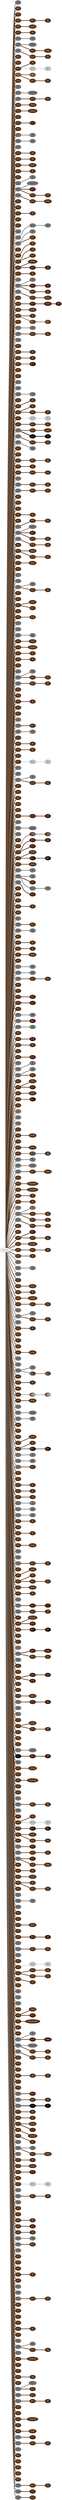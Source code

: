 graph {
 graph [rankdir=LR]
"1" [qtype="pendant_node", pendant_colors="#777777", pendant_ply="S", pendant_attach="V", pendant_length="7.0", label="S V", style=filled, fillcolor="#777777", fontcolor="#000000"]
"primary" -- "1" [qtype="pendant_link",penwidth=5,color="#777777"]
"2" [qtype="pendant_node", pendant_colors="#593315", pendant_ply="S", pendant_attach="V", pendant_length="21.0", label="S V", style=filled, fillcolor="#593315", fontcolor="#ffffff"]
"primary" -- "2" [qtype="pendant_link",penwidth=5,color="#593315"]
"3" [qtype="pendant_node", pendant_colors="#593315", pendant_ply="S", pendant_attach="V", pendant_length="27.0", label="S V", style=filled, fillcolor="#593315", fontcolor="#ffffff"]
"primary" -- "3" [qtype="pendant_link",penwidth=5,color="#593315"]
"4" [qtype="pendant_node", pendant_colors="#593315", pendant_ply="S", pendant_attach="V", pendant_length="5.0", label="S V", style=filled, fillcolor="#593315", fontcolor="#ffffff"]
"primary" -- "4" [qtype="pendant_link",penwidth=5,color="#593315"]
"4s1" [qtype="pendant_node", pendant_colors="#593315", pendant_ply="S", pendant_attach="U", pendant_length="23.0", label="S U", style=filled, fillcolor="#593315", fontcolor="#ffffff"]
"4" -- "4s1" [qtype="pendant_link",penwidth=5,color="#593315"]
"4s1:0" [qtype="knot_node", knot_value="1", knot_type="E", knot_position="11.0", knot_spin="Z", label="\\8", style=filled, fillcolor="#593315" , fontcolor="#ffffff"]
"4s1" -- "4s1:0" [qtype="knot_link",penwidth=5,color="#593315"]
"5" [qtype="pendant_node", pendant_colors="#593315", pendant_ply="S", pendant_attach="V", pendant_length="14.5", label="S V", style=filled, fillcolor="#593315", fontcolor="#ffffff"]
"primary" -- "5" [qtype="pendant_link",penwidth=5,color="#593315"]
"5:0" [qtype="knot_node", knot_value="2", knot_type="L", knot_position="14.0", knot_spin="S", label="(/o/o)", style=filled, fillcolor="#593315" , fontcolor="#ffffff"]
"5" -- "5:0" [qtype="knot_link",penwidth=5,color="#593315"]
"6" [qtype="pendant_node", pendant_colors="#593315", pendant_ply="S", pendant_attach="V", pendant_length="24.0", label="S V", style=filled, fillcolor="#593315", fontcolor="#ffffff"]
"primary" -- "6" [qtype="pendant_link",penwidth=5,color="#593315"]
"6:0" [qtype="knot_node", knot_value="1", knot_type="E", knot_position="14.5", knot_spin="Z", label="\\8", style=filled, fillcolor="#593315" , fontcolor="#ffffff"]
"6" -- "6:0" [qtype="knot_link",penwidth=5,color="#593315"]
"7" [qtype="pendant_node", pendant_colors="#777777", pendant_ply="S", pendant_attach="V", pendant_length="26.0", label="S V", style=filled, fillcolor="#777777", fontcolor="#000000"]
"primary" -- "7" [qtype="pendant_link",penwidth=5,color="#777777"]
"7:0" [qtype="knot_node", knot_value="1", knot_type="E", knot_position="15.0", knot_spin="Z", label="\\8", style=filled, fillcolor="#777777" , fontcolor="#000000"]
"7" -- "7:0" [qtype="knot_link",penwidth=5,color="#777777"]
"8" [qtype="pendant_node", pendant_colors="#777777", pendant_ply="S", pendant_attach="V", pendant_length="28.5", label="S V", style=filled, fillcolor="#777777", fontcolor="#000000"]
"primary" -- "8" [qtype="pendant_link",penwidth=5,color="#777777"]
"8:0" [qtype="knot_node", knot_value="2", knot_type="L", knot_position="15.0", knot_spin="S", label="(/o/o)", style=filled, fillcolor="#777777" , fontcolor="#000000"]
"8" -- "8:0" [qtype="knot_link",penwidth=5,color="#777777"]
"8s1" [qtype="pendant_node", pendant_colors="#593315", pendant_ply="S", pendant_attach="U", pendant_length="20.0", label="S U", style=filled, fillcolor="#593315", fontcolor="#ffffff"]
"8" -- "8s1" [qtype="pendant_link",penwidth=5,color="#593315"]
"8s1:0" [qtype="knot_node", knot_value="2", knot_type="L", knot_position="8.0", knot_spin="S", label="(/o/o)", style=filled, fillcolor="#593315" , fontcolor="#ffffff"]
"8s1" -- "8s1:0" [qtype="knot_link",penwidth=5,color="#593315"]
"9" [qtype="pendant_node", pendant_colors="#777777", pendant_ply="S", pendant_attach="V", pendant_length="27.5", label="S V", style=filled, fillcolor="#777777", fontcolor="#000000"]
"primary" -- "9" [qtype="pendant_link",penwidth=5,color="#777777"]
"9s1" [qtype="pendant_node", pendant_colors="#593315", pendant_ply="S", pendant_attach="U", pendant_length="22.0", label="S U", style=filled, fillcolor="#593315", fontcolor="#ffffff"]
"9" -- "9s1" [qtype="pendant_link",penwidth=5,color="#593315"]
"9s1:0" [qtype="knot_node", knot_value="1", knot_type="E", knot_position="10.0", knot_spin="Z", label="\\8", style=filled, fillcolor="#593315" , fontcolor="#ffffff"]
"9s1" -- "9s1:0" [qtype="knot_link",penwidth=5,color="#593315"]
"10" [qtype="pendant_node", pendant_colors="#593315", pendant_ply="S", pendant_attach="V", pendant_length="30.0", label="S V", style=filled, fillcolor="#593315", fontcolor="#ffffff"]
"primary" -- "10" [qtype="pendant_link",penwidth=5,color="#593315"]
"11" [qtype="pendant_node", pendant_colors="#593315", pendant_ply="S", pendant_attach="V", pendant_length="26.0", label="S V", style=filled, fillcolor="#593315", fontcolor="#ffffff"]
"primary" -- "11" [qtype="pendant_link",penwidth=5,color="#593315"]
"12" [qtype="pendant_node", pendant_colors="#593315", pendant_ply="S", pendant_attach="V", pendant_length="30.0", label="S V", style=filled, fillcolor="#593315", fontcolor="#ffffff"]
"primary" -- "12" [qtype="pendant_link",penwidth=5,color="#593315"]
"12:0" [qtype="knot_node", knot_value="1", knot_type="E", knot_position="15.0", knot_spin="Z", label="\\8", style=filled, fillcolor="#593315" , fontcolor="#ffffff"]
"12" -- "12:0" [qtype="knot_link",penwidth=5,color="#593315"]
"12s1" [qtype="pendant_node", pendant_colors="#C1CACA:#C1CACA", pendant_ply="S", pendant_attach="U", pendant_length="26.0", label="S U", style=filled, fillcolor="#C1CACA:#C1CACA", fontcolor="#000000"]
"12" -- "12s1" [qtype="pendant_link",penwidth=2,color="#C1CACA:#C1CACA"]
"12s1:0" [qtype="knot_node", knot_value="1", knot_type="E", knot_position="11.5", knot_spin="S", label="/8", style=filled, fillcolor="#C1CACA:#C1CACA" , fontcolor="#000000"]
"12s1" -- "12s1:0" [qtype="knot_link",penwidth=2,color="#C1CACA:#C1CACA"]
"13" [qtype="pendant_node", pendant_colors="#7D512D", pendant_ply="S", pendant_attach="V", pendant_length="24.5", label="S V", style=filled, fillcolor="#7D512D", fontcolor="#ffffff"]
"primary" -- "13" [qtype="pendant_link",penwidth=5,color="#7D512D"]
"13:0" [qtype="knot_node", knot_value="1", knot_type="E", knot_position="11.0", knot_spin="Z", label="\\8", style=filled, fillcolor="#7D512D" , fontcolor="#ffffff"]
"13" -- "13:0" [qtype="knot_link",penwidth=5,color="#7D512D"]
"13s1" [qtype="pendant_node", pendant_colors="#593315", pendant_ply="S", pendant_attach="U", pendant_length="22.0", label="S U", style=filled, fillcolor="#593315", fontcolor="#ffffff"]
"13" -- "13s1" [qtype="pendant_link",penwidth=5,color="#593315"]
"13s1:0" [qtype="knot_node", knot_value="1", knot_type="E", knot_position="8.0", knot_spin="S", label="/8", style=filled, fillcolor="#593315" , fontcolor="#ffffff"]
"13s1" -- "13s1:0" [qtype="knot_link",penwidth=5,color="#593315"]
"14" [qtype="pendant_node", pendant_colors="#593315", pendant_ply="S", pendant_attach="R", pendant_length="23.0", label="S R", style=filled, fillcolor="#593315", fontcolor="#ffffff"]
"primary" -- "14" [qtype="pendant_link",penwidth=5,color="#593315"]
"15" [qtype="pendant_node", pendant_colors="#777777", pendant_ply="S", pendant_attach="V", pendant_length="20.0", label="S V", style=filled, fillcolor="#777777", fontcolor="#000000"]
"primary" -- "15" [qtype="pendant_link",penwidth=5,color="#777777"]
"16" [qtype="pendant_node", pendant_colors="#777777", pendant_ply="S", pendant_attach="V", pendant_length="24.0", label="S V", style=filled, fillcolor="#777777", fontcolor="#000000"]
"primary" -- "16" [qtype="pendant_link",penwidth=5,color="#777777"]
"16:0" [qtype="knot_node", knot_value="3", knot_type="L", knot_position="14.0", knot_spin="S", label="(/o/o/o)", style=filled, fillcolor="#777777" , fontcolor="#000000"]
"16" -- "16:0" [qtype="knot_link",penwidth=5,color="#777777"]
"17" [qtype="pendant_node", pendant_colors="#777777", pendant_ply="S", pendant_attach="V", pendant_length="19.5", label="S V", style=filled, fillcolor="#777777", fontcolor="#000000"]
"primary" -- "17" [qtype="pendant_link",penwidth=5,color="#777777"]
"17s1" [qtype="pendant_node", pendant_colors="#593315", pendant_ply="S", pendant_attach="U", pendant_length="10.5", label="S U", style=filled, fillcolor="#593315", fontcolor="#ffffff"]
"17" -- "17s1" [qtype="pendant_link",penwidth=5,color="#593315"]
"17s1:0" [qtype="knot_node", knot_value="1", knot_type="E", knot_position="4.5", knot_spin="S", label="/8", style=filled, fillcolor="#593315" , fontcolor="#ffffff"]
"17s1" -- "17s1:0" [qtype="knot_link",penwidth=5,color="#593315"]
"18" [qtype="pendant_node", pendant_colors="#593315", pendant_ply="S", pendant_attach="V", pendant_length="19.0", label="S V", style=filled, fillcolor="#593315", fontcolor="#ffffff"]
"primary" -- "18" [qtype="pendant_link",penwidth=5,color="#593315"]
"18:0" [qtype="knot_node", knot_value="2", knot_type="L", knot_position="13.0", knot_spin="S", label="(/o/o)", style=filled, fillcolor="#593315" , fontcolor="#ffffff"]
"18" -- "18:0" [qtype="knot_link",penwidth=5,color="#593315"]
"19" [qtype="pendant_node", pendant_colors="#593315", pendant_ply="S", pendant_attach="V", pendant_length="26.0", label="S V", style=filled, fillcolor="#593315", fontcolor="#ffffff"]
"primary" -- "19" [qtype="pendant_link",penwidth=5,color="#593315"]
"19:0" [qtype="knot_node", knot_value="3", knot_type="L", knot_position="11.5", knot_spin="S", label="(/o/o/o)", style=filled, fillcolor="#593315" , fontcolor="#ffffff"]
"19" -- "19:0" [qtype="knot_link",penwidth=5,color="#593315"]
"20" [qtype="pendant_node", pendant_colors="#593315", pendant_ply="S", pendant_attach="V", pendant_length="21.0", label="S V", style=filled, fillcolor="#593315", fontcolor="#ffffff"]
"primary" -- "20" [qtype="pendant_link",penwidth=5,color="#593315"]
"21" [qtype="pendant_node", pendant_colors="#593315", pendant_ply="S", pendant_attach="V", pendant_length="19.0", label="S V", style=filled, fillcolor="#593315", fontcolor="#ffffff"]
"primary" -- "21" [qtype="pendant_link",penwidth=5,color="#593315"]
"21:0" [qtype="knot_node", knot_value="1", knot_type="URNS?L", knot_position="0", knot_spin="Z", label="", style=filled, fillcolor="#593315" , fontcolor="#ffffff"]
"21" -- "21:0" [qtype="knot_link",penwidth=5,color="#593315"]
"22" [qtype="pendant_node", pendant_colors="#593315", pendant_ply="S", pendant_attach="V", pendant_length="20.0", label="S V", style=filled, fillcolor="#593315", fontcolor="#ffffff"]
"primary" -- "22" [qtype="pendant_link",penwidth=5,color="#593315"]
"23" [qtype="pendant_node", pendant_colors="#777777", pendant_ply="S", pendant_attach="V", pendant_length="17.5", label="S V", style=filled, fillcolor="#777777", fontcolor="#000000"]
"primary" -- "23" [qtype="pendant_link",penwidth=5,color="#777777"]
"23:0" [qtype="knot_node", knot_value="1", knot_type="E", knot_position="15.5", knot_spin="Z", label="\\8", style=filled, fillcolor="#777777" , fontcolor="#000000"]
"23" -- "23:0" [qtype="knot_link",penwidth=5,color="#777777"]
"24" [qtype="pendant_node", pendant_colors="#777777", pendant_ply="S", pendant_attach="V", pendant_length="19.5", label="S V", style=filled, fillcolor="#777777", fontcolor="#000000"]
"primary" -- "24" [qtype="pendant_link",penwidth=5,color="#777777"]
"24:0" [qtype="knot_node", knot_value="1", knot_type="E", knot_position="17.5", knot_spin="Z", label="\\8", style=filled, fillcolor="#777777" , fontcolor="#000000"]
"24" -- "24:0" [qtype="knot_link",penwidth=5,color="#777777"]
"25" [qtype="pendant_node", pendant_colors="#777777", pendant_ply="S", pendant_attach="V", pendant_length="18.0", label="S V", style=filled, fillcolor="#777777", fontcolor="#000000"]
"primary" -- "25" [qtype="pendant_link",penwidth=5,color="#777777"]
"26" [qtype="pendant_node", pendant_colors="#593315", pendant_ply="S", pendant_attach="V", pendant_length="18.0", label="S V", style=filled, fillcolor="#593315", fontcolor="#ffffff"]
"primary" -- "26" [qtype="pendant_link",penwidth=5,color="#593315"]
"26:0" [qtype="knot_node", knot_value="1", knot_type="E", knot_position="16.0", knot_spin="Z", label="\\8", style=filled, fillcolor="#593315" , fontcolor="#ffffff"]
"26" -- "26:0" [qtype="knot_link",penwidth=5,color="#593315"]
"27" [qtype="pendant_node", pendant_colors="#593315", pendant_ply="S", pendant_attach="V", pendant_length="26.5", label="S V", style=filled, fillcolor="#593315", fontcolor="#ffffff"]
"primary" -- "27" [qtype="pendant_link",penwidth=5,color="#593315"]
"27:0" [qtype="knot_node", knot_value="1", knot_type="E", knot_position="15.5", knot_spin="Z", label="\\8", style=filled, fillcolor="#593315" , fontcolor="#ffffff"]
"27" -- "27:0" [qtype="knot_link",penwidth=5,color="#593315"]
"28" [qtype="pendant_node", pendant_colors="#593315", pendant_ply="S", pendant_attach="V", pendant_length="18.5", label="S V", style=filled, fillcolor="#593315", fontcolor="#ffffff"]
"primary" -- "28" [qtype="pendant_link",penwidth=5,color="#593315"]
"28:0" [qtype="knot_node", knot_value="2", knot_type="L", knot_position="16.5", knot_spin="S", label="(/o/o)", style=filled, fillcolor="#593315" , fontcolor="#ffffff"]
"28" -- "28:0" [qtype="knot_link",penwidth=5,color="#593315"]
"29" [qtype="pendant_node", pendant_colors="#593315", pendant_ply="S", pendant_attach="V", pendant_length="16.5", label="S V", style=filled, fillcolor="#593315", fontcolor="#ffffff"]
"primary" -- "29" [qtype="pendant_link",penwidth=5,color="#593315"]
"29:0" [qtype="knot_node", knot_value="1", knot_type="E", knot_position="16.0", knot_spin="Z", label="\\8", style=filled, fillcolor="#593315" , fontcolor="#ffffff"]
"29" -- "29:0" [qtype="knot_link",penwidth=5,color="#593315"]
"30" [qtype="pendant_node", pendant_colors="#593315", pendant_ply="S", pendant_attach="V", pendant_length="29.0", label="S V", style=filled, fillcolor="#593315", fontcolor="#ffffff"]
"primary" -- "30" [qtype="pendant_link",penwidth=5,color="#593315"]
"31" [qtype="pendant_node", pendant_colors="#777777", pendant_ply="S", pendant_attach="V", pendant_length="25.5", label="S V", style=filled, fillcolor="#777777", fontcolor="#000000"]
"primary" -- "31" [qtype="pendant_link",penwidth=5,color="#777777"]
"31:0" [qtype="knot_node", knot_value="1", knot_type="E", knot_position="14.0", knot_spin="Z", label="\\8", style=filled, fillcolor="#777777" , fontcolor="#000000"]
"31" -- "31:0" [qtype="knot_link",penwidth=5,color="#777777"]
"32" [qtype="pendant_node", pendant_colors="#777777", pendant_ply="S", pendant_attach="V", pendant_length="22.0", label="S V", style=filled, fillcolor="#777777", fontcolor="#000000"]
"primary" -- "32" [qtype="pendant_link",penwidth=5,color="#777777"]
"32:0" [qtype="knot_node", knot_value="4", knot_type="L", knot_position="14.0", knot_spin="S", label="(/o/o/o/o)", style=filled, fillcolor="#777777" , fontcolor="#000000"]
"32" -- "32:0" [qtype="knot_link",penwidth=5,color="#777777"]
"32s1" [qtype="pendant_node", pendant_colors="#4D220E", pendant_ply="S", pendant_attach="U", pendant_length="0.5", label="S U", style=filled, fillcolor="#4D220E", fontcolor="#ffffff"]
"32" -- "32s1" [qtype="pendant_link",penwidth=5,color="#4D220E"]
"32s2" [qtype="pendant_node", pendant_colors="#593315", pendant_ply="S", pendant_attach="U", pendant_length="10.5", label="S U", style=filled, fillcolor="#593315", fontcolor="#ffffff"]
"32" -- "32s2" [qtype="pendant_link",penwidth=5,color="#593315"]
"32s2:0" [qtype="knot_node", knot_value="1", knot_type="E", knot_position="9.5", knot_spin="Z", label="\\8", style=filled, fillcolor="#593315" , fontcolor="#ffffff"]
"32s2" -- "32s2:0" [qtype="knot_link",penwidth=5,color="#593315"]
"33" [qtype="pendant_node", pendant_colors="#777777", pendant_ply="S", pendant_attach="V", pendant_length="16.0", label="S V", style=filled, fillcolor="#777777", fontcolor="#000000"]
"primary" -- "33" [qtype="pendant_link",penwidth=5,color="#777777"]
"33s1" [qtype="pendant_node", pendant_colors="#593315", pendant_ply="S", pendant_attach="U", pendant_length="19.0", label="S U", style=filled, fillcolor="#593315", fontcolor="#ffffff"]
"33" -- "33s1" [qtype="pendant_link",penwidth=5,color="#593315"]
"33s1:0" [qtype="knot_node", knot_value="2", knot_type="L", knot_position="9.5", knot_spin="S", label="(/o/o)", style=filled, fillcolor="#593315" , fontcolor="#ffffff"]
"33s1" -- "33s1:0" [qtype="knot_link",penwidth=5,color="#593315"]
"34" [qtype="pendant_node", pendant_colors="#593315", pendant_ply="S", pendant_attach="V", pendant_length="34.0", label="S V", style=filled, fillcolor="#593315", fontcolor="#ffffff"]
"primary" -- "34" [qtype="pendant_link",penwidth=5,color="#593315"]
"35" [qtype="pendant_node", pendant_colors="#593315", pendant_ply="S", pendant_attach="V", pendant_length="33.0", label="S V", style=filled, fillcolor="#593315", fontcolor="#ffffff"]
"primary" -- "35" [qtype="pendant_link",penwidth=5,color="#593315"]
"36" [qtype="pendant_node", pendant_colors="#593315", pendant_ply="S", pendant_attach="V", pendant_length="32.0", label="S V", style=filled, fillcolor="#593315", fontcolor="#ffffff"]
"primary" -- "36" [qtype="pendant_link",penwidth=5,color="#593315"]
"36:0" [qtype="knot_node", knot_value="1", knot_type="E", knot_position="15.0", knot_spin="Z", label="\\8", style=filled, fillcolor="#593315" , fontcolor="#ffffff"]
"36" -- "36:0" [qtype="knot_link",penwidth=5,color="#593315"]
"37" [qtype="pendant_node", pendant_colors="#593315", pendant_ply="S", pendant_attach="V", pendant_length="28.5", label="S V", style=filled, fillcolor="#593315", fontcolor="#ffffff"]
"primary" -- "37" [qtype="pendant_link",penwidth=5,color="#593315"]
"38" [qtype="pendant_node", pendant_colors="#593315", pendant_ply="S", pendant_attach="V", pendant_length="33.0", label="S V", style=filled, fillcolor="#593315", fontcolor="#ffffff"]
"primary" -- "38" [qtype="pendant_link",penwidth=5,color="#593315"]
"39" [qtype="pendant_node", pendant_colors="#777777", pendant_ply="S", pendant_attach="V", pendant_length="30.0", label="S V", style=filled, fillcolor="#777777", fontcolor="#000000"]
"primary" -- "39" [qtype="pendant_link",penwidth=5,color="#777777"]
"40" [qtype="pendant_node", pendant_colors="#777777", pendant_ply="S", pendant_attach="V", pendant_length="25.0", label="S V", style=filled, fillcolor="#777777", fontcolor="#000000"]
"primary" -- "40" [qtype="pendant_link",penwidth=5,color="#777777"]
"40s1" [qtype="pendant_node", pendant_colors="#777777", pendant_ply="S", pendant_attach="U", pendant_length="25.0", label="S U", style=filled, fillcolor="#777777", fontcolor="#000000"]
"40" -- "40s1" [qtype="pendant_link",penwidth=5,color="#777777"]
"40s1:0" [qtype="knot_node", knot_value="1", knot_type="E", knot_position="14.0", knot_spin="Z", label="\\8", style=filled, fillcolor="#777777" , fontcolor="#000000"]
"40s1" -- "40s1:0" [qtype="knot_link",penwidth=5,color="#777777"]
"41" [qtype="pendant_node", pendant_colors="#777777", pendant_ply="S", pendant_attach="V", pendant_length="32.0", label="S V", style=filled, fillcolor="#777777", fontcolor="#000000"]
"primary" -- "41" [qtype="pendant_link",penwidth=5,color="#777777"]
"41:0" [qtype="knot_node", knot_value="1", knot_type="E", knot_position="17.0", knot_spin="Z", label="\\8", style=filled, fillcolor="#777777" , fontcolor="#000000"]
"41" -- "41:0" [qtype="knot_link",penwidth=5,color="#777777"]
"41s1" [qtype="pendant_node", pendant_colors="#593315", pendant_ply="S", pendant_attach="U", pendant_length="26.0", label="S U", style=filled, fillcolor="#593315", fontcolor="#ffffff"]
"41" -- "41s1" [qtype="pendant_link",penwidth=5,color="#593315"]
"42" [qtype="pendant_node", pendant_colors="#593315", pendant_ply="S", pendant_attach="V", pendant_length="33.0", label="S V", style=filled, fillcolor="#593315", fontcolor="#ffffff"]
"primary" -- "42" [qtype="pendant_link",penwidth=5,color="#593315"]
"43" [qtype="pendant_node", pendant_colors="#593315", pendant_ply="S", pendant_attach="V", pendant_length="31.0", label="S V", style=filled, fillcolor="#593315", fontcolor="#ffffff"]
"primary" -- "43" [qtype="pendant_link",penwidth=5,color="#593315"]
"43:0" [qtype="knot_node", knot_value="1", knot_type="E", knot_position="16.0", knot_spin="Z", label="\\8", style=filled, fillcolor="#593315" , fontcolor="#ffffff"]
"43" -- "43:0" [qtype="knot_link",penwidth=5,color="#593315"]
"44" [qtype="pendant_node", pendant_colors="#593315", pendant_ply="S", pendant_attach="V", pendant_length="21.5", label="S V", style=filled, fillcolor="#593315", fontcolor="#ffffff"]
"primary" -- "44" [qtype="pendant_link",penwidth=5,color="#593315"]
"44:0" [qtype="knot_node", knot_value="1", knot_type="E", knot_position="14.5", knot_spin="Z", label="\\8", style=filled, fillcolor="#593315" , fontcolor="#ffffff"]
"44" -- "44:0" [qtype="knot_link",penwidth=5,color="#593315"]
"44s1" [qtype="pendant_node", pendant_colors="#593315", pendant_ply="S", pendant_attach="U", pendant_length="5.5", label="S U", style=filled, fillcolor="#593315", fontcolor="#ffffff"]
"44" -- "44s1" [qtype="pendant_link",penwidth=5,color="#593315"]
"45" [qtype="pendant_node", pendant_colors="#593315", pendant_ply="S", pendant_attach="V", pendant_length="30.0", label="S V", style=filled, fillcolor="#593315", fontcolor="#ffffff"]
"primary" -- "45" [qtype="pendant_link",penwidth=5,color="#593315"]
"45:0" [qtype="knot_node", knot_value="3", knot_type="L", knot_position="17.0", knot_spin="S", label="(/o/o/o)", style=filled, fillcolor="#593315" , fontcolor="#ffffff"]
"45" -- "45:0" [qtype="knot_link",penwidth=5,color="#593315"]
"45s1" [qtype="pendant_node", pendant_colors="#4D220E", pendant_ply="S", pendant_attach="U", pendant_length="17.0", label="S U", style=filled, fillcolor="#4D220E", fontcolor="#ffffff"]
"45" -- "45s1" [qtype="pendant_link",penwidth=5,color="#4D220E"]
"45s1:0" [qtype="knot_node", knot_value="1", knot_type="E", knot_position="10.0", knot_spin="U", label="?8", style=filled, fillcolor="#4D220E" , fontcolor="#ffffff"]
"45s1" -- "45s1:0" [qtype="knot_link",penwidth=5,color="#4D220E"]
"46" [qtype="pendant_node", pendant_colors="#593315", pendant_ply="S", pendant_attach="V", pendant_length="18.5", label="S V", style=filled, fillcolor="#593315", fontcolor="#ffffff"]
"primary" -- "46" [qtype="pendant_link",penwidth=5,color="#593315"]
"46:0" [qtype="knot_node", knot_value="1", knot_type="E", knot_position="15.0", knot_spin="Z", label="\\8", style=filled, fillcolor="#593315" , fontcolor="#ffffff"]
"46" -- "46:0" [qtype="knot_link",penwidth=5,color="#593315"]
"47" [qtype="pendant_node", pendant_colors="#777777", pendant_ply="S", pendant_attach="V", pendant_length="22.0", label="S V", style=filled, fillcolor="#777777", fontcolor="#000000"]
"primary" -- "47" [qtype="pendant_link",penwidth=5,color="#777777"]
"48" [qtype="pendant_node", pendant_colors="#777777", pendant_ply="S", pendant_attach="V", pendant_length="22.0", label="S V", style=filled, fillcolor="#777777", fontcolor="#000000"]
"primary" -- "48" [qtype="pendant_link",penwidth=5,color="#777777"]
"48:0" [qtype="knot_node", knot_value="1", knot_type="S", knot_position="17.0", knot_spin="S", label="/O", style=filled, fillcolor="#777777" , fontcolor="#000000"]
"48" -- "48:0" [qtype="knot_link",penwidth=5,color="#777777"]
"48s1" [qtype="pendant_node", pendant_colors="#4D220E", pendant_ply="S", pendant_attach="U", pendant_length="14.5", label="S U", style=filled, fillcolor="#4D220E", fontcolor="#ffffff"]
"48" -- "48s1" [qtype="pendant_link",penwidth=5,color="#4D220E"]
"48s1:0" [qtype="knot_node", knot_value="1", knot_type="E", knot_position="14.0", knot_spin="Z", label="\\8", style=filled, fillcolor="#4D220E" , fontcolor="#ffffff"]
"48s1" -- "48s1:0" [qtype="knot_link",penwidth=5,color="#4D220E"]
"48s2" [qtype="pendant_node", pendant_colors="#593315", pendant_ply="S", pendant_attach="U", pendant_length="21.0", label="S U", style=filled, fillcolor="#593315", fontcolor="#ffffff"]
"48" -- "48s2" [qtype="pendant_link",penwidth=5,color="#593315"]
"48s2:0" [qtype="knot_node", knot_value="1", knot_type="E", knot_position="14.0", knot_spin="S", label="/8", style=filled, fillcolor="#593315" , fontcolor="#ffffff"]
"48s2" -- "48s2:0" [qtype="knot_link",penwidth=5,color="#593315"]
"49" [qtype="pendant_node", pendant_colors="#777777", pendant_ply="S", pendant_attach="V", pendant_length="22.0", label="S V", style=filled, fillcolor="#777777", fontcolor="#000000"]
"primary" -- "49" [qtype="pendant_link",penwidth=5,color="#777777"]
"49s1" [qtype="pendant_node", pendant_colors="#593315", pendant_ply="S", pendant_attach="U", pendant_length="7.0", label="S U", style=filled, fillcolor="#593315", fontcolor="#ffffff"]
"49" -- "49s1" [qtype="pendant_link",penwidth=5,color="#593315"]
"49s1:0" [qtype="knot_node", knot_value="2", knot_type="L", knot_position="6.5", knot_spin="S", label="(/o/o)", style=filled, fillcolor="#593315" , fontcolor="#ffffff"]
"49s1" -- "49s1:0" [qtype="knot_link",penwidth=5,color="#593315"]
"50" [qtype="pendant_node", pendant_colors="#593315", pendant_ply="S", pendant_attach="V", pendant_length="23.0", label="S V", style=filled, fillcolor="#593315", fontcolor="#ffffff"]
"primary" -- "50" [qtype="pendant_link",penwidth=5,color="#593315"]
"51" [qtype="pendant_node", pendant_colors="#593315", pendant_ply="S", pendant_attach="V", pendant_length="24.5", label="S V", style=filled, fillcolor="#593315", fontcolor="#ffffff"]
"primary" -- "51" [qtype="pendant_link",penwidth=5,color="#593315"]
"51s1" [qtype="pendant_node", pendant_colors="#4D220E", pendant_ply="S", pendant_attach="U", pendant_length="18.5", label="S U", style=filled, fillcolor="#4D220E", fontcolor="#ffffff"]
"51" -- "51s1" [qtype="pendant_link",penwidth=5,color="#4D220E"]
"51s1:0" [qtype="knot_node", knot_value="2", knot_type="L", knot_position="7.0", knot_spin="S", label="(/o/o)", style=filled, fillcolor="#4D220E" , fontcolor="#ffffff"]
"51s1" -- "51s1:0" [qtype="knot_link",penwidth=5,color="#4D220E"]
"51s1:1" [qtype="knot_node", knot_value="1", knot_type="E", knot_position="18.0", knot_spin="U", label="?8", style=filled, fillcolor="#4D220E" , fontcolor="#ffffff"]
"51s1:0" -- "51s1:1" [qtype="knot_link",penwidth=5,color="#4D220E"]
"52" [qtype="pendant_node", pendant_colors="#593315", pendant_ply="S", pendant_attach="V", pendant_length="19.0", label="S V", style=filled, fillcolor="#593315", fontcolor="#ffffff"]
"primary" -- "52" [qtype="pendant_link",penwidth=5,color="#593315"]
"52:0" [qtype="knot_node", knot_value="2", knot_type="L", knot_position="15.0", knot_spin="S", label="(/o/o)", style=filled, fillcolor="#593315" , fontcolor="#ffffff"]
"52" -- "52:0" [qtype="knot_link",penwidth=5,color="#593315"]
"53" [qtype="pendant_node", pendant_colors="#593315", pendant_ply="S", pendant_attach="V", pendant_length="23.5", label="S V", style=filled, fillcolor="#593315", fontcolor="#ffffff"]
"primary" -- "53" [qtype="pendant_link",penwidth=5,color="#593315"]
"53:0" [qtype="knot_node", knot_value="1", knot_type="E", knot_position="14.0", knot_spin="S", label="/8", style=filled, fillcolor="#593315" , fontcolor="#ffffff"]
"53" -- "53:0" [qtype="knot_link",penwidth=5,color="#593315"]
"53s1" [qtype="pendant_node", pendant_colors="#7D512D:#593315", pendant_ply="S", pendant_attach="U", pendant_length="20.5", label="S U", style=filled, fillcolor="#7D512D:#593315", fontcolor="#ffffff"]
"53" -- "53s1" [qtype="pendant_link",penwidth=2,color="#7D512D:#593315"]
"53s1:0" [qtype="knot_node", knot_value="1", knot_type="E", knot_position="12.0", knot_spin="S", label="/8", style=filled, fillcolor="#7D512D:#593315" , fontcolor="#ffffff"]
"53s1" -- "53s1:0" [qtype="knot_link",penwidth=2,color="#7D512D:#593315"]
"54" [qtype="pendant_node", pendant_colors="#593315", pendant_ply="S", pendant_attach="V", pendant_length="25.0", label="S V", style=filled, fillcolor="#593315", fontcolor="#ffffff"]
"primary" -- "54" [qtype="pendant_link",penwidth=5,color="#593315"]
"55" [qtype="pendant_node", pendant_colors="#777777", pendant_ply="S", pendant_attach="V", pendant_length="26.5", label="S V", style=filled, fillcolor="#777777", fontcolor="#000000"]
"primary" -- "55" [qtype="pendant_link",penwidth=5,color="#777777"]
"55:0" [qtype="knot_node", knot_value="1", knot_type="E", knot_position="16.5", knot_spin="Z", label="\\8", style=filled, fillcolor="#777777" , fontcolor="#000000"]
"55" -- "55:0" [qtype="knot_link",penwidth=5,color="#777777"]
"56" [qtype="pendant_node", pendant_colors="#777777", pendant_ply="S", pendant_attach="V", pendant_length="21.0", label="S V", style=filled, fillcolor="#777777", fontcolor="#000000"]
"primary" -- "56" [qtype="pendant_link",penwidth=5,color="#777777"]
"56s1" [qtype="pendant_node", pendant_colors="#593315", pendant_ply="S", pendant_attach="U", pendant_length="14.0", label="S U", style=filled, fillcolor="#593315", fontcolor="#ffffff"]
"56" -- "56s1" [qtype="pendant_link",penwidth=5,color="#593315"]
"56s1:0" [qtype="knot_node", knot_value="1", knot_type="E", knot_position="8.0", knot_spin="Z", label="\\8", style=filled, fillcolor="#593315" , fontcolor="#ffffff"]
"56s1" -- "56s1:0" [qtype="knot_link",penwidth=5,color="#593315"]
"57" [qtype="pendant_node", pendant_colors="#777777", pendant_ply="S", pendant_attach="V", pendant_length="22.0", label="S V", style=filled, fillcolor="#777777", fontcolor="#000000"]
"primary" -- "57" [qtype="pendant_link",penwidth=5,color="#777777"]
"M1" [qtype="pendant_node", pendant_colors="#593315", pendant_ply="S", pendant_attach="U", pendant_length="16.0", label="S U", style=filled, fillcolor="#593315", fontcolor="#ffffff"]
"primary" -- "M1" [qtype="pendant_link",penwidth=5,color="#593315"]
"58" [qtype="pendant_node", pendant_colors="#593315", pendant_ply="S", pendant_attach="V", pendant_length="29.0", label="S V", style=filled, fillcolor="#593315", fontcolor="#ffffff"]
"primary" -- "58" [qtype="pendant_link",penwidth=5,color="#593315"]
"58:0" [qtype="knot_node", knot_value="1", knot_type="E", knot_position="16.0", knot_spin="Z", label="\\8", style=filled, fillcolor="#593315" , fontcolor="#ffffff"]
"58" -- "58:0" [qtype="knot_link",penwidth=5,color="#593315"]
"59" [qtype="pendant_node", pendant_colors="#593315", pendant_ply="S", pendant_attach="V", pendant_length="21.5", label="S V", style=filled, fillcolor="#593315", fontcolor="#ffffff"]
"primary" -- "59" [qtype="pendant_link",penwidth=5,color="#593315"]
"59:0" [qtype="knot_node", knot_value="1", knot_type="E", knot_position="16.0", knot_spin="Z", label="\\8", style=filled, fillcolor="#593315" , fontcolor="#ffffff"]
"59" -- "59:0" [qtype="knot_link",penwidth=5,color="#593315"]
"60" [qtype="pendant_node", pendant_colors="#593315", pendant_ply="S", pendant_attach="V", pendant_length="15.0", label="S V", style=filled, fillcolor="#593315", fontcolor="#ffffff"]
"primary" -- "60" [qtype="pendant_link",penwidth=5,color="#593315"]
"60s1" [qtype="pendant_node", pendant_colors="#593315:#000000", pendant_ply="S", pendant_attach="U", pendant_length="4.5", label="S U", style=filled, fillcolor="#593315:#000000", fontcolor="#ffffff"]
"60" -- "60s1" [qtype="pendant_link",penwidth=2,color="#593315:#000000"]
"61" [qtype="pendant_node", pendant_colors="#593315", pendant_ply="S", pendant_attach="V", pendant_length="26.5", label="S V", style=filled, fillcolor="#593315", fontcolor="#ffffff"]
"primary" -- "61" [qtype="pendant_link",penwidth=5,color="#593315"]
"62" [qtype="pendant_node", pendant_colors="#593315", pendant_ply="S", pendant_attach="V", pendant_length="19.0", label="S V", style=filled, fillcolor="#593315", fontcolor="#ffffff"]
"primary" -- "62" [qtype="pendant_link",penwidth=5,color="#593315"]
"63" [qtype="pendant_node", pendant_colors="#777777", pendant_ply="S", pendant_attach="R", pendant_length="19.0", label="S R", style=filled, fillcolor="#777777", fontcolor="#000000"]
"primary" -- "63" [qtype="pendant_link",penwidth=5,color="#777777"]
"64" [qtype="pendant_node", pendant_colors="#777777", pendant_ply="S", pendant_attach="R", pendant_length="20.5", label="S R", style=filled, fillcolor="#777777", fontcolor="#000000"]
"primary" -- "64" [qtype="pendant_link",penwidth=5,color="#777777"]
"65" [qtype="pendant_node", pendant_colors="#777777", pendant_ply="S", pendant_attach="R", pendant_length="32.5", label="S R", style=filled, fillcolor="#777777", fontcolor="#000000"]
"primary" -- "65" [qtype="pendant_link",penwidth=5,color="#777777"]
"65:0" [qtype="knot_node", knot_value="1", knot_type="E", knot_position="15.5", knot_spin="Z", label="\\8", style=filled, fillcolor="#777777" , fontcolor="#000000"]
"65" -- "65:0" [qtype="knot_link",penwidth=5,color="#777777"]
"66" [qtype="pendant_node", pendant_colors="#593315", pendant_ply="S", pendant_attach="V", pendant_length="9.5", label="S V", style=filled, fillcolor="#593315", fontcolor="#ffffff"]
"primary" -- "66" [qtype="pendant_link",penwidth=5,color="#593315"]
"67" [qtype="pendant_node", pendant_colors="#593315", pendant_ply="S", pendant_attach="V", pendant_length="22.0", label="S V", style=filled, fillcolor="#593315", fontcolor="#ffffff"]
"primary" -- "67" [qtype="pendant_link",penwidth=5,color="#593315"]
"67:0" [qtype="knot_node", knot_value="1", knot_type="E", knot_position="17.0", knot_spin="S", label="/8", style=filled, fillcolor="#593315" , fontcolor="#ffffff"]
"67" -- "67:0" [qtype="knot_link",penwidth=5,color="#593315"]
"68" [qtype="pendant_node", pendant_colors="#593315", pendant_ply="S", pendant_attach="V", pendant_length="23.5", label="S V", style=filled, fillcolor="#593315", fontcolor="#ffffff"]
"primary" -- "68" [qtype="pendant_link",penwidth=5,color="#593315"]
"68:0" [qtype="knot_node", knot_value="1", knot_type="E", knot_position="16.5", knot_spin="S", label="/8", style=filled, fillcolor="#593315" , fontcolor="#ffffff"]
"68" -- "68:0" [qtype="knot_link",penwidth=5,color="#593315"]
"68s1" [qtype="pendant_node", pendant_colors="#593315", pendant_ply="S", pendant_attach="U", pendant_length="16.0", label="S U", style=filled, fillcolor="#593315", fontcolor="#ffffff"]
"68" -- "68s1" [qtype="pendant_link",penwidth=5,color="#593315"]
"68s1:0" [qtype="knot_node", knot_value="1", knot_type="E", knot_position="11.0", knot_spin="Z", label="\\8", style=filled, fillcolor="#593315" , fontcolor="#ffffff"]
"68s1" -- "68s1:0" [qtype="knot_link",penwidth=5,color="#593315"]
"69" [qtype="pendant_node", pendant_colors="#593315", pendant_ply="S", pendant_attach="V", pendant_length="19.5", label="S V", style=filled, fillcolor="#593315", fontcolor="#ffffff"]
"primary" -- "69" [qtype="pendant_link",penwidth=5,color="#593315"]
"69s1" [qtype="pendant_node", pendant_colors="#C1CACA:#C1CACA", pendant_ply="S", pendant_attach="U", pendant_length="22.0", label="S U", style=filled, fillcolor="#C1CACA:#C1CACA", fontcolor="#000000"]
"69" -- "69s1" [qtype="pendant_link",penwidth=2,color="#C1CACA:#C1CACA"]
"69s1:0" [qtype="knot_node", knot_value="1", knot_type="E", knot_position="8.0", knot_spin="S", label="/8", style=filled, fillcolor="#C1CACA:#C1CACA" , fontcolor="#000000"]
"69s1" -- "69s1:0" [qtype="knot_link",penwidth=2,color="#C1CACA:#C1CACA"]
"70" [qtype="pendant_node", pendant_colors="#593315", pendant_ply="S", pendant_attach="V", pendant_length="32.0", label="S V", style=filled, fillcolor="#593315", fontcolor="#ffffff"]
"primary" -- "70" [qtype="pendant_link",penwidth=5,color="#593315"]
"70s1" [qtype="pendant_node", pendant_colors="#593315", pendant_ply="S", pendant_attach="U", pendant_length="15.0", label="S U", style=filled, fillcolor="#593315", fontcolor="#ffffff"]
"70" -- "70s1" [qtype="pendant_link",penwidth=5,color="#593315"]
"70s1:0" [qtype="knot_node", knot_value="1", knot_type="E", knot_position="10.0", knot_spin="Z", label="\\8", style=filled, fillcolor="#593315" , fontcolor="#ffffff"]
"70s1" -- "70s1:0" [qtype="knot_link",penwidth=5,color="#593315"]
"71" [qtype="pendant_node", pendant_colors="#777777", pendant_ply="S", pendant_attach="V", pendant_length="31.0", label="S V", style=filled, fillcolor="#777777", fontcolor="#000000"]
"primary" -- "71" [qtype="pendant_link",penwidth=5,color="#777777"]
"71s1" [qtype="pendant_node", pendant_colors="#593315", pendant_ply="S", pendant_attach="U", pendant_length="21.0", label="S U", style=filled, fillcolor="#593315", fontcolor="#ffffff"]
"71" -- "71s1" [qtype="pendant_link",penwidth=5,color="#593315"]
"71s1:0" [qtype="knot_node", knot_value="2", knot_type="L", knot_position="10.0", knot_spin="S", label="(/o/o)", style=filled, fillcolor="#593315" , fontcolor="#ffffff"]
"71s1" -- "71s1:0" [qtype="knot_link",penwidth=5,color="#593315"]
"71s2" [qtype="pendant_node", pendant_colors="#000000", pendant_ply="S", pendant_attach="U", pendant_length="10.5", label="S U", style=filled, fillcolor="#000000", fontcolor="#ffffff"]
"71" -- "71s2" [qtype="pendant_link",penwidth=5,color="#000000"]
"71s2:0" [qtype="knot_node", knot_value="1", knot_type="E", knot_position="10.0", knot_spin="U", label="?8", style=filled, fillcolor="#000000" , fontcolor="#ffffff"]
"71s2" -- "71s2:0" [qtype="knot_link",penwidth=5,color="#000000"]
"72" [qtype="pendant_node", pendant_colors="#777777", pendant_ply="S", pendant_attach="V", pendant_length="32.0", label="S V", style=filled, fillcolor="#777777", fontcolor="#000000"]
"primary" -- "72" [qtype="pendant_link",penwidth=5,color="#777777"]
"72s1" [qtype="pendant_node", pendant_colors="#593315", pendant_ply="S", pendant_attach="U", pendant_length="19.0", label="S U", style=filled, fillcolor="#593315", fontcolor="#ffffff"]
"72" -- "72s1" [qtype="pendant_link",penwidth=5,color="#593315"]
"72s1:0" [qtype="knot_node", knot_value="1", knot_type="E", knot_position="13.0", knot_spin="Z", label="\\8", style=filled, fillcolor="#593315" , fontcolor="#ffffff"]
"72s1" -- "72s1:0" [qtype="knot_link",penwidth=5,color="#593315"]
"73" [qtype="pendant_node", pendant_colors="#777777", pendant_ply="S", pendant_attach="V", pendant_length="21.0", label="S V", style=filled, fillcolor="#777777", fontcolor="#000000"]
"primary" -- "73" [qtype="pendant_link",penwidth=5,color="#777777"]
"73:0" [qtype="knot_node", knot_value="1", knot_type="E", knot_position="20.0", knot_spin="S", label="/8", style=filled, fillcolor="#777777" , fontcolor="#000000"]
"73" -- "73:0" [qtype="knot_link",penwidth=5,color="#777777"]
"74" [qtype="pendant_node", pendant_colors="#593315", pendant_ply="S", pendant_attach="V", pendant_length="14.5", label="S V", style=filled, fillcolor="#593315", fontcolor="#ffffff"]
"primary" -- "74" [qtype="pendant_link",penwidth=5,color="#593315"]
"75" [qtype="pendant_node", pendant_colors="#593315", pendant_ply="S", pendant_attach="V", pendant_length="15.0", label="S V", style=filled, fillcolor="#593315", fontcolor="#ffffff"]
"primary" -- "75" [qtype="pendant_link",penwidth=5,color="#593315"]
"76" [qtype="pendant_node", pendant_colors="#593315", pendant_ply="S", pendant_attach="V", pendant_length="10.5", label="S V", style=filled, fillcolor="#593315", fontcolor="#ffffff"]
"primary" -- "76" [qtype="pendant_link",penwidth=5,color="#593315"]
"76s1" [qtype="pendant_node", pendant_colors="#593315", pendant_ply="S", pendant_attach="U", pendant_length="23.0", label="S U", style=filled, fillcolor="#593315", fontcolor="#ffffff"]
"76" -- "76s1" [qtype="pendant_link",penwidth=5,color="#593315"]
"76s1:0" [qtype="knot_node", knot_value="1", knot_type="E", knot_position="9.0", knot_spin="Z", label="\\8", style=filled, fillcolor="#593315" , fontcolor="#ffffff"]
"76s1" -- "76s1:0" [qtype="knot_link",penwidth=5,color="#593315"]
"77" [qtype="pendant_node", pendant_colors="#593315", pendant_ply="S", pendant_attach="V", pendant_length="23.0", label="S V", style=filled, fillcolor="#593315", fontcolor="#ffffff"]
"primary" -- "77" [qtype="pendant_link",penwidth=5,color="#593315"]
"77:0" [qtype="knot_node", knot_value="1", knot_type="E", knot_position="16.5", knot_spin="Z", label="\\8", style=filled, fillcolor="#593315" , fontcolor="#ffffff"]
"77" -- "77:0" [qtype="knot_link",penwidth=5,color="#593315"]
"78" [qtype="pendant_node", pendant_colors="#593315", pendant_ply="S", pendant_attach="V", pendant_length="12.5", label="S V", style=filled, fillcolor="#593315", fontcolor="#ffffff"]
"primary" -- "78" [qtype="pendant_link",penwidth=5,color="#593315"]
"78s1" [qtype="pendant_node", pendant_colors="#593315", pendant_ply="S", pendant_attach="U", pendant_length="11.0", label="S U", style=filled, fillcolor="#593315", fontcolor="#ffffff"]
"78" -- "78s1" [qtype="pendant_link",penwidth=5,color="#593315"]
"78s1:0" [qtype="knot_node", knot_value="1", knot_type="E", knot_position="10.0", knot_spin="Z", label="\\8", style=filled, fillcolor="#593315" , fontcolor="#ffffff"]
"78s1" -- "78s1:0" [qtype="knot_link",penwidth=5,color="#593315"]
"79" [qtype="pendant_node", pendant_colors="#777777", pendant_ply="S", pendant_attach="V", pendant_length="27.0", label="S V", style=filled, fillcolor="#777777", fontcolor="#000000"]
"primary" -- "79" [qtype="pendant_link",penwidth=5,color="#777777"]
"80" [qtype="pendant_node", pendant_colors="#777777", pendant_ply="S", pendant_attach="V", pendant_length="29.0", label="S V", style=filled, fillcolor="#777777", fontcolor="#000000"]
"primary" -- "80" [qtype="pendant_link",penwidth=5,color="#777777"]
"80s1" [qtype="pendant_node", pendant_colors="#593315", pendant_ply="S", pendant_attach="U", pendant_length="12.5", label="S U", style=filled, fillcolor="#593315", fontcolor="#ffffff"]
"80" -- "80s1" [qtype="pendant_link",penwidth=5,color="#593315"]
"80s1:0" [qtype="knot_node", knot_value="1", knot_type="E", knot_position="8.0", knot_spin="Z", label="\\8", style=filled, fillcolor="#593315" , fontcolor="#ffffff"]
"80s1" -- "80s1:0" [qtype="knot_link",penwidth=5,color="#593315"]
"81" [qtype="pendant_node", pendant_colors="#777777", pendant_ply="S", pendant_attach="V", pendant_length="14.0", label="S V", style=filled, fillcolor="#777777", fontcolor="#000000"]
"primary" -- "81" [qtype="pendant_link",penwidth=5,color="#777777"]
"81s1" [qtype="pendant_node", pendant_colors="#593315", pendant_ply="S", pendant_attach="U", pendant_length="15.0", label="S U", style=filled, fillcolor="#593315", fontcolor="#ffffff"]
"81" -- "81s1" [qtype="pendant_link",penwidth=5,color="#593315"]
"81s1:0" [qtype="knot_node", knot_value="1", knot_type="E", knot_position="12.0", knot_spin="Z", label="\\8", style=filled, fillcolor="#593315" , fontcolor="#ffffff"]
"81s1" -- "81s1:0" [qtype="knot_link",penwidth=5,color="#593315"]
"82" [qtype="pendant_node", pendant_colors="#593315", pendant_ply="S", pendant_attach="V", pendant_length="33.0", label="S V", style=filled, fillcolor="#593315", fontcolor="#ffffff"]
"primary" -- "82" [qtype="pendant_link",penwidth=5,color="#593315"]
"83" [qtype="pendant_node", pendant_colors="#593315", pendant_ply="S", pendant_attach="V", pendant_length="6.5", label="S V", style=filled, fillcolor="#593315", fontcolor="#ffffff"]
"primary" -- "83" [qtype="pendant_link",penwidth=5,color="#593315"]
"84" [qtype="pendant_node", pendant_colors="#593315", pendant_ply="S", pendant_attach="V", pendant_length="15.5", label="S V", style=filled, fillcolor="#593315", fontcolor="#ffffff"]
"primary" -- "84" [qtype="pendant_link",penwidth=5,color="#593315"]
"85" [qtype="pendant_node", pendant_colors="#593315", pendant_ply="S", pendant_attach="V", pendant_length="24.5", label="S V", style=filled, fillcolor="#593315", fontcolor="#ffffff"]
"primary" -- "85" [qtype="pendant_link",penwidth=5,color="#593315"]
"85:0" [qtype="knot_node", knot_value="1", knot_type="E", knot_position="17.5", knot_spin="Z", label="\\8", style=filled, fillcolor="#593315" , fontcolor="#ffffff"]
"85" -- "85:0" [qtype="knot_link",penwidth=5,color="#593315"]
"86" [qtype="pendant_node", pendant_colors="#593315", pendant_ply="S", pendant_attach="V", pendant_length="20.5", label="S V", style=filled, fillcolor="#593315", fontcolor="#ffffff"]
"primary" -- "86" [qtype="pendant_link",penwidth=5,color="#593315"]
"87" [qtype="pendant_node", pendant_colors="#777777", pendant_ply="S", pendant_attach="V", pendant_length="32.5", label="S V", style=filled, fillcolor="#777777", fontcolor="#000000"]
"primary" -- "87" [qtype="pendant_link",penwidth=5,color="#777777"]
"87s1" [qtype="pendant_node", pendant_colors="#593315", pendant_ply="S", pendant_attach="U", pendant_length="12.5", label="S U", style=filled, fillcolor="#593315", fontcolor="#ffffff"]
"87" -- "87s1" [qtype="pendant_link",penwidth=5,color="#593315"]
"87s1:0" [qtype="knot_node", knot_value="1", knot_type="E", knot_position="7.0", knot_spin="Z", label="\\8", style=filled, fillcolor="#593315" , fontcolor="#ffffff"]
"87s1" -- "87s1:0" [qtype="knot_link",penwidth=5,color="#593315"]
"88" [qtype="pendant_node", pendant_colors="#777777", pendant_ply="S", pendant_attach="V", pendant_length="21.5", label="S V", style=filled, fillcolor="#777777", fontcolor="#000000"]
"primary" -- "88" [qtype="pendant_link",penwidth=5,color="#777777"]
"88:0" [qtype="knot_node", knot_value="2", knot_type="L", knot_position="17.5", knot_spin="S", label="(/o/o)", style=filled, fillcolor="#777777" , fontcolor="#000000"]
"88" -- "88:0" [qtype="knot_link",penwidth=5,color="#777777"]
"88s1" [qtype="pendant_node", pendant_colors="#4D220E", pendant_ply="S", pendant_attach="U", pendant_length="0.5", label="S U", style=filled, fillcolor="#4D220E", fontcolor="#ffffff"]
"88" -- "88s1" [qtype="pendant_link",penwidth=5,color="#4D220E"]
"88s2" [qtype="pendant_node", pendant_colors="#593315", pendant_ply="S", pendant_attach="U", pendant_length="20.0", label="S U", style=filled, fillcolor="#593315", fontcolor="#ffffff"]
"88" -- "88s2" [qtype="pendant_link",penwidth=5,color="#593315"]
"88s2:0" [qtype="knot_node", knot_value="1", knot_type="E", knot_position="6.0", knot_spin="Z", label="\\8", style=filled, fillcolor="#593315" , fontcolor="#ffffff"]
"88s2" -- "88s2:0" [qtype="knot_link",penwidth=5,color="#593315"]
"89" [qtype="pendant_node", pendant_colors="#777777", pendant_ply="S", pendant_attach="V", pendant_length="24.0", label="S V", style=filled, fillcolor="#777777", fontcolor="#000000"]
"primary" -- "89" [qtype="pendant_link",penwidth=5,color="#777777"]
"89s1" [qtype="pendant_node", pendant_colors="#593315", pendant_ply="S", pendant_attach="U", pendant_length="17.0", label="S U", style=filled, fillcolor="#593315", fontcolor="#ffffff"]
"89" -- "89s1" [qtype="pendant_link",penwidth=5,color="#593315"]
"89s1:0" [qtype="knot_node", knot_value="1", knot_type="E", knot_position="12.0", knot_spin="Z", label="\\8", style=filled, fillcolor="#593315" , fontcolor="#ffffff"]
"89s1" -- "89s1:0" [qtype="knot_link",penwidth=5,color="#593315"]
"90" [qtype="pendant_node", pendant_colors="#593315", pendant_ply="S", pendant_attach="V", pendant_length="21.0", label="S V", style=filled, fillcolor="#593315", fontcolor="#ffffff"]
"primary" -- "90" [qtype="pendant_link",penwidth=5,color="#593315"]
"91" [qtype="pendant_node", pendant_colors="#593315", pendant_ply="S", pendant_attach="V", pendant_length="21.0", label="S V", style=filled, fillcolor="#593315", fontcolor="#ffffff"]
"primary" -- "91" [qtype="pendant_link",penwidth=5,color="#593315"]
"91:0" [qtype="knot_node", knot_value="2", knot_type="L", knot_position="17.0", knot_spin="S", label="(/o/o)", style=filled, fillcolor="#593315" , fontcolor="#ffffff"]
"91" -- "91:0" [qtype="knot_link",penwidth=5,color="#593315"]
"91s1" [qtype="pendant_node", pendant_colors="#593315", pendant_ply="S", pendant_attach="U", pendant_length="16.0", label="S U", style=filled, fillcolor="#593315", fontcolor="#ffffff"]
"91" -- "91s1" [qtype="pendant_link",penwidth=5,color="#593315"]
"91s1:0" [qtype="knot_node", knot_value="1", knot_type="E", knot_position="9.0", knot_spin="Z", label="\\8", style=filled, fillcolor="#593315" , fontcolor="#ffffff"]
"91s1" -- "91s1:0" [qtype="knot_link",penwidth=5,color="#593315"]
"92" [qtype="pendant_node", pendant_colors="#593315", pendant_ply="S", pendant_attach="V", pendant_length="10.0", label="S V", style=filled, fillcolor="#593315", fontcolor="#ffffff"]
"primary" -- "92" [qtype="pendant_link",penwidth=5,color="#593315"]
"93" [qtype="pendant_node", pendant_colors="#593315", pendant_ply="S", pendant_attach="V", pendant_length="26.0", label="S V", style=filled, fillcolor="#593315", fontcolor="#ffffff"]
"primary" -- "93" [qtype="pendant_link",penwidth=5,color="#593315"]
"93:0" [qtype="knot_node", knot_value="2", knot_type="L", knot_position="17.0", knot_spin="S", label="(/o/o)", style=filled, fillcolor="#593315" , fontcolor="#ffffff"]
"93" -- "93:0" [qtype="knot_link",penwidth=5,color="#593315"]
"94" [qtype="pendant_node", pendant_colors="#593315", pendant_ply="S", pendant_attach="V", pendant_length="24.0", label="S V", style=filled, fillcolor="#593315", fontcolor="#ffffff"]
"primary" -- "94" [qtype="pendant_link",penwidth=5,color="#593315"]
"95" [qtype="pendant_node", pendant_colors="#777777", pendant_ply="S", pendant_attach="V", pendant_length="17.0", label="S V", style=filled, fillcolor="#777777", fontcolor="#000000"]
"primary" -- "95" [qtype="pendant_link",penwidth=5,color="#777777"]
"96" [qtype="pendant_node", pendant_colors="#777777", pendant_ply="S", pendant_attach="V", pendant_length="6.0", label="S V", style=filled, fillcolor="#777777", fontcolor="#000000"]
"primary" -- "96" [qtype="pendant_link",penwidth=5,color="#777777"]
"97" [qtype="pendant_node", pendant_colors="#777777", pendant_ply="S", pendant_attach="V", pendant_length="21.0", label="S V", style=filled, fillcolor="#777777", fontcolor="#000000"]
"primary" -- "97" [qtype="pendant_link",penwidth=5,color="#777777"]
"97:0" [qtype="knot_node", knot_value="1", knot_type="E", knot_position="12.0", knot_spin="S", label="/8", style=filled, fillcolor="#777777" , fontcolor="#000000"]
"97" -- "97:0" [qtype="knot_link",penwidth=5,color="#777777"]
"97s1" [qtype="pendant_node", pendant_colors="#593315", pendant_ply="S", pendant_attach="U", pendant_length="17.0", label="S U", style=filled, fillcolor="#593315", fontcolor="#ffffff"]
"97" -- "97s1" [qtype="pendant_link",penwidth=5,color="#593315"]
"97s1:0" [qtype="knot_node", knot_value="1", knot_type="E", knot_position="8.0", knot_spin="Z", label="\\8", style=filled, fillcolor="#593315" , fontcolor="#ffffff"]
"97s1" -- "97s1:0" [qtype="knot_link",penwidth=5,color="#593315"]
"98" [qtype="pendant_node", pendant_colors="#593315", pendant_ply="S", pendant_attach="V", pendant_length="12.0", label="S V", style=filled, fillcolor="#593315", fontcolor="#ffffff"]
"primary" -- "98" [qtype="pendant_link",penwidth=5,color="#593315"]
"99" [qtype="pendant_node", pendant_colors="#593315", pendant_ply="S", pendant_attach="V", pendant_length="7.0", label="S V", style=filled, fillcolor="#593315", fontcolor="#ffffff"]
"primary" -- "99" [qtype="pendant_link",penwidth=5,color="#593315"]
"100" [qtype="pendant_node", pendant_colors="#593315", pendant_ply="S", pendant_attach="V", pendant_length="26.0", label="S V", style=filled, fillcolor="#593315", fontcolor="#ffffff"]
"primary" -- "100" [qtype="pendant_link",penwidth=5,color="#593315"]
"100:0" [qtype="knot_node", knot_value="2", knot_type="L", knot_position="18.0", knot_spin="S", label="(/o/o)", style=filled, fillcolor="#593315" , fontcolor="#ffffff"]
"100" -- "100:0" [qtype="knot_link",penwidth=5,color="#593315"]
"100s1" [qtype="pendant_node", pendant_colors="#593315", pendant_ply="S", pendant_attach="U", pendant_length="7.0", label="S U", style=filled, fillcolor="#593315", fontcolor="#ffffff"]
"100" -- "100s1" [qtype="pendant_link",penwidth=5,color="#593315"]
"101" [qtype="pendant_node", pendant_colors="#593315", pendant_ply="S", pendant_attach="V", pendant_length="26.0", label="S V", style=filled, fillcolor="#593315", fontcolor="#ffffff"]
"primary" -- "101" [qtype="pendant_link",penwidth=5,color="#593315"]
"102" [qtype="pendant_node", pendant_colors="#593315", pendant_ply="S", pendant_attach="V", pendant_length="29.5", label="S V", style=filled, fillcolor="#593315", fontcolor="#ffffff"]
"primary" -- "102" [qtype="pendant_link",penwidth=5,color="#593315"]
"102s1" [qtype="pendant_node", pendant_colors="#593315", pendant_ply="S", pendant_attach="U", pendant_length="13.0", label="S U", style=filled, fillcolor="#593315", fontcolor="#ffffff"]
"102" -- "102s1" [qtype="pendant_link",penwidth=5,color="#593315"]
"103" [qtype="pendant_node", pendant_colors="#777777", pendant_ply="S", pendant_attach="V", pendant_length="31.0", label="S V", style=filled, fillcolor="#777777", fontcolor="#000000"]
"primary" -- "103" [qtype="pendant_link",penwidth=5,color="#777777"]
"104" [qtype="pendant_node", pendant_colors="#777777", pendant_ply="S", pendant_attach="V", pendant_length="33.0", label="S V", style=filled, fillcolor="#777777", fontcolor="#000000"]
"primary" -- "104" [qtype="pendant_link",penwidth=5,color="#777777"]
"105" [qtype="pendant_node", pendant_colors="#777777", pendant_ply="S", pendant_attach="V", pendant_length="27.0", label="S V", style=filled, fillcolor="#777777", fontcolor="#000000"]
"primary" -- "105" [qtype="pendant_link",penwidth=5,color="#777777"]
"105:0" [qtype="knot_node", knot_value="1", knot_type="E", knot_position="18.0", knot_spin="S", label="/8", style=filled, fillcolor="#777777" , fontcolor="#000000"]
"105" -- "105:0" [qtype="knot_link",penwidth=5,color="#777777"]
"106" [qtype="pendant_node", pendant_colors="#593315", pendant_ply="S", pendant_attach="V", pendant_length="29.0", label="S V", style=filled, fillcolor="#593315", fontcolor="#ffffff"]
"primary" -- "106" [qtype="pendant_link",penwidth=5,color="#593315"]
"106:0" [qtype="knot_node", knot_value="2", knot_type="L", knot_position="16.0", knot_spin="S", label="(/o/o)", style=filled, fillcolor="#593315" , fontcolor="#ffffff"]
"106" -- "106:0" [qtype="knot_link",penwidth=5,color="#593315"]
"107" [qtype="pendant_node", pendant_colors="#593315", pendant_ply="S", pendant_attach="V", pendant_length="32.0", label="S V", style=filled, fillcolor="#593315", fontcolor="#ffffff"]
"primary" -- "107" [qtype="pendant_link",penwidth=5,color="#593315"]
"107:0" [qtype="knot_node", knot_value="3", knot_type="L", knot_position="16.0", knot_spin="S", label="(/o/o/o)", style=filled, fillcolor="#593315" , fontcolor="#ffffff"]
"107" -- "107:0" [qtype="knot_link",penwidth=5,color="#593315"]
"108" [qtype="pendant_node", pendant_colors="#593315", pendant_ply="S", pendant_attach="V", pendant_length="18.0", label="S V", style=filled, fillcolor="#593315", fontcolor="#ffffff"]
"primary" -- "108" [qtype="pendant_link",penwidth=5,color="#593315"]
"108:0" [qtype="knot_node", knot_value="1", knot_type="E", knot_position="17.0", knot_spin="Z", label="\\8", style=filled, fillcolor="#593315" , fontcolor="#ffffff"]
"108" -- "108:0" [qtype="knot_link",penwidth=5,color="#593315"]
"109" [qtype="pendant_node", pendant_colors="#593315", pendant_ply="S", pendant_attach="V", pendant_length="30.0", label="S V", style=filled, fillcolor="#593315", fontcolor="#ffffff"]
"primary" -- "109" [qtype="pendant_link",penwidth=5,color="#593315"]
"109:0" [qtype="knot_node", knot_value="1", knot_type="E", knot_position="16.0", knot_spin="Z", label="\\8", style=filled, fillcolor="#593315" , fontcolor="#ffffff"]
"109" -- "109:0" [qtype="knot_link",penwidth=5,color="#593315"]
"110" [qtype="pendant_node", pendant_colors="#593315", pendant_ply="S", pendant_attach="V", pendant_length="12.0", label="S V", style=filled, fillcolor="#593315", fontcolor="#ffffff"]
"primary" -- "110" [qtype="pendant_link",penwidth=5,color="#593315"]
"111" [qtype="pendant_node", pendant_colors="#777777", pendant_ply="S", pendant_attach="V", pendant_length="18.0", label="S V", style=filled, fillcolor="#777777", fontcolor="#000000"]
"primary" -- "111" [qtype="pendant_link",penwidth=5,color="#777777"]
"112" [qtype="pendant_node", pendant_colors="#777777", pendant_ply="S", pendant_attach="V", pendant_length="33.0", label="S V", style=filled, fillcolor="#777777", fontcolor="#000000"]
"primary" -- "112" [qtype="pendant_link",penwidth=5,color="#777777"]
"112:0" [qtype="knot_node", knot_value="1", knot_type="E", knot_position="12.0", knot_spin="S", label="/8", style=filled, fillcolor="#777777" , fontcolor="#000000"]
"112" -- "112:0" [qtype="knot_link",penwidth=5,color="#777777"]
"112s1" [qtype="pendant_node", pendant_colors="#593315", pendant_ply="S", pendant_attach="U", pendant_length="20.5", label="S U", style=filled, fillcolor="#593315", fontcolor="#ffffff"]
"112" -- "112s1" [qtype="pendant_link",penwidth=5,color="#593315"]
"112s1:0" [qtype="knot_node", knot_value="1", knot_type="E", knot_position="8.5", knot_spin="Z", label="\\8", style=filled, fillcolor="#593315" , fontcolor="#ffffff"]
"112s1" -- "112s1:0" [qtype="knot_link",penwidth=5,color="#593315"]
"113" [qtype="pendant_node", pendant_colors="#777777", pendant_ply="S", pendant_attach="V", pendant_length="18.0", label="S V", style=filled, fillcolor="#777777", fontcolor="#000000"]
"primary" -- "113" [qtype="pendant_link",penwidth=5,color="#777777"]
"113s1" [qtype="pendant_node", pendant_colors="#593315", pendant_ply="S", pendant_attach="U", pendant_length="18.0", label="S U", style=filled, fillcolor="#593315", fontcolor="#ffffff"]
"113" -- "113s1" [qtype="pendant_link",penwidth=5,color="#593315"]
"113s1:0" [qtype="knot_node", knot_value="1", knot_type="E", knot_position="9.0", knot_spin="S", label="/8", style=filled, fillcolor="#593315" , fontcolor="#ffffff"]
"113s1" -- "113s1:0" [qtype="knot_link",penwidth=5,color="#593315"]
"114" [qtype="pendant_node", pendant_colors="#593315", pendant_ply="S", pendant_attach="V", pendant_length="34.0", label="S V", style=filled, fillcolor="#593315", fontcolor="#ffffff"]
"primary" -- "114" [qtype="pendant_link",penwidth=5,color="#593315"]
"115" [qtype="pendant_node", pendant_colors="#593315", pendant_ply="S", pendant_attach="V", pendant_length="25.0", label="S V", style=filled, fillcolor="#593315", fontcolor="#ffffff"]
"primary" -- "115" [qtype="pendant_link",penwidth=5,color="#593315"]
"116" [qtype="pendant_node", pendant_colors="#593315", pendant_ply="S", pendant_attach="V", pendant_length="33.0", label="S V", style=filled, fillcolor="#593315", fontcolor="#ffffff"]
"primary" -- "116" [qtype="pendant_link",penwidth=5,color="#593315"]
"116:0" [qtype="knot_node", knot_value="1", knot_type="E", knot_position="17.0", knot_spin="Z", label="\\8", style=filled, fillcolor="#593315" , fontcolor="#ffffff"]
"116" -- "116:0" [qtype="knot_link",penwidth=5,color="#593315"]
"117" [qtype="pendant_node", pendant_colors="#593315", pendant_ply="S", pendant_attach="V", pendant_length="33.0", label="S V", style=filled, fillcolor="#593315", fontcolor="#ffffff"]
"primary" -- "117" [qtype="pendant_link",penwidth=5,color="#593315"]
"118" [qtype="pendant_node", pendant_colors="#593315", pendant_ply="S", pendant_attach="V", pendant_length="28.0", label="S V", style=filled, fillcolor="#593315", fontcolor="#ffffff"]
"primary" -- "118" [qtype="pendant_link",penwidth=5,color="#593315"]
"119" [qtype="pendant_node", pendant_colors="#777777", pendant_ply="S", pendant_attach="V", pendant_length="30.0", label="S V", style=filled, fillcolor="#777777", fontcolor="#000000"]
"primary" -- "119" [qtype="pendant_link",penwidth=5,color="#777777"]
"120" [qtype="pendant_node", pendant_colors="#777777", pendant_ply="S", pendant_attach="V", pendant_length="34.0", label="S V", style=filled, fillcolor="#777777", fontcolor="#000000"]
"primary" -- "120" [qtype="pendant_link",penwidth=5,color="#777777"]
"120s1" [qtype="pendant_node", pendant_colors="#593315", pendant_ply="S", pendant_attach="U", pendant_length="24.0", label="S U", style=filled, fillcolor="#593315", fontcolor="#ffffff"]
"120" -- "120s1" [qtype="pendant_link",penwidth=5,color="#593315"]
"121" [qtype="pendant_node", pendant_colors="#777777", pendant_ply="S", pendant_attach="V", pendant_length="18.5", label="S V", style=filled, fillcolor="#777777", fontcolor="#000000"]
"primary" -- "121" [qtype="pendant_link",penwidth=5,color="#777777"]
"121:0" [qtype="knot_node", knot_value="1", knot_type="E", knot_position="18.0", knot_spin="Z", label="\\8", style=filled, fillcolor="#777777" , fontcolor="#000000"]
"121" -- "121:0" [qtype="knot_link",penwidth=5,color="#777777"]
"122" [qtype="pendant_node", pendant_colors="#593315", pendant_ply="S", pendant_attach="V", pendant_length="32.0", label="S V", style=filled, fillcolor="#593315", fontcolor="#ffffff"]
"primary" -- "122" [qtype="pendant_link",penwidth=5,color="#593315"]
"123" [qtype="pendant_node", pendant_colors="#593315", pendant_ply="S", pendant_attach="V", pendant_length="21.0", label="S V", style=filled, fillcolor="#593315", fontcolor="#ffffff"]
"primary" -- "123" [qtype="pendant_link",penwidth=5,color="#593315"]
"123:0" [qtype="knot_node", knot_value="1", knot_type="E", knot_position="16.0", knot_spin="S", label="/8", style=filled, fillcolor="#593315" , fontcolor="#ffffff"]
"123" -- "123:0" [qtype="knot_link",penwidth=5,color="#593315"]
"124" [qtype="pendant_node", pendant_colors="#593315", pendant_ply="S", pendant_attach="V", pendant_length="22.0", label="S V", style=filled, fillcolor="#593315", fontcolor="#ffffff"]
"primary" -- "124" [qtype="pendant_link",penwidth=5,color="#593315"]
"124:0" [qtype="knot_node", knot_value="1", knot_type="E", knot_position="16.0", knot_spin="Z", label="\\8", style=filled, fillcolor="#593315" , fontcolor="#ffffff"]
"124" -- "124:0" [qtype="knot_link",penwidth=5,color="#593315"]
"125" [qtype="pendant_node", pendant_colors="#593315", pendant_ply="S", pendant_attach="V", pendant_length="38.0", label="S V", style=filled, fillcolor="#593315", fontcolor="#ffffff"]
"primary" -- "125" [qtype="pendant_link",penwidth=5,color="#593315"]
"126" [qtype="pendant_node", pendant_colors="#593315", pendant_ply="S", pendant_attach="V", pendant_length="17.0", label="S V", style=filled, fillcolor="#593315", fontcolor="#ffffff"]
"primary" -- "126" [qtype="pendant_link",penwidth=5,color="#593315"]
"126s1" [qtype="pendant_node", pendant_colors="#C1CACA:#C1CACA", pendant_ply="S", pendant_attach="U", pendant_length="29.0", label="S U", style=filled, fillcolor="#C1CACA:#C1CACA", fontcolor="#000000"]
"126" -- "126s1" [qtype="pendant_link",penwidth=2,color="#C1CACA:#C1CACA"]
"126s1:0" [qtype="knot_node", knot_value="1", knot_type="E", knot_position="8.0", knot_spin="S", label="/8", style=filled, fillcolor="#C1CACA:#C1CACA" , fontcolor="#000000"]
"126s1" -- "126s1:0" [qtype="knot_link",penwidth=2,color="#C1CACA:#C1CACA"]
"127" [qtype="pendant_node", pendant_colors="#777777", pendant_ply="S", pendant_attach="V", pendant_length="12.0", label="S V", style=filled, fillcolor="#777777", fontcolor="#000000"]
"primary" -- "127" [qtype="pendant_link",penwidth=5,color="#777777"]
"128" [qtype="pendant_node", pendant_colors="#777777", pendant_ply="S", pendant_attach="V", pendant_length="9.0", label="S V", style=filled, fillcolor="#777777", fontcolor="#000000"]
"primary" -- "128" [qtype="pendant_link",penwidth=5,color="#777777"]
"129" [qtype="pendant_node", pendant_colors="#777777", pendant_ply="S", pendant_attach="V", pendant_length="33.0", label="S V", style=filled, fillcolor="#777777", fontcolor="#000000"]
"primary" -- "129" [qtype="pendant_link",penwidth=5,color="#777777"]
"129:0" [qtype="knot_node", knot_value="1", knot_type="E", knot_position="17.0", knot_spin="Z", label="\\8", style=filled, fillcolor="#777777" , fontcolor="#000000"]
"129" -- "129:0" [qtype="knot_link",penwidth=5,color="#777777"]
"129s1" [qtype="pendant_node", pendant_colors="#593315", pendant_ply="S", pendant_attach="U", pendant_length="19.0", label="S U", style=filled, fillcolor="#593315", fontcolor="#ffffff"]
"129" -- "129s1" [qtype="pendant_link",penwidth=5,color="#593315"]
"129s1:0" [qtype="knot_node", knot_value="1", knot_type="E", knot_position="7.0", knot_spin="S", label="/8", style=filled, fillcolor="#593315" , fontcolor="#ffffff"]
"129s1" -- "129s1:0" [qtype="knot_link",penwidth=5,color="#593315"]
"M2" [qtype="pendant_node", pendant_colors="#593315", pendant_ply="S", pendant_attach="U", pendant_length="20.0", label="S U", style=filled, fillcolor="#593315", fontcolor="#ffffff"]
"primary" -- "M2" [qtype="pendant_link",penwidth=5,color="#593315"]
"130" [qtype="pendant_node", pendant_colors="#593315", pendant_ply="S", pendant_attach="V", pendant_length="13.0", label="S V", style=filled, fillcolor="#593315", fontcolor="#ffffff"]
"primary" -- "130" [qtype="pendant_link",penwidth=5,color="#593315"]
"131" [qtype="pendant_node", pendant_colors="#593315", pendant_ply="S", pendant_attach="V", pendant_length="7.5", label="S V", style=filled, fillcolor="#593315", fontcolor="#ffffff"]
"primary" -- "131" [qtype="pendant_link",penwidth=5,color="#593315"]
"132" [qtype="pendant_node", pendant_colors="#593315", pendant_ply="S", pendant_attach="V", pendant_length="12.5", label="S V", style=filled, fillcolor="#593315", fontcolor="#ffffff"]
"primary" -- "132" [qtype="pendant_link",penwidth=5,color="#593315"]
"133" [qtype="pendant_node", pendant_colors="#593315", pendant_ply="S", pendant_attach="V", pendant_length="10.0", label="S V", style=filled, fillcolor="#593315", fontcolor="#ffffff"]
"primary" -- "133" [qtype="pendant_link",penwidth=5,color="#593315"]
"134" [qtype="pendant_node", pendant_colors="#593315", pendant_ply="S", pendant_attach="V", pendant_length="31.5", label="S V", style=filled, fillcolor="#593315", fontcolor="#ffffff"]
"primary" -- "134" [qtype="pendant_link",penwidth=5,color="#593315"]
"134s1" [qtype="pendant_node", pendant_colors="#4D220E", pendant_ply="S", pendant_attach="U", pendant_length="11.0", label="S U", style=filled, fillcolor="#4D220E", fontcolor="#ffffff"]
"134" -- "134s1" [qtype="pendant_link",penwidth=5,color="#4D220E"]
"134s1:0" [qtype="knot_node", knot_value="1", knot_type="E", knot_position="10.5", knot_spin="Z", label="\\8", style=filled, fillcolor="#4D220E" , fontcolor="#ffffff"]
"134s1" -- "134s1:0" [qtype="knot_link",penwidth=5,color="#4D220E"]
"135" [qtype="pendant_node", pendant_colors="#777777", pendant_ply="S", pendant_attach="V", pendant_length="33.0", label="S V", style=filled, fillcolor="#777777", fontcolor="#000000"]
"primary" -- "135" [qtype="pendant_link",penwidth=5,color="#777777"]
"136" [qtype="pendant_node", pendant_colors="#777777", pendant_ply="S", pendant_attach="V", pendant_length="18.5", label="S V", style=filled, fillcolor="#777777", fontcolor="#000000"]
"primary" -- "136" [qtype="pendant_link",penwidth=5,color="#777777"]
"136:0" [qtype="knot_node", knot_value="2", knot_type="L", knot_position="16.5", knot_spin="S", label="(/o/o)", style=filled, fillcolor="#777777" , fontcolor="#000000"]
"136" -- "136:0" [qtype="knot_link",penwidth=5,color="#777777"]
"137" [qtype="pendant_node", pendant_colors="#777777", pendant_ply="S", pendant_attach="V", pendant_length="34.0", label="S V", style=filled, fillcolor="#777777", fontcolor="#000000"]
"primary" -- "137" [qtype="pendant_link",penwidth=5,color="#777777"]
"138" [qtype="pendant_node", pendant_colors="#593315", pendant_ply="S", pendant_attach="V", pendant_length="13.0", label="S V", style=filled, fillcolor="#593315", fontcolor="#ffffff"]
"primary" -- "138" [qtype="pendant_link",penwidth=5,color="#593315"]
"139" [qtype="pendant_node", pendant_colors="#593315", pendant_ply="S", pendant_attach="V", pendant_length="8.0", label="S V", style=filled, fillcolor="#593315", fontcolor="#ffffff"]
"primary" -- "139" [qtype="pendant_link",penwidth=5,color="#593315"]
"139s1" [qtype="pendant_node", pendant_colors="#4D220E:#777777", pendant_ply="S", pendant_attach="U", pendant_length="20.0", label="S U", style=filled, fillcolor="#4D220E:#777777", fontcolor="#ffffff"]
"139" -- "139s1" [qtype="pendant_link",penwidth=2,color="#4D220E:#777777"]
"139s1:0" [qtype="knot_node", knot_value="1", knot_type="E", knot_position="12.0", knot_spin="Z", label="\\8", style=filled, fillcolor="#4D220E:#777777" , fontcolor="#ffffff"]
"139s1" -- "139s1:0" [qtype="knot_link",penwidth=2,color="#4D220E:#777777"]
"140" [qtype="pendant_node", pendant_colors="#593315", pendant_ply="S", pendant_attach="V", pendant_length="6.0", label="S V", style=filled, fillcolor="#593315", fontcolor="#ffffff"]
"primary" -- "140" [qtype="pendant_link",penwidth=5,color="#593315"]
"140s1" [qtype="pendant_node", pendant_colors="#4D220E", pendant_ply="S", pendant_attach="U", pendant_length="24.0", label="S U", style=filled, fillcolor="#4D220E", fontcolor="#ffffff"]
"140" -- "140s1" [qtype="pendant_link",penwidth=5,color="#4D220E"]
"140s1:0" [qtype="knot_node", knot_value="1", knot_type="E", knot_position="12.0", knot_spin="Z", label="\\8", style=filled, fillcolor="#4D220E" , fontcolor="#ffffff"]
"140s1" -- "140s1:0" [qtype="knot_link",penwidth=5,color="#4D220E"]
"140s2" [qtype="pendant_node", pendant_colors="#4D220E", pendant_ply="S", pendant_attach="U", pendant_length="0.5", label="S U", style=filled, fillcolor="#4D220E", fontcolor="#ffffff"]
"140" -- "140s2" [qtype="pendant_link",penwidth=5,color="#4D220E"]
"141" [qtype="pendant_node", pendant_colors="#593315", pendant_ply="S", pendant_attach="V", pendant_length="33.0", label="S V", style=filled, fillcolor="#593315", fontcolor="#ffffff"]
"primary" -- "141" [qtype="pendant_link",penwidth=5,color="#593315"]
"141:0" [qtype="knot_node", knot_value="2", knot_type="L", knot_position="15.0", knot_spin="S", label="(/o/o)", style=filled, fillcolor="#593315" , fontcolor="#ffffff"]
"141" -- "141:0" [qtype="knot_link",penwidth=5,color="#593315"]
"141s1" [qtype="pendant_node", pendant_colors="#593315:#000000", pendant_ply="S", pendant_attach="U", pendant_length="24.0", label="S U", style=filled, fillcolor="#593315:#000000", fontcolor="#ffffff"]
"141" -- "141s1" [qtype="pendant_link",penwidth=2,color="#593315:#000000"]
"141s1:0" [qtype="knot_node", knot_value="1", knot_type="E", knot_position="12.0", knot_spin="Z", label="\\8", style=filled, fillcolor="#593315:#000000" , fontcolor="#ffffff"]
"141s1" -- "141s1:0" [qtype="knot_link",penwidth=2,color="#593315:#000000"]
"142" [qtype="pendant_node", pendant_colors="#593315", pendant_ply="S", pendant_attach="V", pendant_length="28.0", label="S V", style=filled, fillcolor="#593315", fontcolor="#ffffff"]
"primary" -- "142" [qtype="pendant_link",penwidth=5,color="#593315"]
"142:0" [qtype="knot_node", knot_value="2", knot_type="L", knot_position="15.0", knot_spin="S", label="(/o/o)", style=filled, fillcolor="#593315" , fontcolor="#ffffff"]
"142" -- "142:0" [qtype="knot_link",penwidth=5,color="#593315"]
"143" [qtype="pendant_node", pendant_colors="#777777", pendant_ply="S", pendant_attach="V", pendant_length="26.0", label="S V", style=filled, fillcolor="#777777", fontcolor="#000000"]
"primary" -- "143" [qtype="pendant_link",penwidth=5,color="#777777"]
"143:0" [qtype="knot_node", knot_value="1", knot_type="E", knot_position="16.0", knot_spin="Z", label="\\8", style=filled, fillcolor="#777777" , fontcolor="#000000"]
"143" -- "143:0" [qtype="knot_link",penwidth=5,color="#777777"]
"144" [qtype="pendant_node", pendant_colors="#777777", pendant_ply="S", pendant_attach="V", pendant_length="28.0", label="S V", style=filled, fillcolor="#777777", fontcolor="#000000"]
"primary" -- "144" [qtype="pendant_link",penwidth=5,color="#777777"]
"144:0" [qtype="knot_node", knot_value="1", knot_type="E", knot_position="16.0", knot_spin="Z", label="\\8", style=filled, fillcolor="#777777" , fontcolor="#000000"]
"144" -- "144:0" [qtype="knot_link",penwidth=5,color="#777777"]
"144s1" [qtype="pendant_node", pendant_colors="#4D220E", pendant_ply="S", pendant_attach="U", pendant_length="5.0", label="S U", style=filled, fillcolor="#4D220E", fontcolor="#ffffff"]
"144" -- "144s1" [qtype="pendant_link",penwidth=5,color="#4D220E"]
"144s2" [qtype="pendant_node", pendant_colors="#777777", pendant_ply="S", pendant_attach="U", pendant_length="26.0", label="S U", style=filled, fillcolor="#777777", fontcolor="#000000"]
"144" -- "144s2" [qtype="pendant_link",penwidth=5,color="#777777"]
"144s2:0" [qtype="knot_node", knot_value="1", knot_type="E", knot_position="6.0", knot_spin="Z", label="\\8", style=filled, fillcolor="#777777" , fontcolor="#000000"]
"144s2" -- "144s2:0" [qtype="knot_link",penwidth=5,color="#777777"]
"145" [qtype="pendant_node", pendant_colors="#777777", pendant_ply="S", pendant_attach="V", pendant_length="27.0", label="S V", style=filled, fillcolor="#777777", fontcolor="#000000"]
"primary" -- "145" [qtype="pendant_link",penwidth=5,color="#777777"]
"145s1" [qtype="pendant_node", pendant_colors="#4D220E", pendant_ply="S", pendant_attach="U", pendant_length="3.0", label="S U", style=filled, fillcolor="#4D220E", fontcolor="#ffffff"]
"145" -- "145s1" [qtype="pendant_link",penwidth=5,color="#4D220E"]
"146" [qtype="pendant_node", pendant_colors="#593315", pendant_ply="S", pendant_attach="V", pendant_length="28.0", label="S V", style=filled, fillcolor="#593315", fontcolor="#ffffff"]
"primary" -- "146" [qtype="pendant_link",penwidth=5,color="#593315"]
"147" [qtype="pendant_node", pendant_colors="#593315", pendant_ply="S", pendant_attach="V", pendant_length="32.0", label="S V", style=filled, fillcolor="#593315", fontcolor="#ffffff"]
"primary" -- "147" [qtype="pendant_link",penwidth=5,color="#593315"]
"148" [qtype="pendant_node", pendant_colors="#593315", pendant_ply="S", pendant_attach="V", pendant_length="12.0", label="S V", style=filled, fillcolor="#593315", fontcolor="#ffffff"]
"primary" -- "148" [qtype="pendant_link",penwidth=5,color="#593315"]
"149" [qtype="pendant_node", pendant_colors="#593315", pendant_ply="S", pendant_attach="V", pendant_length="30.0", label="S V", style=filled, fillcolor="#593315", fontcolor="#ffffff"]
"primary" -- "149" [qtype="pendant_link",penwidth=5,color="#593315"]
"149:0" [qtype="knot_node", knot_value="1", knot_type="E", knot_position="15.0", knot_spin="Z", label="\\8", style=filled, fillcolor="#593315" , fontcolor="#ffffff"]
"149" -- "149:0" [qtype="knot_link",penwidth=5,color="#593315"]
"150" [qtype="pendant_node", pendant_colors="#593315", pendant_ply="S", pendant_attach="V", pendant_length="33.0", label="S V", style=filled, fillcolor="#593315", fontcolor="#ffffff"]
"primary" -- "150" [qtype="pendant_link",penwidth=5,color="#593315"]
"151" [qtype="pendant_node", pendant_colors="#777777", pendant_ply="S", pendant_attach="V", pendant_length="33.0", label="S V", style=filled, fillcolor="#777777", fontcolor="#000000"]
"primary" -- "151" [qtype="pendant_link",penwidth=5,color="#777777"]
"152" [qtype="pendant_node", pendant_colors="#777777", pendant_ply="S", pendant_attach="V", pendant_length="34.0", label="S V", style=filled, fillcolor="#777777", fontcolor="#000000"]
"primary" -- "152" [qtype="pendant_link",penwidth=5,color="#777777"]
"152s1" [qtype="pendant_node", pendant_colors="#593315", pendant_ply="S", pendant_attach="U", pendant_length="7.0", label="S U", style=filled, fillcolor="#593315", fontcolor="#ffffff"]
"152" -- "152s1" [qtype="pendant_link",penwidth=5,color="#593315"]
"153" [qtype="pendant_node", pendant_colors="#777777", pendant_ply="S", pendant_attach="V", pendant_length="31.5", label="S V", style=filled, fillcolor="#777777", fontcolor="#000000"]
"primary" -- "153" [qtype="pendant_link",penwidth=5,color="#777777"]
"153:0" [qtype="knot_node", knot_value="1", knot_type="E", knot_position="15.5", knot_spin="Z", label="\\8", style=filled, fillcolor="#777777" , fontcolor="#000000"]
"153" -- "153:0" [qtype="knot_link",penwidth=5,color="#777777"]
"154" [qtype="pendant_node", pendant_colors="#593315", pendant_ply="S", pendant_attach="V", pendant_length="33.0", label="S V", style=filled, fillcolor="#593315", fontcolor="#ffffff"]
"primary" -- "154" [qtype="pendant_link",penwidth=5,color="#593315"]
"155" [qtype="pendant_node", pendant_colors="#593315", pendant_ply="S", pendant_attach="V", pendant_length="30.0", label="S V", style=filled, fillcolor="#593315", fontcolor="#ffffff"]
"primary" -- "155" [qtype="pendant_link",penwidth=5,color="#593315"]
"155:0" [qtype="knot_node", knot_value="1", knot_type="E", knot_position="14.0", knot_spin="Z", label="\\8", style=filled, fillcolor="#593315" , fontcolor="#ffffff"]
"155" -- "155:0" [qtype="knot_link",penwidth=5,color="#593315"]
"156" [qtype="pendant_node", pendant_colors="#593315", pendant_ply="S", pendant_attach="R", pendant_length="16.0", label="S R", style=filled, fillcolor="#593315", fontcolor="#ffffff"]
"primary" -- "156" [qtype="pendant_link",penwidth=5,color="#593315"]
"156:0" [qtype="knot_node", knot_value="1", knot_type="E", knot_position="15.5", knot_spin="Z", label="\\8", style=filled, fillcolor="#593315" , fontcolor="#ffffff"]
"156" -- "156:0" [qtype="knot_link",penwidth=5,color="#593315"]
"157" [qtype="pendant_node", pendant_colors="#593315", pendant_ply="S", pendant_attach="V", pendant_length="26.0", label="S V", style=filled, fillcolor="#593315", fontcolor="#ffffff"]
"primary" -- "157" [qtype="pendant_link",penwidth=5,color="#593315"]
"157:0" [qtype="knot_node", knot_value="2", knot_type="L", knot_position="16.0", knot_spin="S", label="(/o/o)", style=filled, fillcolor="#593315" , fontcolor="#ffffff"]
"157" -- "157:0" [qtype="knot_link",penwidth=5,color="#593315"]
"158" [qtype="pendant_node", pendant_colors="#593315", pendant_ply="S", pendant_attach="R", pendant_length="15.0", label="S R", style=filled, fillcolor="#593315", fontcolor="#ffffff"]
"primary" -- "158" [qtype="pendant_link",penwidth=5,color="#593315"]
"159" [qtype="pendant_node", pendant_colors="#777777", pendant_ply="S", pendant_attach="V", pendant_length="27.0", label="S V", style=filled, fillcolor="#777777", fontcolor="#000000"]
"primary" -- "159" [qtype="pendant_link",penwidth=5,color="#777777"]
"159:0" [qtype="knot_node", knot_value="1", knot_type="E", knot_position="16.0", knot_spin="Z", label="\\8", style=filled, fillcolor="#777777" , fontcolor="#000000"]
"159" -- "159:0" [qtype="knot_link",penwidth=5,color="#777777"]
"160" [qtype="pendant_node", pendant_colors="#777777", pendant_ply="S", pendant_attach="V", pendant_length="32.0", label="S V", style=filled, fillcolor="#777777", fontcolor="#000000"]
"primary" -- "160" [qtype="pendant_link",penwidth=5,color="#777777"]
"160:0" [qtype="knot_node", knot_value="1", knot_type="E", knot_position="16.0", knot_spin="Z", label="\\8", style=filled, fillcolor="#777777" , fontcolor="#000000"]
"160" -- "160:0" [qtype="knot_link",penwidth=5,color="#777777"]
"161" [qtype="pendant_node", pendant_colors="#777777", pendant_ply="S", pendant_attach="V", pendant_length="26.0", label="S V", style=filled, fillcolor="#777777", fontcolor="#000000"]
"primary" -- "161" [qtype="pendant_link",penwidth=5,color="#777777"]
"161s1" [qtype="pendant_node", pendant_colors="#593315", pendant_ply="S", pendant_attach="U", pendant_length="8.5", label="S U", style=filled, fillcolor="#593315", fontcolor="#ffffff"]
"161" -- "161s1" [qtype="pendant_link",penwidth=5,color="#593315"]
"161s1:0" [qtype="knot_node", knot_value="1", knot_type="E", knot_position="8.0", knot_spin="S", label="/8", style=filled, fillcolor="#593315" , fontcolor="#ffffff"]
"161s1" -- "161s1:0" [qtype="knot_link",penwidth=5,color="#593315"]
"162" [qtype="pendant_node", pendant_colors="#593315", pendant_ply="S", pendant_attach="V", pendant_length="34.0", label="S V", style=filled, fillcolor="#593315", fontcolor="#ffffff"]
"primary" -- "162" [qtype="pendant_link",penwidth=5,color="#593315"]
"163" [qtype="pendant_node", pendant_colors="#593315", pendant_ply="S", pendant_attach="V", pendant_length="23.0", label="S V", style=filled, fillcolor="#593315", fontcolor="#ffffff"]
"primary" -- "163" [qtype="pendant_link",penwidth=5,color="#593315"]
"164" [qtype="pendant_node", pendant_colors="#593315", pendant_ply="S", pendant_attach="V", pendant_length="28.0", label="S V", style=filled, fillcolor="#593315", fontcolor="#ffffff"]
"primary" -- "164" [qtype="pendant_link",penwidth=5,color="#593315"]
"164s1" [qtype="pendant_node", pendant_colors="#4D220E", pendant_ply="S", pendant_attach="U", pendant_length="0.0", label="S U", style=filled, fillcolor="#4D220E", fontcolor="#ffffff"]
"164" -- "164s1" [qtype="pendant_link",penwidth=5,color="#4D220E"]
"165" [qtype="pendant_node", pendant_colors="#593315", pendant_ply="S", pendant_attach="V", pendant_length="22.0", label="S V", style=filled, fillcolor="#593315", fontcolor="#ffffff"]
"primary" -- "165" [qtype="pendant_link",penwidth=5,color="#593315"]
"165s1" [qtype="pendant_node", pendant_colors="#4D220E", pendant_ply="S", pendant_attach="U", pendant_length="3.0", label="S U", style=filled, fillcolor="#4D220E", fontcolor="#ffffff"]
"165" -- "165s1" [qtype="pendant_link",penwidth=5,color="#4D220E"]
"166" [qtype="pendant_node", pendant_colors="#593315", pendant_ply="S", pendant_attach="V", pendant_length="21.0", label="S V", style=filled, fillcolor="#593315", fontcolor="#ffffff"]
"primary" -- "166" [qtype="pendant_link",penwidth=5,color="#593315"]
"167" [qtype="pendant_node", pendant_colors="#777777", pendant_ply="S", pendant_attach="V", pendant_length="30.0", label="S V", style=filled, fillcolor="#777777", fontcolor="#000000"]
"primary" -- "167" [qtype="pendant_link",penwidth=5,color="#777777"]
"167:0" [qtype="knot_node", knot_value="1", knot_type="E", knot_position="15.0", knot_spin="Z", label="\\8", style=filled, fillcolor="#777777" , fontcolor="#000000"]
"167" -- "167:0" [qtype="knot_link",penwidth=5,color="#777777"]
"168" [qtype="pendant_node", pendant_colors="#777777", pendant_ply="S", pendant_attach="V", pendant_length="34.0", label="S V", style=filled, fillcolor="#777777", fontcolor="#000000"]
"primary" -- "168" [qtype="pendant_link",penwidth=5,color="#777777"]
"168s1" [qtype="pendant_node", pendant_colors="#4D220E", pendant_ply="S", pendant_attach="U", pendant_length="22.0", label="S U", style=filled, fillcolor="#4D220E", fontcolor="#ffffff"]
"168" -- "168s1" [qtype="pendant_link",penwidth=5,color="#4D220E"]
"169" [qtype="pendant_node", pendant_colors="#777777", pendant_ply="S", pendant_attach="V", pendant_length="34.0", label="S V", style=filled, fillcolor="#777777", fontcolor="#000000"]
"primary" -- "169" [qtype="pendant_link",penwidth=5,color="#777777"]
"169:0" [qtype="knot_node", knot_value="1", knot_type="E", knot_position="15.0", knot_spin="Z", label="\\8", style=filled, fillcolor="#777777" , fontcolor="#000000"]
"169" -- "169:0" [qtype="knot_link",penwidth=5,color="#777777"]
"170" [qtype="pendant_node", pendant_colors="#593315", pendant_ply="S", pendant_attach="V", pendant_length="17.0", label="S V", style=filled, fillcolor="#593315", fontcolor="#ffffff"]
"primary" -- "170" [qtype="pendant_link",penwidth=5,color="#593315"]
"171" [qtype="pendant_node", pendant_colors="#593315", pendant_ply="S", pendant_attach="V", pendant_length="14.0", label="S V", style=filled, fillcolor="#593315", fontcolor="#ffffff"]
"primary" -- "171" [qtype="pendant_link",penwidth=5,color="#593315"]
"171s1" [qtype="pendant_node", pendant_colors="#4D220E", pendant_ply="S", pendant_attach="U", pendant_length="0.5", label="S U", style=filled, fillcolor="#4D220E", fontcolor="#ffffff"]
"171" -- "171s1" [qtype="pendant_link",penwidth=5,color="#4D220E"]
"172" [qtype="pendant_node", pendant_colors="#593315", pendant_ply="S", pendant_attach="V", pendant_length="31.0", label="S V", style=filled, fillcolor="#593315", fontcolor="#ffffff"]
"primary" -- "172" [qtype="pendant_link",penwidth=5,color="#593315"]
"172:0" [qtype="knot_node", knot_value="1", knot_type="E", knot_position="14.0", knot_spin="Z", label="\\8", style=filled, fillcolor="#593315" , fontcolor="#ffffff"]
"172" -- "172:0" [qtype="knot_link",penwidth=5,color="#593315"]
"173" [qtype="pendant_node", pendant_colors="#593315", pendant_ply="S", pendant_attach="V", pendant_length="8.0", label="S V", style=filled, fillcolor="#593315", fontcolor="#ffffff"]
"primary" -- "173" [qtype="pendant_link",penwidth=5,color="#593315"]
"174" [qtype="pendant_node", pendant_colors="#593315", pendant_ply="S", pendant_attach="V", pendant_length="16.0", label="S V", style=filled, fillcolor="#593315", fontcolor="#ffffff"]
"primary" -- "174" [qtype="pendant_link",penwidth=5,color="#593315"]
"174s1" [qtype="pendant_node", pendant_colors="#4D220E", pendant_ply="S", pendant_attach="U", pendant_length="1.0", label="S U", style=filled, fillcolor="#4D220E", fontcolor="#ffffff"]
"174" -- "174s1" [qtype="pendant_link",penwidth=5,color="#4D220E"]
"175" [qtype="pendant_node", pendant_colors="#777777", pendant_ply="S", pendant_attach="V", pendant_length="30.0", label="S V", style=filled, fillcolor="#777777", fontcolor="#000000"]
"primary" -- "175" [qtype="pendant_link",penwidth=5,color="#777777"]
"176" [qtype="pendant_node", pendant_colors="#777777", pendant_ply="S", pendant_attach="V", pendant_length="26.0", label="S V", style=filled, fillcolor="#777777", fontcolor="#000000"]
"primary" -- "176" [qtype="pendant_link",penwidth=5,color="#777777"]
"176:0" [qtype="knot_node", knot_value="1", knot_type="E", knot_position="13.0", knot_spin="Z", label="\\8", style=filled, fillcolor="#777777" , fontcolor="#000000"]
"176" -- "176:0" [qtype="knot_link",penwidth=5,color="#777777"]
"177" [qtype="pendant_node", pendant_colors="#777777", pendant_ply="S", pendant_attach="V", pendant_length="14.5", label="S V", style=filled, fillcolor="#777777", fontcolor="#000000"]
"primary" -- "177" [qtype="pendant_link",penwidth=5,color="#777777"]
"177:0" [qtype="knot_node", knot_value="1", knot_type="E", knot_position="14.0", knot_spin="Z", label="\\8", style=filled, fillcolor="#777777" , fontcolor="#000000"]
"177" -- "177:0" [qtype="knot_link",penwidth=5,color="#777777"]
"177s1" [qtype="pendant_node", pendant_colors="#593315", pendant_ply="S", pendant_attach="U", pendant_length="1.0", label="S U", style=filled, fillcolor="#593315", fontcolor="#ffffff"]
"177" -- "177s1" [qtype="pendant_link",penwidth=5,color="#593315"]
"178" [qtype="pendant_node", pendant_colors="#593315", pendant_ply="S", pendant_attach="V", pendant_length="23.0", label="S V", style=filled, fillcolor="#593315", fontcolor="#ffffff"]
"primary" -- "178" [qtype="pendant_link",penwidth=5,color="#593315"]
"179" [qtype="pendant_node", pendant_colors="#593315", pendant_ply="S", pendant_attach="V", pendant_length="30.5", label="S V", style=filled, fillcolor="#593315", fontcolor="#ffffff"]
"primary" -- "179" [qtype="pendant_link",penwidth=5,color="#593315"]
"179:0" [qtype="knot_node", knot_value="2", knot_type="L", knot_position="14.5", knot_spin="S", label="(/o/o)", style=filled, fillcolor="#593315" , fontcolor="#ffffff"]
"179" -- "179:0" [qtype="knot_link",penwidth=5,color="#593315"]
"179s1" [qtype="pendant_node", pendant_colors="#4D220E", pendant_ply="S", pendant_attach="U", pendant_length="1.0", label="S U", style=filled, fillcolor="#4D220E", fontcolor="#ffffff"]
"179" -- "179s1" [qtype="pendant_link",penwidth=5,color="#4D220E"]
"180" [qtype="pendant_node", pendant_colors="#593315", pendant_ply="S", pendant_attach="V", pendant_length="22.5", label="S V", style=filled, fillcolor="#593315", fontcolor="#ffffff"]
"primary" -- "180" [qtype="pendant_link",penwidth=5,color="#593315"]
"180:0" [qtype="knot_node", knot_value="2", knot_type="L", knot_position="15.5", knot_spin="S", label="(/o/o)", style=filled, fillcolor="#593315" , fontcolor="#ffffff"]
"180" -- "180:0" [qtype="knot_link",penwidth=5,color="#593315"]
"181" [qtype="pendant_node", pendant_colors="#593315", pendant_ply="S", pendant_attach="V", pendant_length="7.5", label="S V", style=filled, fillcolor="#593315", fontcolor="#ffffff"]
"primary" -- "181" [qtype="pendant_link",penwidth=5,color="#593315"]
"181s1" [qtype="pendant_node", pendant_colors="#593315:#000000", pendant_ply="S", pendant_attach="U", pendant_length="6.0", label="S U", style=filled, fillcolor="#593315:#000000", fontcolor="#ffffff"]
"181" -- "181s1" [qtype="pendant_link",penwidth=2,color="#593315:#000000"]
"182" [qtype="pendant_node", pendant_colors="#593315", pendant_ply="S", pendant_attach="V", pendant_length="20.0", label="S V", style=filled, fillcolor="#593315", fontcolor="#ffffff"]
"primary" -- "182" [qtype="pendant_link",penwidth=5,color="#593315"]
"183" [qtype="pendant_node", pendant_colors="#777777", pendant_ply="S", pendant_attach="V", pendant_length="28.0", label="S V", style=filled, fillcolor="#777777", fontcolor="#000000"]
"primary" -- "183" [qtype="pendant_link",penwidth=5,color="#777777"]
"184" [qtype="pendant_node", pendant_colors="#777777", pendant_ply="S", pendant_attach="V", pendant_length="26.0", label="S V", style=filled, fillcolor="#777777", fontcolor="#000000"]
"primary" -- "184" [qtype="pendant_link",penwidth=5,color="#777777"]
"185" [qtype="pendant_node", pendant_colors="#777777", pendant_ply="S", pendant_attach="V", pendant_length="27.0", label="S V", style=filled, fillcolor="#777777", fontcolor="#000000"]
"primary" -- "185" [qtype="pendant_link",penwidth=5,color="#777777"]
"186" [qtype="pendant_node", pendant_colors="#593315", pendant_ply="S", pendant_attach="V", pendant_length="35.0", label="S V", style=filled, fillcolor="#593315", fontcolor="#ffffff"]
"primary" -- "186" [qtype="pendant_link",penwidth=5,color="#593315"]
"187" [qtype="pendant_node", pendant_colors="#593315", pendant_ply="S", pendant_attach="V", pendant_length="30.0", label="S V", style=filled, fillcolor="#593315", fontcolor="#ffffff"]
"primary" -- "187" [qtype="pendant_link",penwidth=5,color="#593315"]
"187:0" [qtype="knot_node", knot_value="2", knot_type="L", knot_position="15.0", knot_spin="S", label="(/o/o)", style=filled, fillcolor="#593315" , fontcolor="#ffffff"]
"187" -- "187:0" [qtype="knot_link",penwidth=5,color="#593315"]
"188" [qtype="pendant_node", pendant_colors="#593315", pendant_ply="S", pendant_attach="R", pendant_length="11.0", label="S R", style=filled, fillcolor="#593315", fontcolor="#ffffff"]
"primary" -- "188" [qtype="pendant_link",penwidth=5,color="#593315"]
"189" [qtype="pendant_node", pendant_colors="#593315", pendant_ply="S", pendant_attach="V", pendant_length="26.5", label="S V", style=filled, fillcolor="#593315", fontcolor="#ffffff"]
"primary" -- "189" [qtype="pendant_link",penwidth=5,color="#593315"]
"189:0" [qtype="knot_node", knot_value="2", knot_type="L", knot_position="15.0", knot_spin="S", label="(/o/o)", style=filled, fillcolor="#593315" , fontcolor="#ffffff"]
"189" -- "189:0" [qtype="knot_link",penwidth=5,color="#593315"]
"190" [qtype="pendant_node", pendant_colors="#593315", pendant_ply="S", pendant_attach="V", pendant_length="10.0", label="S V", style=filled, fillcolor="#593315", fontcolor="#ffffff"]
"primary" -- "190" [qtype="pendant_link",penwidth=5,color="#593315"]
"190s1" [qtype="pendant_node", pendant_colors="#593315:#4A545C", pendant_ply="S", pendant_attach="U", pendant_length="21.5", label="S U", style=filled, fillcolor="#593315:#4A545C", fontcolor="#ffffff"]
"190" -- "190s1" [qtype="pendant_link",penwidth=2,color="#593315:#4A545C"]
"190s1:0" [qtype="knot_node", knot_value="1", knot_type="E", knot_position="12.5", knot_spin="Z", label="\\8", style=filled, fillcolor="#593315:#4A545C" , fontcolor="#ffffff"]
"190s1" -- "190s1:0" [qtype="knot_link",penwidth=2,color="#593315:#4A545C"]
"191" [qtype="pendant_node", pendant_colors="#777777", pendant_ply="S", pendant_attach="V", pendant_length="21.5", label="S V", style=filled, fillcolor="#777777", fontcolor="#000000"]
"primary" -- "191" [qtype="pendant_link",penwidth=5,color="#777777"]
"191:0" [qtype="knot_node", knot_value="1", knot_type="E", knot_position="12.5", knot_spin="Z", label="\\8", style=filled, fillcolor="#777777" , fontcolor="#000000"]
"191" -- "191:0" [qtype="knot_link",penwidth=5,color="#777777"]
"192" [qtype="pendant_node", pendant_colors="#777777", pendant_ply="S", pendant_attach="V", pendant_length="28.0", label="S V", style=filled, fillcolor="#777777", fontcolor="#000000"]
"primary" -- "192" [qtype="pendant_link",penwidth=5,color="#777777"]
"192:0" [qtype="knot_node", knot_value="2", knot_type="L", knot_position="13.0", knot_spin="S", label="(/o/o)", style=filled, fillcolor="#777777" , fontcolor="#000000"]
"192" -- "192:0" [qtype="knot_link",penwidth=5,color="#777777"]
"193" [qtype="pendant_node", pendant_colors="#777777", pendant_ply="S", pendant_attach="V", pendant_length="32.0", label="S V", style=filled, fillcolor="#777777", fontcolor="#000000"]
"primary" -- "193" [qtype="pendant_link",penwidth=5,color="#777777"]
"193s1" [qtype="pendant_node", pendant_colors="#593315", pendant_ply="S", pendant_attach="U", pendant_length="19.0", label="S U", style=filled, fillcolor="#593315", fontcolor="#ffffff"]
"193" -- "193s1" [qtype="pendant_link",penwidth=5,color="#593315"]
"193s1:0" [qtype="knot_node", knot_value="2", knot_type="L", knot_position="8.0", knot_spin="S", label="(/o/o)", style=filled, fillcolor="#593315" , fontcolor="#ffffff"]
"193s1" -- "193s1:0" [qtype="knot_link",penwidth=5,color="#593315"]
"194" [qtype="pendant_node", pendant_colors="#593315", pendant_ply="S", pendant_attach="V", pendant_length="32.0", label="S V", style=filled, fillcolor="#593315", fontcolor="#ffffff"]
"primary" -- "194" [qtype="pendant_link",penwidth=5,color="#593315"]
"195" [qtype="pendant_node", pendant_colors="#593315", pendant_ply="S", pendant_attach="V", pendant_length="37.0", label="S V", style=filled, fillcolor="#593315", fontcolor="#ffffff"]
"primary" -- "195" [qtype="pendant_link",penwidth=5,color="#593315"]
"195:0" [qtype="knot_node", knot_value="4", knot_type="L", knot_position="17.0", knot_spin="S", label="(/o/o/o/o)", style=filled, fillcolor="#593315" , fontcolor="#ffffff"]
"195" -- "195:0" [qtype="knot_link",penwidth=5,color="#593315"]
"196" [qtype="pendant_node", pendant_colors="#593315", pendant_ply="S", pendant_attach="V", pendant_length="26.0", label="S V", style=filled, fillcolor="#593315", fontcolor="#ffffff"]
"primary" -- "196" [qtype="pendant_link",penwidth=5,color="#593315"]
"196:0" [qtype="knot_node", knot_value="4", knot_type="L", knot_position="14.0", knot_spin="S", label="(/o/o/o/o)", style=filled, fillcolor="#593315" , fontcolor="#ffffff"]
"196" -- "196:0" [qtype="knot_link",penwidth=5,color="#593315"]
"197" [qtype="pendant_node", pendant_colors="#593315", pendant_ply="S", pendant_attach="V", pendant_length="23.0", label="S V", style=filled, fillcolor="#593315", fontcolor="#ffffff"]
"primary" -- "197" [qtype="pendant_link",penwidth=5,color="#593315"]
"197:0" [qtype="knot_node", knot_value="1", knot_type="E", knot_position="15.0", knot_spin="S", label="/8", style=filled, fillcolor="#593315" , fontcolor="#ffffff"]
"197" -- "197:0" [qtype="knot_link",penwidth=5,color="#593315"]
"198" [qtype="pendant_node", pendant_colors="#593315", pendant_ply="S", pendant_attach="V", pendant_length="30.0", label="S V", style=filled, fillcolor="#593315", fontcolor="#ffffff"]
"primary" -- "198" [qtype="pendant_link",penwidth=5,color="#593315"]
"198:0" [qtype="knot_node", knot_value="1", knot_type="E", knot_position="14.0", knot_spin="Z", label="\\8", style=filled, fillcolor="#593315" , fontcolor="#ffffff"]
"198" -- "198:0" [qtype="knot_link",penwidth=5,color="#593315"]
"199" [qtype="pendant_node", pendant_colors="#777777", pendant_ply="S", pendant_attach="V", pendant_length="9.0", label="S V", style=filled, fillcolor="#777777", fontcolor="#000000"]
"primary" -- "199" [qtype="pendant_link",penwidth=5,color="#777777"]
"200" [qtype="pendant_node", pendant_colors="#777777", pendant_ply="S", pendant_attach="V", pendant_length="31.0", label="S V", style=filled, fillcolor="#777777", fontcolor="#000000"]
"primary" -- "200" [qtype="pendant_link",penwidth=5,color="#777777"]
"200:0" [qtype="knot_node", knot_value="1", knot_type="E", knot_position="14.0", knot_spin="Z", label="\\8", style=filled, fillcolor="#777777" , fontcolor="#000000"]
"200" -- "200:0" [qtype="knot_link",penwidth=5,color="#777777"]
"200s1" [qtype="pendant_node", pendant_colors="#593315", pendant_ply="S", pendant_attach="U", pendant_length="26.0", label="S U", style=filled, fillcolor="#593315", fontcolor="#ffffff"]
"200" -- "200s1" [qtype="pendant_link",penwidth=5,color="#593315"]
"200s1:0" [qtype="knot_node", knot_value="1", knot_type="E", knot_position="6.0", knot_spin="Z", label="\\8", style=filled, fillcolor="#593315" , fontcolor="#ffffff"]
"200s1" -- "200s1:0" [qtype="knot_link",penwidth=5,color="#593315"]
"200s2" [qtype="pendant_node", pendant_colors="#593315", pendant_ply="S", pendant_attach="U", pendant_length="26.0", label="S U", style=filled, fillcolor="#593315", fontcolor="#ffffff"]
"200" -- "200s2" [qtype="pendant_link",penwidth=5,color="#593315"]
"200s2:0" [qtype="knot_node", knot_value="1", knot_type="E", knot_position="6.0", knot_spin="Z", label="\\8", style=filled, fillcolor="#593315" , fontcolor="#ffffff"]
"200s2" -- "200s2:0" [qtype="knot_link",penwidth=5,color="#593315"]
"201" [qtype="pendant_node", pendant_colors="#777777", pendant_ply="S", pendant_attach="V", pendant_length="22.0", label="S V", style=filled, fillcolor="#777777", fontcolor="#000000"]
"primary" -- "201" [qtype="pendant_link",penwidth=5,color="#777777"]
"201s1" [qtype="pendant_node", pendant_colors="#593315", pendant_ply="S", pendant_attach="U", pendant_length="12.0", label="S U", style=filled, fillcolor="#593315", fontcolor="#ffffff"]
"201" -- "201s1" [qtype="pendant_link",penwidth=5,color="#593315"]
"201s1:0" [qtype="knot_node", knot_value="1", knot_type="E", knot_position="4.0", knot_spin="Z", label="\\8", style=filled, fillcolor="#593315" , fontcolor="#ffffff"]
"201s1" -- "201s1:0" [qtype="knot_link",penwidth=5,color="#593315"]
"M3" [qtype="pendant_node", pendant_colors="#593315", pendant_ply="S", pendant_attach="U", pendant_length="30.0", label="S U", style=filled, fillcolor="#593315", fontcolor="#ffffff"]
"primary" -- "M3" [qtype="pendant_link",penwidth=5,color="#593315"]
"202" [qtype="pendant_node", pendant_colors="#593315", pendant_ply="S", pendant_attach="V", pendant_length="32.0", label="S V", style=filled, fillcolor="#593315", fontcolor="#ffffff"]
"primary" -- "202" [qtype="pendant_link",penwidth=5,color="#593315"]
"203" [qtype="pendant_node", pendant_colors="#593315", pendant_ply="S", pendant_attach="V", pendant_length="30.0", label="S V", style=filled, fillcolor="#593315", fontcolor="#ffffff"]
"primary" -- "203" [qtype="pendant_link",penwidth=5,color="#593315"]
"203s1" [qtype="pendant_node", pendant_colors="#4D220E", pendant_ply="S", pendant_attach="U", pendant_length="5.0", label="S U", style=filled, fillcolor="#4D220E", fontcolor="#ffffff"]
"203" -- "203s1" [qtype="pendant_link",penwidth=5,color="#4D220E"]
"203s2" [qtype="pendant_node", pendant_colors="#593315", pendant_ply="S", pendant_attach="U", pendant_length="25.0", label="S U", style=filled, fillcolor="#593315", fontcolor="#ffffff"]
"203" -- "203s2" [qtype="pendant_link",penwidth=5,color="#593315"]
"203s2:0" [qtype="knot_node", knot_value="1", knot_type="E", knot_position="10.0", knot_spin="Z", label="\\8", style=filled, fillcolor="#593315" , fontcolor="#ffffff"]
"203s2" -- "203s2:0" [qtype="knot_link",penwidth=5,color="#593315"]
"204" [qtype="pendant_node", pendant_colors="#593315", pendant_ply="S", pendant_attach="V", pendant_length="30.0", label="S V", style=filled, fillcolor="#593315", fontcolor="#ffffff"]
"primary" -- "204" [qtype="pendant_link",penwidth=5,color="#593315"]
"204:0" [qtype="knot_node", knot_value="3", knot_type="L", knot_position="13.0", knot_spin="S", label="(/o/o/o)", style=filled, fillcolor="#593315" , fontcolor="#ffffff"]
"204" -- "204:0" [qtype="knot_link",penwidth=5,color="#593315"]
"205" [qtype="pendant_node", pendant_colors="#593315", pendant_ply="S", pendant_attach="V", pendant_length="15.0", label="S V", style=filled, fillcolor="#593315", fontcolor="#ffffff"]
"primary" -- "205" [qtype="pendant_link",penwidth=5,color="#593315"]
"205s1" [qtype="pendant_node", pendant_colors="#593315", pendant_ply="S", pendant_attach="U", pendant_length="22.0", label="S U", style=filled, fillcolor="#593315", fontcolor="#ffffff"]
"205" -- "205s1" [qtype="pendant_link",penwidth=5,color="#593315"]
"205s1:0" [qtype="knot_node", knot_value="1", knot_type="E", knot_position="13.0", knot_spin="Z", label="\\8", style=filled, fillcolor="#593315" , fontcolor="#ffffff"]
"205s1" -- "205s1:0" [qtype="knot_link",penwidth=5,color="#593315"]
"206" [qtype="pendant_node", pendant_colors="#593315", pendant_ply="S", pendant_attach="V", pendant_length="23.5", label="S V", style=filled, fillcolor="#593315", fontcolor="#ffffff"]
"primary" -- "206" [qtype="pendant_link",penwidth=5,color="#593315"]
"206:0" [qtype="knot_node", knot_value="1", knot_type="E", knot_position="14.5", knot_spin="Z", label="\\8", style=filled, fillcolor="#593315" , fontcolor="#ffffff"]
"206" -- "206:0" [qtype="knot_link",penwidth=5,color="#593315"]
"207" [qtype="pendant_node", pendant_colors="#777777", pendant_ply="S", pendant_attach="V", pendant_length="23.0", label="S V", style=filled, fillcolor="#777777", fontcolor="#000000"]
"primary" -- "207" [qtype="pendant_link",penwidth=5,color="#777777"]
"208" [qtype="pendant_node", pendant_colors="#777777", pendant_ply="S", pendant_attach="V", pendant_length="24.0", label="S V", style=filled, fillcolor="#777777", fontcolor="#000000"]
"primary" -- "208" [qtype="pendant_link",penwidth=5,color="#777777"]
"208:0" [qtype="knot_node", knot_value="1", knot_type="E", knot_position="15.0", knot_spin="S", label="/8", style=filled, fillcolor="#777777" , fontcolor="#000000"]
"208" -- "208:0" [qtype="knot_link",penwidth=5,color="#777777"]
"209" [qtype="pendant_node", pendant_colors="#777777", pendant_ply="S", pendant_attach="V", pendant_length="32.0", label="S V", style=filled, fillcolor="#777777", fontcolor="#000000"]
"primary" -- "209" [qtype="pendant_link",penwidth=5,color="#777777"]
"210" [qtype="pendant_node", pendant_colors="#593315", pendant_ply="S", pendant_attach="V", pendant_length="29.0", label="S V", style=filled, fillcolor="#593315", fontcolor="#ffffff"]
"primary" -- "210" [qtype="pendant_link",penwidth=5,color="#593315"]
"211" [qtype="pendant_node", pendant_colors="#593315", pendant_ply="S", pendant_attach="V", pendant_length="24.0", label="S V", style=filled, fillcolor="#593315", fontcolor="#ffffff"]
"primary" -- "211" [qtype="pendant_link",penwidth=5,color="#593315"]
"211:0" [qtype="knot_node", knot_value="2", knot_type="L", knot_position="14.0", knot_spin="S", label="(/o/o)", style=filled, fillcolor="#593315" , fontcolor="#ffffff"]
"211" -- "211:0" [qtype="knot_link",penwidth=5,color="#593315"]
"212" [qtype="pendant_node", pendant_colors="#593315", pendant_ply="S", pendant_attach="V", pendant_length="23.0", label="S V", style=filled, fillcolor="#593315", fontcolor="#ffffff"]
"primary" -- "212" [qtype="pendant_link",penwidth=5,color="#593315"]
"212:0" [qtype="knot_node", knot_value="1", knot_type="E", knot_position="15.0", knot_spin="Z", label="\\8", style=filled, fillcolor="#593315" , fontcolor="#ffffff"]
"212" -- "212:0" [qtype="knot_link",penwidth=5,color="#593315"]
"213" [qtype="pendant_node", pendant_colors="#593315", pendant_ply="S", pendant_attach="V", pendant_length="23.0", label="S V", style=filled, fillcolor="#593315", fontcolor="#ffffff"]
"primary" -- "213" [qtype="pendant_link",penwidth=5,color="#593315"]
"213:0" [qtype="knot_node", knot_value="3", knot_type="L", knot_position="15.0", knot_spin="S", label="(/o/o/o)", style=filled, fillcolor="#593315" , fontcolor="#ffffff"]
"213" -- "213:0" [qtype="knot_link",penwidth=5,color="#593315"]
"214" [qtype="pendant_node", pendant_colors="#593315", pendant_ply="S", pendant_attach="V", pendant_length="34.0", label="S V", style=filled, fillcolor="#593315", fontcolor="#ffffff"]
"primary" -- "214" [qtype="pendant_link",penwidth=5,color="#593315"]
"214s1" [qtype="pendant_node", pendant_colors="#593315", pendant_ply="S", pendant_attach="U", pendant_length="22.0", label="S U", style=filled, fillcolor="#593315", fontcolor="#ffffff"]
"214" -- "214s1" [qtype="pendant_link",penwidth=5,color="#593315"]
"214s1:0" [qtype="knot_node", knot_value="1", knot_type="E", knot_position="11.0", knot_spin="Z", label="\\8", style=filled, fillcolor="#593315" , fontcolor="#ffffff"]
"214s1" -- "214s1:0" [qtype="knot_link",penwidth=5,color="#593315"]
"215" [qtype="pendant_node", pendant_colors="#777777", pendant_ply="S", pendant_attach="V", pendant_length="15.0", label="S V", style=filled, fillcolor="#777777", fontcolor="#000000"]
"primary" -- "215" [qtype="pendant_link",penwidth=5,color="#777777"]
"216" [qtype="pendant_node", pendant_colors="#777777", pendant_ply="S", pendant_attach="V", pendant_length="23.0", label="S V", style=filled, fillcolor="#777777", fontcolor="#000000"]
"primary" -- "216" [qtype="pendant_link",penwidth=5,color="#777777"]
"216:0" [qtype="knot_node", knot_value="1", knot_type="E", knot_position="17.0", knot_spin="S", label="/8", style=filled, fillcolor="#777777" , fontcolor="#000000"]
"216" -- "216:0" [qtype="knot_link",penwidth=5,color="#777777"]
"216s1" [qtype="pendant_node", pendant_colors="#593315", pendant_ply="S", pendant_attach="U", pendant_length="14.0", label="S U", style=filled, fillcolor="#593315", fontcolor="#ffffff"]
"216" -- "216s1" [qtype="pendant_link",penwidth=5,color="#593315"]
"216s1:0" [qtype="knot_node", knot_value="1", knot_type="E", knot_position="8.0", knot_spin="S", label="/8", style=filled, fillcolor="#593315" , fontcolor="#ffffff"]
"216s1" -- "216s1:0" [qtype="knot_link",penwidth=5,color="#593315"]
"217" [qtype="pendant_node", pendant_colors="#777777", pendant_ply="S", pendant_attach="V", pendant_length="25.0", label="S V", style=filled, fillcolor="#777777", fontcolor="#000000"]
"primary" -- "217" [qtype="pendant_link",penwidth=5,color="#777777"]
"218" [qtype="pendant_node", pendant_colors="#593315", pendant_ply="S", pendant_attach="V", pendant_length="31.0", label="S V", style=filled, fillcolor="#593315", fontcolor="#ffffff"]
"primary" -- "218" [qtype="pendant_link",penwidth=5,color="#593315"]
"218:0" [qtype="knot_node", knot_value="1", knot_type="E", knot_position="15.0", knot_spin="Z", label="\\8", style=filled, fillcolor="#593315" , fontcolor="#ffffff"]
"218" -- "218:0" [qtype="knot_link",penwidth=5,color="#593315"]
"219" [qtype="pendant_node", pendant_colors="#593315", pendant_ply="S", pendant_attach="V", pendant_length="4.0", label="S V", style=filled, fillcolor="#593315", fontcolor="#ffffff"]
"primary" -- "219" [qtype="pendant_link",penwidth=5,color="#593315"]
"220" [qtype="pendant_node", pendant_colors="#593315", pendant_ply="S", pendant_attach="V", pendant_length="33.0", label="S V", style=filled, fillcolor="#593315", fontcolor="#ffffff"]
"primary" -- "220" [qtype="pendant_link",penwidth=5,color="#593315"]
"221" [qtype="pendant_node", pendant_colors="#593315", pendant_ply="S", pendant_attach="V", pendant_length="3.0", label="S V", style=filled, fillcolor="#593315", fontcolor="#ffffff"]
"primary" -- "221" [qtype="pendant_link",penwidth=5,color="#593315"]
"222" [qtype="pendant_node", pendant_colors="#593315", pendant_ply="S", pendant_attach="V", pendant_length="28.5", label="S V", style=filled, fillcolor="#593315", fontcolor="#ffffff"]
"primary" -- "222" [qtype="pendant_link",penwidth=5,color="#593315"]
"222:0" [qtype="knot_node", knot_value="2", knot_type="L", knot_position="14.5", knot_spin="S", label="(/o/o)", style=filled, fillcolor="#593315" , fontcolor="#ffffff"]
"222" -- "222:0" [qtype="knot_link",penwidth=5,color="#593315"]
"223" [qtype="pendant_node", pendant_colors="#777777", pendant_ply="S", pendant_attach="V", pendant_length="32.0", label="S V", style=filled, fillcolor="#777777", fontcolor="#000000"]
"primary" -- "223" [qtype="pendant_link",penwidth=5,color="#777777"]
"224" [qtype="pendant_node", pendant_colors="#777777", pendant_ply="S", pendant_attach="V", pendant_length="34.0", label="S V", style=filled, fillcolor="#777777", fontcolor="#000000"]
"primary" -- "224" [qtype="pendant_link",penwidth=5,color="#777777"]
"225" [qtype="pendant_node", pendant_colors="#777777", pendant_ply="S", pendant_attach="V", pendant_length="32.0", label="S V", style=filled, fillcolor="#777777", fontcolor="#000000"]
"primary" -- "225" [qtype="pendant_link",penwidth=5,color="#777777"]
"225:0" [qtype="knot_node", knot_value="1", knot_type="E", knot_position="16.0", knot_spin="Z", label="\\8", style=filled, fillcolor="#777777" , fontcolor="#000000"]
"225" -- "225:0" [qtype="knot_link",penwidth=5,color="#777777"]
"225s1" [qtype="pendant_node", pendant_colors="#777777:#593315", pendant_ply="S", pendant_attach="U", pendant_length="24.0", label="S U", style=filled, fillcolor="#777777:#593315", fontcolor="#000000"]
"225" -- "225s1" [qtype="pendant_link",penwidth=2,color="#777777:#593315"]
"225s1:0" [qtype="knot_node", knot_value="1", knot_type="E", knot_position="15.0", knot_spin="S", label="/8", style=filled, fillcolor="#777777:#593315" , fontcolor="#000000"]
"225s1" -- "225s1:0" [qtype="knot_link",penwidth=2,color="#777777:#593315"]
"226" [qtype="pendant_node", pendant_colors="#593315", pendant_ply="S", pendant_attach="V", pendant_length="29.0", label="S V", style=filled, fillcolor="#593315", fontcolor="#ffffff"]
"primary" -- "226" [qtype="pendant_link",penwidth=5,color="#593315"]
"227" [qtype="pendant_node", pendant_colors="#593315", pendant_ply="S", pendant_attach="V", pendant_length="32.0", label="S V", style=filled, fillcolor="#593315", fontcolor="#ffffff"]
"primary" -- "227" [qtype="pendant_link",penwidth=5,color="#593315"]
"227:0" [qtype="knot_node", knot_value="1", knot_type="E", knot_position="17.0", knot_spin="Z", label="\\8", style=filled, fillcolor="#593315" , fontcolor="#ffffff"]
"227" -- "227:0" [qtype="knot_link",penwidth=5,color="#593315"]
"228" [qtype="pendant_node", pendant_colors="#593315", pendant_ply="S", pendant_attach="V", pendant_length="16.0", label="S V", style=filled, fillcolor="#593315", fontcolor="#ffffff"]
"primary" -- "228" [qtype="pendant_link",penwidth=5,color="#593315"]
"229" [qtype="pendant_node", pendant_colors="#593315", pendant_ply="S", pendant_attach="V", pendant_length="29.0", label="S V", style=filled, fillcolor="#593315", fontcolor="#ffffff"]
"primary" -- "229" [qtype="pendant_link",penwidth=5,color="#593315"]
"229s1" [qtype="pendant_node", pendant_colors="#593315:#C1CACA", pendant_ply="S", pendant_attach="U", pendant_length="13.0", label="S U", style=filled, fillcolor="#593315:#C1CACA", fontcolor="#ffffff"]
"229" -- "229s1" [qtype="pendant_link",penwidth=2,color="#593315:#C1CACA"]
"229s1:0" [qtype="knot_node", knot_value="1", knot_type="E", knot_position="6.0", knot_spin="Z", label="\\8", style=filled, fillcolor="#593315:#C1CACA" , fontcolor="#ffffff"]
"229s1" -- "229s1:0" [qtype="knot_link",penwidth=2,color="#593315:#C1CACA"]
"230" [qtype="pendant_node", pendant_colors="#593315", pendant_ply="S", pendant_attach="V", pendant_length="22.0", label="S V", style=filled, fillcolor="#593315", fontcolor="#ffffff"]
"primary" -- "230" [qtype="pendant_link",penwidth=5,color="#593315"]
"230:0" [qtype="knot_node", knot_value="2", knot_type="L", knot_position="16.0", knot_spin="S", label="(/o/o)", style=filled, fillcolor="#593315" , fontcolor="#ffffff"]
"230" -- "230:0" [qtype="knot_link",penwidth=5,color="#593315"]
"231" [qtype="pendant_node", pendant_colors="#777777", pendant_ply="S", pendant_attach="V", pendant_length="23.0", label="S V", style=filled, fillcolor="#777777", fontcolor="#000000"]
"primary" -- "231" [qtype="pendant_link",penwidth=5,color="#777777"]
"232" [qtype="pendant_node", pendant_colors="#777777", pendant_ply="S", pendant_attach="V", pendant_length="19.0", label="S V", style=filled, fillcolor="#777777", fontcolor="#000000"]
"primary" -- "232" [qtype="pendant_link",penwidth=5,color="#777777"]
"232:0" [qtype="knot_node", knot_value="2", knot_type="L", knot_position="16.0", knot_spin="S", label="(/o/o)", style=filled, fillcolor="#777777" , fontcolor="#000000"]
"232" -- "232:0" [qtype="knot_link",penwidth=5,color="#777777"]
"233" [qtype="pendant_node", pendant_colors="#777777", pendant_ply="S", pendant_attach="V", pendant_length="23.5", label="S V", style=filled, fillcolor="#777777", fontcolor="#000000"]
"primary" -- "233" [qtype="pendant_link",penwidth=5,color="#777777"]
"233:0" [qtype="knot_node", knot_value="1", knot_type="E", knot_position="17.0", knot_spin="Z", label="\\8", style=filled, fillcolor="#777777" , fontcolor="#000000"]
"233" -- "233:0" [qtype="knot_link",penwidth=5,color="#777777"]
"234" [qtype="pendant_node", pendant_colors="#593315", pendant_ply="S", pendant_attach="V", pendant_length="21.0", label="S V", style=filled, fillcolor="#593315", fontcolor="#ffffff"]
"primary" -- "234" [qtype="pendant_link",penwidth=5,color="#593315"]
"235" [qtype="pendant_node", pendant_colors="#593315", pendant_ply="S", pendant_attach="V", pendant_length="20.0", label="S V", style=filled, fillcolor="#593315", fontcolor="#ffffff"]
"primary" -- "235" [qtype="pendant_link",penwidth=5,color="#593315"]
"236" [qtype="pendant_node", pendant_colors="#593315", pendant_ply="S", pendant_attach="V", pendant_length="22.0", label="S V", style=filled, fillcolor="#593315", fontcolor="#ffffff"]
"primary" -- "236" [qtype="pendant_link",penwidth=5,color="#593315"]
"237" [qtype="pendant_node", pendant_colors="#593315", pendant_ply="S", pendant_attach="V", pendant_length="24.0", label="S V", style=filled, fillcolor="#593315", fontcolor="#ffffff"]
"primary" -- "237" [qtype="pendant_link",penwidth=5,color="#593315"]
"237:0" [qtype="knot_node", knot_value="2", knot_type="L", knot_position="17.0", knot_spin="S", label="(/o/o)", style=filled, fillcolor="#593315" , fontcolor="#ffffff"]
"237" -- "237:0" [qtype="knot_link",penwidth=5,color="#593315"]
"238" [qtype="pendant_node", pendant_colors="#593315", pendant_ply="S", pendant_attach="V", pendant_length="24.0", label="S V", style=filled, fillcolor="#593315", fontcolor="#ffffff"]
"primary" -- "238" [qtype="pendant_link",penwidth=5,color="#593315"]
"238:0" [qtype="knot_node", knot_value="1", knot_type="E", knot_position="16.5", knot_spin="Z", label="\\8", style=filled, fillcolor="#593315" , fontcolor="#ffffff"]
"238" -- "238:0" [qtype="knot_link",penwidth=5,color="#593315"]
"238s1" [qtype="pendant_node", pendant_colors="#593315:#000000", pendant_ply="S", pendant_attach="U", pendant_length="22.5", label="S U", style=filled, fillcolor="#593315:#000000", fontcolor="#ffffff"]
"238" -- "238s1" [qtype="pendant_link",penwidth=2,color="#593315:#000000"]
"238s1:0" [qtype="knot_node", knot_value="1", knot_type="E", knot_position="12.5", knot_spin="Z", label="\\8", style=filled, fillcolor="#593315:#000000" , fontcolor="#ffffff"]
"238s1" -- "238s1:0" [qtype="knot_link",penwidth=2,color="#593315:#000000"]
"239" [qtype="pendant_node", pendant_colors="#777777", pendant_ply="S", pendant_attach="V", pendant_length="24.0", label="S V", style=filled, fillcolor="#777777", fontcolor="#000000"]
"primary" -- "239" [qtype="pendant_link",penwidth=5,color="#777777"]
"239:0" [qtype="knot_node", knot_value="1", knot_type="E", knot_position="16.0", knot_spin="Z", label="\\8", style=filled, fillcolor="#777777" , fontcolor="#000000"]
"239" -- "239:0" [qtype="knot_link",penwidth=5,color="#777777"]
"240" [qtype="pendant_node", pendant_colors="#777777", pendant_ply="S", pendant_attach="V", pendant_length="24.0", label="S V", style=filled, fillcolor="#777777", fontcolor="#000000"]
"primary" -- "240" [qtype="pendant_link",penwidth=5,color="#777777"]
"240:0" [qtype="knot_node", knot_value="1", knot_type="E", knot_position="16.0", knot_spin="S", label="/8", style=filled, fillcolor="#777777" , fontcolor="#000000"]
"240" -- "240:0" [qtype="knot_link",penwidth=5,color="#777777"]
"241" [qtype="pendant_node", pendant_colors="#777777", pendant_ply="S", pendant_attach="V", pendant_length="24.0", label="S V", style=filled, fillcolor="#777777", fontcolor="#000000"]
"primary" -- "241" [qtype="pendant_link",penwidth=5,color="#777777"]
"241s1" [qtype="pendant_node", pendant_colors="#593315", pendant_ply="S", pendant_attach="U", pendant_length="2.0", label="S U", style=filled, fillcolor="#593315", fontcolor="#ffffff"]
"241" -- "241s1" [qtype="pendant_link",penwidth=5,color="#593315"]
"242" [qtype="pendant_node", pendant_colors="#593315", pendant_ply="S", pendant_attach="V", pendant_length="23.0", label="S V", style=filled, fillcolor="#593315", fontcolor="#ffffff"]
"primary" -- "242" [qtype="pendant_link",penwidth=5,color="#593315"]
"243" [qtype="pendant_node", pendant_colors="#593315", pendant_ply="S", pendant_attach="V", pendant_length="21.0", label="S V", style=filled, fillcolor="#593315", fontcolor="#ffffff"]
"primary" -- "243" [qtype="pendant_link",penwidth=5,color="#593315"]
"244" [qtype="pendant_node", pendant_colors="#593315", pendant_ply="S", pendant_attach="V", pendant_length="20.0", label="S V", style=filled, fillcolor="#593315", fontcolor="#ffffff"]
"primary" -- "244" [qtype="pendant_link",penwidth=5,color="#593315"]
"244:0" [qtype="knot_node", knot_value="1", knot_type="E", knot_position="16.0", knot_spin="Z", label="\\8", style=filled, fillcolor="#593315" , fontcolor="#ffffff"]
"244" -- "244:0" [qtype="knot_link",penwidth=5,color="#593315"]
"245" [qtype="pendant_node", pendant_colors="#593315", pendant_ply="S", pendant_attach="V", pendant_length="25.0", label="S V", style=filled, fillcolor="#593315", fontcolor="#ffffff"]
"primary" -- "245" [qtype="pendant_link",penwidth=5,color="#593315"]
"245:0" [qtype="knot_node", knot_value="1", knot_type="E", knot_position="18.0", knot_spin="S", label="/8", style=filled, fillcolor="#593315" , fontcolor="#ffffff"]
"245" -- "245:0" [qtype="knot_link",penwidth=5,color="#593315"]
"246" [qtype="pendant_node", pendant_colors="#593315", pendant_ply="S", pendant_attach="V", pendant_length="22.0", label="S V", style=filled, fillcolor="#593315", fontcolor="#ffffff"]
"primary" -- "246" [qtype="pendant_link",penwidth=5,color="#593315"]
"246:0" [qtype="knot_node", knot_value="1", knot_type="E", knot_position="18.0", knot_spin="Z", label="\\8", style=filled, fillcolor="#593315" , fontcolor="#ffffff"]
"246" -- "246:0" [qtype="knot_link",penwidth=5,color="#593315"]
"247" [qtype="pendant_node", pendant_colors="#777777", pendant_ply="S", pendant_attach="V", pendant_length="31.0", label="S V", style=filled, fillcolor="#777777", fontcolor="#000000"]
"primary" -- "247" [qtype="pendant_link",penwidth=5,color="#777777"]
"247:0" [qtype="knot_node", knot_value="1", knot_type="E", knot_position="14.0", knot_spin="Z", label="\\8", style=filled, fillcolor="#777777" , fontcolor="#000000"]
"247" -- "247:0" [qtype="knot_link",penwidth=5,color="#777777"]
"248" [qtype="pendant_node", pendant_colors="#777777", pendant_ply="S", pendant_attach="V", pendant_length="28.0", label="S V", style=filled, fillcolor="#777777", fontcolor="#000000"]
"primary" -- "248" [qtype="pendant_link",penwidth=5,color="#777777"]
"248:0" [qtype="knot_node", knot_value="1", knot_type="E", knot_position="16.0", knot_spin="Z", label="\\8", style=filled, fillcolor="#777777" , fontcolor="#000000"]
"248" -- "248:0" [qtype="knot_link",penwidth=5,color="#777777"]
"249" [qtype="pendant_node", pendant_colors="#777777", pendant_ply="S", pendant_attach="V", pendant_length="24.0", label="S V", style=filled, fillcolor="#777777", fontcolor="#000000"]
"primary" -- "249" [qtype="pendant_link",penwidth=5,color="#777777"]
"249:0" [qtype="knot_node", knot_value="1", knot_type="E", knot_position="16.0", knot_spin="S", label="/8", style=filled, fillcolor="#777777" , fontcolor="#000000"]
"249" -- "249:0" [qtype="knot_link",penwidth=5,color="#777777"]
"250" [qtype="pendant_node", pendant_colors="#593315", pendant_ply="S", pendant_attach="V", pendant_length="22.0", label="S V", style=filled, fillcolor="#593315", fontcolor="#ffffff"]
"primary" -- "250" [qtype="pendant_link",penwidth=5,color="#593315"]
"250:0" [qtype="knot_node", knot_value="1", knot_type="E", knot_position="12.0", knot_spin="Z", label="\\8", style=filled, fillcolor="#593315" , fontcolor="#ffffff"]
"250" -- "250:0" [qtype="knot_link",penwidth=5,color="#593315"]
"251" [qtype="pendant_node", pendant_colors="#593315", pendant_ply="S", pendant_attach="R", pendant_length="29.0", label="S R", style=filled, fillcolor="#593315", fontcolor="#ffffff"]
"primary" -- "251" [qtype="pendant_link",penwidth=5,color="#593315"]
"252" [qtype="pendant_node", pendant_colors="#593315", pendant_ply="S", pendant_attach="V", pendant_length="28.0", label="S V", style=filled, fillcolor="#593315", fontcolor="#ffffff"]
"primary" -- "252" [qtype="pendant_link",penwidth=5,color="#593315"]
"252:0" [qtype="knot_node", knot_value="1", knot_type="E", knot_position="13.0", knot_spin="S", label="/8", style=filled, fillcolor="#593315" , fontcolor="#ffffff"]
"252" -- "252:0" [qtype="knot_link",penwidth=5,color="#593315"]
"253" [qtype="pendant_node", pendant_colors="#593315", pendant_ply="S", pendant_attach="V", pendant_length="21.0", label="S V", style=filled, fillcolor="#593315", fontcolor="#ffffff"]
"primary" -- "253" [qtype="pendant_link",penwidth=5,color="#593315"]
"254" [qtype="pendant_node", pendant_colors="#593315", pendant_ply="S", pendant_attach="V", pendant_length="28.0", label="S V", style=filled, fillcolor="#593315", fontcolor="#ffffff"]
"primary" -- "254" [qtype="pendant_link",penwidth=5,color="#593315"]
"254:0" [qtype="knot_node", knot_value="2", knot_type="L", knot_position="12.0", knot_spin="S", label="(/o/o)", style=filled, fillcolor="#593315" , fontcolor="#ffffff"]
"254" -- "254:0" [qtype="knot_link",penwidth=5,color="#593315"]
"255" [qtype="pendant_node", pendant_colors="#777777", pendant_ply="S", pendant_attach="V", pendant_length="30.0", label="S V", style=filled, fillcolor="#777777", fontcolor="#000000"]
"primary" -- "255" [qtype="pendant_link",penwidth=5,color="#777777"]
"256" [qtype="pendant_node", pendant_colors="#777777", pendant_ply="S", pendant_attach="V", pendant_length="21.0", label="S V", style=filled, fillcolor="#777777", fontcolor="#000000"]
"primary" -- "256" [qtype="pendant_link",penwidth=5,color="#777777"]
"257" [qtype="pendant_node", pendant_colors="#777777", pendant_ply="S", pendant_attach="V", pendant_length="29.0", label="S V", style=filled, fillcolor="#777777", fontcolor="#000000"]
"primary" -- "257" [qtype="pendant_link",penwidth=5,color="#777777"]
"257s1" [qtype="pendant_node", pendant_colors="#593315", pendant_ply="S", pendant_attach="U", pendant_length="17.0", label="S U", style=filled, fillcolor="#593315", fontcolor="#ffffff"]
"257" -- "257s1" [qtype="pendant_link",penwidth=5,color="#593315"]
"257s1:0" [qtype="knot_node", knot_value="1", knot_type="E", knot_position="8.0", knot_spin="Z", label="\\8", style=filled, fillcolor="#593315" , fontcolor="#ffffff"]
"257s1" -- "257s1:0" [qtype="knot_link",penwidth=5,color="#593315"]
"258" [qtype="pendant_node", pendant_colors="#593315", pendant_ply="S", pendant_attach="V", pendant_length="28.0", label="S V", style=filled, fillcolor="#593315", fontcolor="#ffffff"]
"primary" -- "258" [qtype="pendant_link",penwidth=5,color="#593315"]
"259" [qtype="pendant_node", pendant_colors="#593315", pendant_ply="S", pendant_attach="V", pendant_length="28.5", label="S V", style=filled, fillcolor="#593315", fontcolor="#ffffff"]
"primary" -- "259" [qtype="pendant_link",penwidth=5,color="#593315"]
"259:0" [qtype="knot_node", knot_value="2", knot_type="L", knot_position="16.5", knot_spin="S", label="(/o/o)", style=filled, fillcolor="#593315" , fontcolor="#ffffff"]
"259" -- "259:0" [qtype="knot_link",penwidth=5,color="#593315"]
"260" [qtype="pendant_node", pendant_colors="#593315", pendant_ply="S", pendant_attach="V", pendant_length="28.0", label="S V", style=filled, fillcolor="#593315", fontcolor="#ffffff"]
"primary" -- "260" [qtype="pendant_link",penwidth=5,color="#593315"]
"260:0" [qtype="knot_node", knot_value="1", knot_type="E", knot_position="16.0", knot_spin="Z", label="\\8", style=filled, fillcolor="#593315" , fontcolor="#ffffff"]
"260" -- "260:0" [qtype="knot_link",penwidth=5,color="#593315"]
"260s1" [qtype="pendant_node", pendant_colors="#593315", pendant_ply="S", pendant_attach="U", pendant_length="14.0", label="S U", style=filled, fillcolor="#593315", fontcolor="#ffffff"]
"260" -- "260s1" [qtype="pendant_link",penwidth=5,color="#593315"]
"260s1:0" [qtype="knot_node", knot_value="1", knot_type="E", knot_position="7.0", knot_spin="Z", label="\\8", style=filled, fillcolor="#593315" , fontcolor="#ffffff"]
"260s1" -- "260s1:0" [qtype="knot_link",penwidth=5,color="#593315"]
"261" [qtype="pendant_node", pendant_colors="#593315", pendant_ply="S", pendant_attach="V", pendant_length="27.0", label="S V", style=filled, fillcolor="#593315", fontcolor="#ffffff"]
"primary" -- "261" [qtype="pendant_link",penwidth=5,color="#593315"]
"261:0" [qtype="knot_node", knot_value="2", knot_type="L", knot_position="17.0", knot_spin="S", label="(/o/o)", style=filled, fillcolor="#593315" , fontcolor="#ffffff"]
"261" -- "261:0" [qtype="knot_link",penwidth=5,color="#593315"]
"262" [qtype="pendant_node", pendant_colors="#593315", pendant_ply="S", pendant_attach="V", pendant_length="28.0", label="S V", style=filled, fillcolor="#593315", fontcolor="#ffffff"]
"primary" -- "262" [qtype="pendant_link",penwidth=5,color="#593315"]
"262:0" [qtype="knot_node", knot_value="1", knot_type="E", knot_position="18.0", knot_spin="Z", label="\\8", style=filled, fillcolor="#593315" , fontcolor="#ffffff"]
"262" -- "262:0" [qtype="knot_link",penwidth=5,color="#593315"]
"263" [qtype="pendant_node", pendant_colors="#777777", pendant_ply="S", pendant_attach="V", pendant_length="30.0", label="S V", style=filled, fillcolor="#777777", fontcolor="#000000"]
"primary" -- "263" [qtype="pendant_link",penwidth=5,color="#777777"]
"264" [qtype="pendant_node", pendant_colors="#777777", pendant_ply="S", pendant_attach="V", pendant_length="27.0", label="S V", style=filled, fillcolor="#777777", fontcolor="#000000"]
"primary" -- "264" [qtype="pendant_link",penwidth=5,color="#777777"]
"264s1" [qtype="pendant_node", pendant_colors="#4D220E", pendant_ply="S", pendant_attach="U", pendant_length="23.5", label="S U", style=filled, fillcolor="#4D220E", fontcolor="#ffffff"]
"264" -- "264s1" [qtype="pendant_link",penwidth=5,color="#4D220E"]
"264s1:0" [qtype="knot_node", knot_value="1", knot_type="", knot_position="6.5", knot_spin="Z", label="", style=filled, fillcolor="#4D220E" , fontcolor="#ffffff"]
"264s1" -- "264s1:0" [qtype="knot_link",penwidth=5,color="#4D220E"]
"265" [qtype="pendant_node", pendant_colors="#777777", pendant_ply="S", pendant_attach="V", pendant_length="16.0", label="S V", style=filled, fillcolor="#777777", fontcolor="#000000"]
"primary" -- "265" [qtype="pendant_link",penwidth=5,color="#777777"]
"265s1" [qtype="pendant_node", pendant_colors="#593315", pendant_ply="S", pendant_attach="U", pendant_length="15.0", label="S U", style=filled, fillcolor="#593315", fontcolor="#ffffff"]
"265" -- "265s1" [qtype="pendant_link",penwidth=5,color="#593315"]
"265s1:0" [qtype="knot_node", knot_value="1", knot_type="E", knot_position="6.0", knot_spin="S", label="/8", style=filled, fillcolor="#593315" , fontcolor="#ffffff"]
"265s1" -- "265s1:0" [qtype="knot_link",penwidth=5,color="#593315"]
"266" [qtype="pendant_node", pendant_colors="#593315", pendant_ply="S", pendant_attach="V", pendant_length="26.0", label="S V", style=filled, fillcolor="#593315", fontcolor="#ffffff"]
"primary" -- "266" [qtype="pendant_link",penwidth=5,color="#593315"]
"267" [qtype="pendant_node", pendant_colors="#593315", pendant_ply="S", pendant_attach="V", pendant_length="22.0", label="S V", style=filled, fillcolor="#593315", fontcolor="#ffffff"]
"primary" -- "267" [qtype="pendant_link",penwidth=5,color="#593315"]
"267:0" [qtype="knot_node", knot_value="3", knot_type="L", knot_position="17.0", knot_spin="S", label="(/o/o/o)", style=filled, fillcolor="#593315" , fontcolor="#ffffff"]
"267" -- "267:0" [qtype="knot_link",penwidth=5,color="#593315"]
"267s1" [qtype="pendant_node", pendant_colors="#4D220E", pendant_ply="S", pendant_attach="U", pendant_length="6.0", label="S U", style=filled, fillcolor="#4D220E", fontcolor="#ffffff"]
"267" -- "267s1" [qtype="pendant_link",penwidth=5,color="#4D220E"]
"268" [qtype="pendant_node", pendant_colors="#593315", pendant_ply="S", pendant_attach="V", pendant_length="29.0", label="S V", style=filled, fillcolor="#593315", fontcolor="#ffffff"]
"primary" -- "268" [qtype="pendant_link",penwidth=5,color="#593315"]
"268s1" [qtype="pendant_node", pendant_colors="#593315:#000000", pendant_ply="S", pendant_attach="U", pendant_length="19.0", label="S U", style=filled, fillcolor="#593315:#000000", fontcolor="#ffffff"]
"268" -- "268s1" [qtype="pendant_link",penwidth=2,color="#593315:#000000"]
"268s1:0" [qtype="knot_node", knot_value="1", knot_type="E", knot_position="9.0", knot_spin="Z", label="\\8", style=filled, fillcolor="#593315:#000000" , fontcolor="#ffffff"]
"268s1" -- "268s1:0" [qtype="knot_link",penwidth=2,color="#593315:#000000"]
"269" [qtype="pendant_node", pendant_colors="#593315", pendant_ply="S", pendant_attach="V", pendant_length="6.0", label="S V", style=filled, fillcolor="#593315", fontcolor="#ffffff"]
"primary" -- "269" [qtype="pendant_link",penwidth=5,color="#593315"]
"270" [qtype="pendant_node", pendant_colors="#593315", pendant_ply="S", pendant_attach="V", pendant_length="6.0", label="S V", style=filled, fillcolor="#593315", fontcolor="#ffffff"]
"primary" -- "270" [qtype="pendant_link",penwidth=5,color="#593315"]
"271" [qtype="pendant_node", pendant_colors="#777777", pendant_ply="S", pendant_attach="V", pendant_length="32.0", label="S V", style=filled, fillcolor="#777777", fontcolor="#000000"]
"primary" -- "271" [qtype="pendant_link",penwidth=5,color="#777777"]
"272" [qtype="pendant_node", pendant_colors="#777777", pendant_ply="S", pendant_attach="V", pendant_length="14.0", label="S V", style=filled, fillcolor="#777777", fontcolor="#000000"]
"primary" -- "272" [qtype="pendant_link",penwidth=5,color="#777777"]
"272s1" [qtype="pendant_node", pendant_colors="#4D220E", pendant_ply="S", pendant_attach="U", pendant_length="18.0", label="S U", style=filled, fillcolor="#4D220E", fontcolor="#ffffff"]
"272" -- "272s1" [qtype="pendant_link",penwidth=5,color="#4D220E"]
"272s1:0" [qtype="knot_node", knot_value="2", knot_type="L", knot_position="8.0", knot_spin="S", label="(/o/o)", style=filled, fillcolor="#4D220E" , fontcolor="#ffffff"]
"272s1" -- "272s1:0" [qtype="knot_link",penwidth=5,color="#4D220E"]
"272s2" [qtype="pendant_node", pendant_colors="#593315", pendant_ply="S", pendant_attach="U", pendant_length="19.0", label="S U", style=filled, fillcolor="#593315", fontcolor="#ffffff"]
"272" -- "272s2" [qtype="pendant_link",penwidth=5,color="#593315"]
"272s2:0" [qtype="knot_node", knot_value="1", knot_type="E", knot_position="6.0", knot_spin="Z", label="\\8", style=filled, fillcolor="#593315" , fontcolor="#ffffff"]
"272s2" -- "272s2:0" [qtype="knot_link",penwidth=5,color="#593315"]
"273" [qtype="pendant_node", pendant_colors="#777777", pendant_ply="S", pendant_attach="V", pendant_length="4.0", label="S V", style=filled, fillcolor="#777777", fontcolor="#000000"]
"primary" -- "273" [qtype="pendant_link",penwidth=5,color="#777777"]
"M4" [qtype="pendant_node", pendant_colors="#593315", pendant_ply="S", pendant_attach="U", pendant_length="4.0", label="S U", style=filled, fillcolor="#593315", fontcolor="#ffffff"]
"primary" -- "M4" [qtype="pendant_link",penwidth=5,color="#593315"]
"274" [qtype="pendant_node", pendant_colors="#593315", pendant_ply="S", pendant_attach="V", pendant_length="0.0", label="S V", style=filled, fillcolor="#593315", fontcolor="#ffffff"]
"primary" -- "274" [qtype="pendant_link",penwidth=5,color="#593315"]
"275" [qtype="pendant_node", pendant_colors="#593315", pendant_ply="S", pendant_attach="V", pendant_length="11.5", label="S V", style=filled, fillcolor="#593315", fontcolor="#ffffff"]
"primary" -- "275" [qtype="pendant_link",penwidth=5,color="#593315"]
"275s1" [qtype="pendant_node", pendant_colors="#4D220E", pendant_ply="S", pendant_attach="U", pendant_length="9.5", label="S U", style=filled, fillcolor="#4D220E", fontcolor="#ffffff"]
"275" -- "275s1" [qtype="pendant_link",penwidth=5,color="#4D220E"]
"275s1:0" [qtype="knot_node", knot_value="1", knot_type="E", knot_position="7.0", knot_spin="S", label="/8", style=filled, fillcolor="#4D220E" , fontcolor="#ffffff"]
"275s1" -- "275s1:0" [qtype="knot_link",penwidth=5,color="#4D220E"]
"275s2" [qtype="pendant_node", pendant_colors="#4D220E", pendant_ply="S", pendant_attach="U", pendant_length="0.0", label="S U", style=filled, fillcolor="#4D220E", fontcolor="#ffffff"]
"275" -- "275s2" [qtype="pendant_link",penwidth=5,color="#4D220E"]
"276" [qtype="pendant_node", pendant_colors="#593315", pendant_ply="S", pendant_attach="V", pendant_length="3.0", label="S V", style=filled, fillcolor="#593315", fontcolor="#ffffff"]
"primary" -- "276" [qtype="pendant_link",penwidth=5,color="#593315"]
"277" [qtype="pendant_node", pendant_colors="#593315", pendant_ply="S", pendant_attach="V", pendant_length="1.5", label="S V", style=filled, fillcolor="#593315", fontcolor="#ffffff"]
"primary" -- "277" [qtype="pendant_link",penwidth=5,color="#593315"]
"278" [qtype="pendant_node", pendant_colors="#593315", pendant_ply="S", pendant_attach="V", pendant_length="25.0", label="S V", style=filled, fillcolor="#593315", fontcolor="#ffffff"]
"primary" -- "278" [qtype="pendant_link",penwidth=5,color="#593315"]
"278:0" [qtype="knot_node", knot_value="2", knot_type="L", knot_position="13.0", knot_spin="S", label="(/o/o)", style=filled, fillcolor="#593315" , fontcolor="#ffffff"]
"278" -- "278:0" [qtype="knot_link",penwidth=5,color="#593315"]
"279" [qtype="pendant_node", pendant_colors="#777777", pendant_ply="S", pendant_attach="V", pendant_length="5.0", label="S V", style=filled, fillcolor="#777777", fontcolor="#000000"]
"primary" -- "279" [qtype="pendant_link",penwidth=5,color="#777777"]
"279s1" [qtype="pendant_node", pendant_colors="#4D220E", pendant_ply="S", pendant_attach="U", pendant_length="23.0", label="S U", style=filled, fillcolor="#4D220E", fontcolor="#ffffff"]
"279" -- "279s1" [qtype="pendant_link",penwidth=5,color="#4D220E"]
"279s1:0" [qtype="knot_node", knot_value="1", knot_type="E", knot_position="13.0", knot_spin="Z", label="\\8", style=filled, fillcolor="#4D220E" , fontcolor="#ffffff"]
"279s1" -- "279s1:0" [qtype="knot_link",penwidth=5,color="#4D220E"]
"280" [qtype="pendant_node", pendant_colors="#777777", pendant_ply="S", pendant_attach="V", pendant_length="4.0", label="S V", style=filled, fillcolor="#777777", fontcolor="#000000"]
"primary" -- "280" [qtype="pendant_link",penwidth=5,color="#777777"]
"281" [qtype="pendant_node", pendant_colors="#777777", pendant_ply="S", pendant_attach="V", pendant_length="4.0", label="S V", style=filled, fillcolor="#777777", fontcolor="#000000"]
"primary" -- "281" [qtype="pendant_link",penwidth=5,color="#777777"]
"282" [qtype="pendant_node", pendant_colors="#593315", pendant_ply="S", pendant_attach="V", pendant_length="15.0", label="S V", style=filled, fillcolor="#593315", fontcolor="#ffffff"]
"primary" -- "282" [qtype="pendant_link",penwidth=5,color="#593315"]
"283" [qtype="pendant_node", pendant_colors="#593315", pendant_ply="S", pendant_attach="V", pendant_length="25.5", label="S V", style=filled, fillcolor="#593315", fontcolor="#ffffff"]
"primary" -- "283" [qtype="pendant_link",penwidth=5,color="#593315"]
"283:0" [qtype="knot_node", knot_value="2", knot_type="L", knot_position="16.0", knot_spin="S", label="(/o/o)", style=filled, fillcolor="#593315" , fontcolor="#ffffff"]
"283" -- "283:0" [qtype="knot_link",penwidth=5,color="#593315"]
"283s1" [qtype="pendant_node", pendant_colors="#593315", pendant_ply="S", pendant_attach="U", pendant_length="23.0", label="S U", style=filled, fillcolor="#593315", fontcolor="#ffffff"]
"283" -- "283s1" [qtype="pendant_link",penwidth=5,color="#593315"]
"283s1:0" [qtype="knot_node", knot_value="1", knot_type="E", knot_position="13.0", knot_spin="Z", label="\\8", style=filled, fillcolor="#593315" , fontcolor="#ffffff"]
"283s1" -- "283s1:0" [qtype="knot_link",penwidth=5,color="#593315"]
"284" [qtype="pendant_node", pendant_colors="#593315", pendant_ply="S", pendant_attach="V", pendant_length="25.0", label="S V", style=filled, fillcolor="#593315", fontcolor="#ffffff"]
"primary" -- "284" [qtype="pendant_link",penwidth=5,color="#593315"]
"285" [qtype="pendant_node", pendant_colors="#593315", pendant_ply="S", pendant_attach="V", pendant_length="27.0", label="S V", style=filled, fillcolor="#593315", fontcolor="#ffffff"]
"primary" -- "285" [qtype="pendant_link",penwidth=5,color="#593315"]
"286" [qtype="pendant_node", pendant_colors="#593315", pendant_ply="S", pendant_attach="V", pendant_length="8.0", label="S V", style=filled, fillcolor="#593315", fontcolor="#ffffff"]
"primary" -- "286" [qtype="pendant_link",penwidth=5,color="#593315"]
"287" [qtype="pendant_node", pendant_colors="#777777", pendant_ply="S", pendant_attach="V", pendant_length="26.0", label="S V", style=filled, fillcolor="#777777", fontcolor="#000000"]
"primary" -- "287" [qtype="pendant_link",penwidth=5,color="#777777"]
"287:0" [qtype="knot_node", knot_value="2", knot_type="L", knot_position="16.0", knot_spin="S", label="(/o/o)", style=filled, fillcolor="#777777" , fontcolor="#000000"]
"287" -- "287:0" [qtype="knot_link",penwidth=5,color="#777777"]
"288" [qtype="pendant_node", pendant_colors="#000000", pendant_ply="S", pendant_attach="V", pendant_length="5.5", label="S V", style=filled, fillcolor="#000000", fontcolor="#ffffff"]
"primary" -- "288" [qtype="pendant_link",penwidth=5,color="#000000"]
"288s1" [qtype="pendant_node", pendant_colors="#4D220E", pendant_ply="S", pendant_attach="U", pendant_length="22.0", label="S U", style=filled, fillcolor="#4D220E", fontcolor="#ffffff"]
"288" -- "288s1" [qtype="pendant_link",penwidth=5,color="#4D220E"]
"288s1:0" [qtype="knot_node", knot_value="1", knot_type="E", knot_position="13.0", knot_spin="Z", label="\\8", style=filled, fillcolor="#4D220E" , fontcolor="#ffffff"]
"288s1" -- "288s1:0" [qtype="knot_link",penwidth=5,color="#4D220E"]
"289" [qtype="pendant_node", pendant_colors="#777777", pendant_ply="S", pendant_attach="V", pendant_length="24.5", label="S V", style=filled, fillcolor="#777777", fontcolor="#000000"]
"primary" -- "289" [qtype="pendant_link",penwidth=5,color="#777777"]
"290" [qtype="pendant_node", pendant_colors="#593315", pendant_ply="S", pendant_attach="V", pendant_length="16.0", label="S V", style=filled, fillcolor="#593315", fontcolor="#ffffff"]
"primary" -- "290" [qtype="pendant_link",penwidth=5,color="#593315"]
"290:0" [qtype="knot_node", knot_value="2", knot_type="L", knot_position="14.0", knot_spin="U", label="(?o?o)", style=filled, fillcolor="#593315" , fontcolor="#ffffff"]
"290" -- "290:0" [qtype="knot_link",penwidth=5,color="#593315"]
"291" [qtype="pendant_node", pendant_colors="#593315", pendant_ply="S", pendant_attach="V", pendant_length="25.0", label="S V", style=filled, fillcolor="#593315", fontcolor="#ffffff"]
"primary" -- "291" [qtype="pendant_link",penwidth=5,color="#593315"]
"292" [qtype="pendant_node", pendant_colors="#593315", pendant_ply="S", pendant_attach="V", pendant_length="24.5", label="S V", style=filled, fillcolor="#593315", fontcolor="#ffffff"]
"primary" -- "292" [qtype="pendant_link",penwidth=5,color="#593315"]
"292:0" [qtype="knot_node", knot_value="4", knot_type="L", knot_position="17.5", knot_spin="S", label="(/o/o/o/o)", style=filled, fillcolor="#593315" , fontcolor="#ffffff"]
"292" -- "292:0" [qtype="knot_link",penwidth=5,color="#593315"]
"293" [qtype="pendant_node", pendant_colors="#593315", pendant_ply="S", pendant_attach="V", pendant_length="22.0", label="S V", style=filled, fillcolor="#593315", fontcolor="#ffffff"]
"primary" -- "293" [qtype="pendant_link",penwidth=5,color="#593315"]
"294" [qtype="pendant_node", pendant_colors="#593315", pendant_ply="S", pendant_attach="V", pendant_length="21.0", label="S V", style=filled, fillcolor="#593315", fontcolor="#ffffff"]
"primary" -- "294" [qtype="pendant_link",penwidth=5,color="#593315"]
"295" [qtype="pendant_node", pendant_colors="#777777", pendant_ply="S", pendant_attach="V", pendant_length="22.5", label="S V", style=filled, fillcolor="#777777", fontcolor="#000000"]
"primary" -- "295" [qtype="pendant_link",penwidth=5,color="#777777"]
"296" [qtype="pendant_node", pendant_colors="#777777", pendant_ply="S", pendant_attach="V", pendant_length="21.0", label="S V", style=filled, fillcolor="#777777", fontcolor="#000000"]
"primary" -- "296" [qtype="pendant_link",penwidth=5,color="#777777"]
"296s1" [qtype="pendant_node", pendant_colors="#593315", pendant_ply="S", pendant_attach="U", pendant_length="17.0", label="S U", style=filled, fillcolor="#593315", fontcolor="#ffffff"]
"296" -- "296s1" [qtype="pendant_link",penwidth=5,color="#593315"]
"296s1:0" [qtype="knot_node", knot_value="1", knot_type="E", knot_position="9.0", knot_spin="Z", label="\\8", style=filled, fillcolor="#593315" , fontcolor="#ffffff"]
"296s1" -- "296s1:0" [qtype="knot_link",penwidth=5,color="#593315"]
"297" [qtype="pendant_node", pendant_colors="#777777", pendant_ply="S", pendant_attach="V", pendant_length="8.0", label="S V", style=filled, fillcolor="#777777", fontcolor="#000000"]
"primary" -- "297" [qtype="pendant_link",penwidth=5,color="#777777"]
"298" [qtype="pendant_node", pendant_colors="#593315", pendant_ply="S", pendant_attach="V", pendant_length="21.0", label="S V", style=filled, fillcolor="#593315", fontcolor="#ffffff"]
"primary" -- "298" [qtype="pendant_link",penwidth=5,color="#593315"]
"299" [qtype="pendant_node", pendant_colors="#593315", pendant_ply="S", pendant_attach="V", pendant_length="21.5", label="S V", style=filled, fillcolor="#593315", fontcolor="#ffffff"]
"primary" -- "299" [qtype="pendant_link",penwidth=5,color="#593315"]
"299:0" [qtype="knot_node", knot_value="1", knot_type="S", knot_position="17.0", knot_spin="S", label="/O", style=filled, fillcolor="#593315" , fontcolor="#ffffff"]
"299" -- "299:0" [qtype="knot_link",penwidth=5,color="#593315"]
"299s1" [qtype="pendant_node", pendant_colors="#C1CACA", pendant_ply="S", pendant_attach="U", pendant_length="18.0", label="S U", style=filled, fillcolor="#C1CACA", fontcolor="#000000"]
"299" -- "299s1" [qtype="pendant_link",penwidth=5,color="#C1CACA"]
"299s1:0" [qtype="knot_node", knot_value="1", knot_type="E", knot_position="14.0", knot_spin="S", label="/8", style=filled, fillcolor="#C1CACA" , fontcolor="#000000"]
"299s1" -- "299s1:0" [qtype="knot_link",penwidth=5,color="#C1CACA"]
"300" [qtype="pendant_node", pendant_colors="#593315", pendant_ply="S", pendant_attach="V", pendant_length="17.5", label="S V", style=filled, fillcolor="#593315", fontcolor="#ffffff"]
"primary" -- "300" [qtype="pendant_link",penwidth=5,color="#593315"]
"300s1" [qtype="pendant_node", pendant_colors="#593315:#000000", pendant_ply="S", pendant_attach="U", pendant_length="14.5", label="S U", style=filled, fillcolor="#593315:#000000", fontcolor="#ffffff"]
"300" -- "300s1" [qtype="pendant_link",penwidth=2,color="#593315:#000000"]
"300s1:0" [qtype="knot_node", knot_value="1", knot_type="E", knot_position="9.5", knot_spin="Z", label="\\8", style=filled, fillcolor="#593315:#000000" , fontcolor="#ffffff"]
"300s1" -- "300s1:0" [qtype="knot_link",penwidth=2,color="#593315:#000000"]
"301" [qtype="pendant_node", pendant_colors="#593315", pendant_ply="S", pendant_attach="V", pendant_length="21.0", label="S V", style=filled, fillcolor="#593315", fontcolor="#ffffff"]
"primary" -- "301" [qtype="pendant_link",penwidth=5,color="#593315"]
"301:0" [qtype="knot_node", knot_value="2", knot_type="L", knot_position="17.0", knot_spin="S", label="(/o/o)", style=filled, fillcolor="#593315" , fontcolor="#ffffff"]
"301" -- "301:0" [qtype="knot_link",penwidth=5,color="#593315"]
"301s1" [qtype="pendant_node", pendant_colors="#593315", pendant_ply="S", pendant_attach="U", pendant_length="17.0", label="S U", style=filled, fillcolor="#593315", fontcolor="#ffffff"]
"301" -- "301s1" [qtype="pendant_link",penwidth=5,color="#593315"]
"301s1:0" [qtype="knot_node", knot_value="1", knot_type="E", knot_position="12.0", knot_spin="Z", label="\\8", style=filled, fillcolor="#593315" , fontcolor="#ffffff"]
"301s1" -- "301s1:0" [qtype="knot_link",penwidth=5,color="#593315"]
"302" [qtype="pendant_node", pendant_colors="#593315", pendant_ply="S", pendant_attach="V", pendant_length="21.0", label="S V", style=filled, fillcolor="#593315", fontcolor="#ffffff"]
"primary" -- "302" [qtype="pendant_link",penwidth=5,color="#593315"]
"303" [qtype="pendant_node", pendant_colors="#777777", pendant_ply="S", pendant_attach="V", pendant_length="20.0", label="S V", style=filled, fillcolor="#777777", fontcolor="#000000"]
"primary" -- "303" [qtype="pendant_link",penwidth=5,color="#777777"]
"303s1" [qtype="pendant_node", pendant_colors="#4D220E", pendant_ply="S", pendant_attach="U", pendant_length="0.5", label="S U", style=filled, fillcolor="#4D220E", fontcolor="#ffffff"]
"303" -- "303s1" [qtype="pendant_link",penwidth=5,color="#4D220E"]
"304" [qtype="pendant_node", pendant_colors="#777777", pendant_ply="S", pendant_attach="V", pendant_length="20.0", label="S V", style=filled, fillcolor="#777777", fontcolor="#000000"]
"primary" -- "304" [qtype="pendant_link",penwidth=5,color="#777777"]
"304s1" [qtype="pendant_node", pendant_colors="#593315", pendant_ply="S", pendant_attach="U", pendant_length="18.5", label="S U", style=filled, fillcolor="#593315", fontcolor="#ffffff"]
"304" -- "304s1" [qtype="pendant_link",penwidth=5,color="#593315"]
"304s1:0" [qtype="knot_node", knot_value="1", knot_type="E", knot_position="13.5", knot_spin="Z", label="\\8", style=filled, fillcolor="#593315" , fontcolor="#ffffff"]
"304s1" -- "304s1:0" [qtype="knot_link",penwidth=5,color="#593315"]
"305" [qtype="pendant_node", pendant_colors="#777777", pendant_ply="S", pendant_attach="V", pendant_length="19.5", label="S V", style=filled, fillcolor="#777777", fontcolor="#000000"]
"primary" -- "305" [qtype="pendant_link",penwidth=5,color="#777777"]
"305s1" [qtype="pendant_node", pendant_colors="#4D220E", pendant_ply="S", pendant_attach="U", pendant_length="1.0", label="S U", style=filled, fillcolor="#4D220E", fontcolor="#ffffff"]
"305" -- "305s1" [qtype="pendant_link",penwidth=5,color="#4D220E"]
"305s2" [qtype="pendant_node", pendant_colors="#593315", pendant_ply="S", pendant_attach="U", pendant_length="15.0", label="S U", style=filled, fillcolor="#593315", fontcolor="#ffffff"]
"305" -- "305s2" [qtype="pendant_link",penwidth=5,color="#593315"]
"305s2:0" [qtype="knot_node", knot_value="2", knot_type="L", knot_position="8.0", knot_spin="S", label="(/o/o)", style=filled, fillcolor="#593315" , fontcolor="#ffffff"]
"305s2" -- "305s2:0" [qtype="knot_link",penwidth=5,color="#593315"]
"306" [qtype="pendant_node", pendant_colors="#593315", pendant_ply="S", pendant_attach="V", pendant_length="20.0", label="S V", style=filled, fillcolor="#593315", fontcolor="#ffffff"]
"primary" -- "306" [qtype="pendant_link",penwidth=5,color="#593315"]
"307" [qtype="pendant_node", pendant_colors="#593315", pendant_ply="S", pendant_attach="V", pendant_length="22.0", label="S V", style=filled, fillcolor="#593315", fontcolor="#ffffff"]
"primary" -- "307" [qtype="pendant_link",penwidth=5,color="#593315"]
"307:0" [qtype="knot_node", knot_value="1", knot_type="E", knot_position="16.0", knot_spin="Z", label="\\8", style=filled, fillcolor="#593315" , fontcolor="#ffffff"]
"307" -- "307:0" [qtype="knot_link",penwidth=5,color="#593315"]
"308" [qtype="pendant_node", pendant_colors="#593315", pendant_ply="S", pendant_attach="V", pendant_length="23.0", label="S V", style=filled, fillcolor="#593315", fontcolor="#ffffff"]
"primary" -- "308" [qtype="pendant_link",penwidth=5,color="#593315"]
"308:0" [qtype="knot_node", knot_value="2", knot_type="L", knot_position="17.0", knot_spin="S", label="(/o/o)", style=filled, fillcolor="#593315" , fontcolor="#ffffff"]
"308" -- "308:0" [qtype="knot_link",penwidth=5,color="#593315"]
"309" [qtype="pendant_node", pendant_colors="#593315", pendant_ply="S", pendant_attach="V", pendant_length="20.5", label="S V", style=filled, fillcolor="#593315", fontcolor="#ffffff"]
"primary" -- "309" [qtype="pendant_link",penwidth=5,color="#593315"]
"309:0" [qtype="knot_node", knot_value="1", knot_type="E", knot_position="15.5", knot_spin="S", label="/8", style=filled, fillcolor="#593315" , fontcolor="#ffffff"]
"309" -- "309:0" [qtype="knot_link",penwidth=5,color="#593315"]
"309s1" [qtype="pendant_node", pendant_colors="#593315", pendant_ply="S", pendant_attach="U", pendant_length="18.5", label="S U", style=filled, fillcolor="#593315", fontcolor="#ffffff"]
"309" -- "309s1" [qtype="pendant_link",penwidth=5,color="#593315"]
"309s1:0" [qtype="knot_node", knot_value="1", knot_type="E", knot_position="15.0", knot_spin="Z", label="\\8", style=filled, fillcolor="#593315" , fontcolor="#ffffff"]
"309s1" -- "309s1:0" [qtype="knot_link",penwidth=5,color="#593315"]
"310" [qtype="pendant_node", pendant_colors="#593315", pendant_ply="S", pendant_attach="V", pendant_length="18.0", label="S V", style=filled, fillcolor="#593315", fontcolor="#ffffff"]
"primary" -- "310" [qtype="pendant_link",penwidth=5,color="#593315"]
"311" [qtype="pendant_node", pendant_colors="#777777", pendant_ply="S", pendant_attach="V", pendant_length="19.0", label="S V", style=filled, fillcolor="#777777", fontcolor="#000000"]
"primary" -- "311" [qtype="pendant_link",penwidth=5,color="#777777"]
"312" [qtype="pendant_node", pendant_colors="#777777", pendant_ply="S", pendant_attach="V", pendant_length="21.0", label="S V", style=filled, fillcolor="#777777", fontcolor="#000000"]
"primary" -- "312" [qtype="pendant_link",penwidth=5,color="#777777"]
"312:0" [qtype="knot_node", knot_value="1", knot_type="E", knot_position="17.0", knot_spin="Z", label="\\8", style=filled, fillcolor="#777777" , fontcolor="#000000"]
"312" -- "312:0" [qtype="knot_link",penwidth=5,color="#777777"]
"313" [qtype="pendant_node", pendant_colors="#777777", pendant_ply="S", pendant_attach="V", pendant_length="29.0", label="S V", style=filled, fillcolor="#777777", fontcolor="#000000"]
"primary" -- "313" [qtype="pendant_link",penwidth=5,color="#777777"]
"314" [qtype="pendant_node", pendant_colors="#593315", pendant_ply="S", pendant_attach="V", pendant_length="15.0", label="S V", style=filled, fillcolor="#593315", fontcolor="#ffffff"]
"primary" -- "314" [qtype="pendant_link",penwidth=5,color="#593315"]
"315" [qtype="pendant_node", pendant_colors="#593315", pendant_ply="S", pendant_attach="V", pendant_length="15.0", label="S V", style=filled, fillcolor="#593315", fontcolor="#ffffff"]
"primary" -- "315" [qtype="pendant_link",penwidth=5,color="#593315"]
"316" [qtype="pendant_node", pendant_colors="#593315", pendant_ply="S", pendant_attach="V", pendant_length="18.0", label="S V", style=filled, fillcolor="#593315", fontcolor="#ffffff"]
"primary" -- "316" [qtype="pendant_link",penwidth=5,color="#593315"]
"316:0" [qtype="knot_node", knot_value="2", knot_type="L", knot_position="16.0", knot_spin="S", label="(/o/o)", style=filled, fillcolor="#593315" , fontcolor="#ffffff"]
"316" -- "316:0" [qtype="knot_link",penwidth=5,color="#593315"]
"317" [qtype="pendant_node", pendant_colors="#593315", pendant_ply="S", pendant_attach="V", pendant_length="24.0", label="S V", style=filled, fillcolor="#593315", fontcolor="#ffffff"]
"primary" -- "317" [qtype="pendant_link",penwidth=5,color="#593315"]
"318" [qtype="pendant_node", pendant_colors="#593315", pendant_ply="S", pendant_attach="V", pendant_length="24.0", label="S V", style=filled, fillcolor="#593315", fontcolor="#ffffff"]
"primary" -- "318" [qtype="pendant_link",penwidth=5,color="#593315"]
"318s1" [qtype="pendant_node", pendant_colors="#4D220E", pendant_ply="S", pendant_attach="U", pendant_length="23.0", label="S U", style=filled, fillcolor="#4D220E", fontcolor="#ffffff"]
"318" -- "318s1" [qtype="pendant_link",penwidth=5,color="#4D220E"]
"318s1:0" [qtype="knot_node", knot_value="1", knot_type="E", knot_position="7.0", knot_spin="Z", label="\\8", style=filled, fillcolor="#4D220E" , fontcolor="#ffffff"]
"318s1" -- "318s1:0" [qtype="knot_link",penwidth=5,color="#4D220E"]
"319" [qtype="pendant_node", pendant_colors="#777777", pendant_ply="S", pendant_attach="V", pendant_length="25.0", label="S V", style=filled, fillcolor="#777777", fontcolor="#000000"]
"primary" -- "319" [qtype="pendant_link",penwidth=5,color="#777777"]
"320" [qtype="pendant_node", pendant_colors="#777777", pendant_ply="S", pendant_attach="V", pendant_length="20.0", label="S V", style=filled, fillcolor="#777777", fontcolor="#000000"]
"primary" -- "320" [qtype="pendant_link",penwidth=5,color="#777777"]
"320s1" [qtype="pendant_node", pendant_colors="#593315", pendant_ply="S", pendant_attach="U", pendant_length="14.5", label="S U", style=filled, fillcolor="#593315", fontcolor="#ffffff"]
"320" -- "320s1" [qtype="pendant_link",penwidth=5,color="#593315"]
"320s1:0" [qtype="knot_node", knot_value="1", knot_type="E", knot_position="13.5", knot_spin="Z", label="\\8", style=filled, fillcolor="#593315" , fontcolor="#ffffff"]
"320s1" -- "320s1:0" [qtype="knot_link",penwidth=5,color="#593315"]
"321" [qtype="pendant_node", pendant_colors="#777777", pendant_ply="S", pendant_attach="V", pendant_length="26.0", label="S V", style=filled, fillcolor="#777777", fontcolor="#000000"]
"primary" -- "321" [qtype="pendant_link",penwidth=5,color="#777777"]
"322" [qtype="pendant_node", pendant_colors="#593315", pendant_ply="S", pendant_attach="V", pendant_length="30.0", label="S V", style=filled, fillcolor="#593315", fontcolor="#ffffff"]
"primary" -- "322" [qtype="pendant_link",penwidth=5,color="#593315"]
"323" [qtype="pendant_node", pendant_colors="#593315", pendant_ply="S", pendant_attach="V", pendant_length="22.0", label="S V", style=filled, fillcolor="#593315", fontcolor="#ffffff"]
"primary" -- "323" [qtype="pendant_link",penwidth=5,color="#593315"]
"323s1" [qtype="pendant_node", pendant_colors="#C1CACA:#C1CACA", pendant_ply="S", pendant_attach="U", pendant_length="21.5", label="S U", style=filled, fillcolor="#C1CACA:#C1CACA", fontcolor="#000000"]
"323" -- "323s1" [qtype="pendant_link",penwidth=2,color="#C1CACA:#C1CACA"]
"323s1:0" [qtype="knot_node", knot_value="1", knot_type="E", knot_position="11.5", knot_spin="S", label="/8", style=filled, fillcolor="#C1CACA:#C1CACA" , fontcolor="#000000"]
"323s1" -- "323s1:0" [qtype="knot_link",penwidth=2,color="#C1CACA:#C1CACA"]
"324" [qtype="pendant_node", pendant_colors="#593315", pendant_ply="S", pendant_attach="V", pendant_length="36.0", label="S V", style=filled, fillcolor="#593315", fontcolor="#ffffff"]
"primary" -- "324" [qtype="pendant_link",penwidth=5,color="#593315"]
"324s1" [qtype="pendant_node", pendant_colors="#593315", pendant_ply="S", pendant_attach="U", pendant_length="26.0", label="S U", style=filled, fillcolor="#593315", fontcolor="#ffffff"]
"324" -- "324s1" [qtype="pendant_link",penwidth=5,color="#593315"]
"324s1:0" [qtype="knot_node", knot_value="1", knot_type="E", knot_position="12.0", knot_spin="Z", label="\\8", style=filled, fillcolor="#593315" , fontcolor="#ffffff"]
"324s1" -- "324s1:0" [qtype="knot_link",penwidth=5,color="#593315"]
"324s2" [qtype="pendant_node", pendant_colors="#593315", pendant_ply="S", pendant_attach="U", pendant_length="26.0", label="S U", style=filled, fillcolor="#593315", fontcolor="#ffffff"]
"324" -- "324s2" [qtype="pendant_link",penwidth=5,color="#593315"]
"324s2:0" [qtype="knot_node", knot_value="1", knot_type="E", knot_position="11.0", knot_spin="Z", label="\\8", style=filled, fillcolor="#593315" , fontcolor="#ffffff"]
"324s2" -- "324s2:0" [qtype="knot_link",penwidth=5,color="#593315"]
"325" [qtype="pendant_node", pendant_colors="#593315", pendant_ply="S", pendant_attach="V", pendant_length="34.0", label="S V", style=filled, fillcolor="#593315", fontcolor="#ffffff"]
"primary" -- "325" [qtype="pendant_link",penwidth=5,color="#593315"]
"325:0" [qtype="knot_node", knot_value="1", knot_type="E", knot_position="13.0", knot_spin="Z", label="\\8", style=filled, fillcolor="#593315" , fontcolor="#ffffff"]
"325" -- "325:0" [qtype="knot_link",penwidth=5,color="#593315"]
"326" [qtype="pendant_node", pendant_colors="#593315", pendant_ply="S", pendant_attach="V", pendant_length="32.0", label="S V", style=filled, fillcolor="#593315", fontcolor="#ffffff"]
"primary" -- "326" [qtype="pendant_link",penwidth=5,color="#593315"]
"327" [qtype="pendant_node", pendant_colors="#777777", pendant_ply="S", pendant_attach="V", pendant_length="34.0", label="S V", style=filled, fillcolor="#777777", fontcolor="#000000"]
"primary" -- "327" [qtype="pendant_link",penwidth=5,color="#777777"]
"328" [qtype="pendant_node", pendant_colors="#777777", pendant_ply="S", pendant_attach="V", pendant_length="35.0", label="S V", style=filled, fillcolor="#777777", fontcolor="#000000"]
"primary" -- "328" [qtype="pendant_link",penwidth=5,color="#777777"]
"329" [qtype="pendant_node", pendant_colors="#777777", pendant_ply="S", pendant_attach="V", pendant_length="30.0", label="S V", style=filled, fillcolor="#777777", fontcolor="#000000"]
"primary" -- "329" [qtype="pendant_link",penwidth=5,color="#777777"]
"330" [qtype="pendant_node", pendant_colors="#593315", pendant_ply="S", pendant_attach="V", pendant_length="21.0", label="S V", style=filled, fillcolor="#593315", fontcolor="#ffffff"]
"primary" -- "330" [qtype="pendant_link",penwidth=5,color="#593315"]
"331" [qtype="pendant_node", pendant_colors="#593315", pendant_ply="S", pendant_attach="V", pendant_length="26.0", label="S V", style=filled, fillcolor="#593315", fontcolor="#ffffff"]
"primary" -- "331" [qtype="pendant_link",penwidth=5,color="#593315"]
"331:0" [qtype="knot_node", knot_value="2", knot_type="L", knot_position="17.0", knot_spin="S", label="(/o/o)", style=filled, fillcolor="#593315" , fontcolor="#ffffff"]
"331" -- "331:0" [qtype="knot_link",penwidth=5,color="#593315"]
"331s1" [qtype="pendant_node", pendant_colors="#4D220E", pendant_ply="S", pendant_attach="U", pendant_length="1.0", label="S U", style=filled, fillcolor="#4D220E", fontcolor="#ffffff"]
"331" -- "331s1" [qtype="pendant_link",penwidth=5,color="#4D220E"]
"332" [qtype="pendant_node", pendant_colors="#593315", pendant_ply="S", pendant_attach="V", pendant_length="28.0", label="S V", style=filled, fillcolor="#593315", fontcolor="#ffffff"]
"primary" -- "332" [qtype="pendant_link",penwidth=5,color="#593315"]
"332:0" [qtype="knot_node", knot_value="6", knot_type="L", knot_position="18.0", knot_spin="S", label="(/o/o/o/o/o/o)", style=filled, fillcolor="#593315" , fontcolor="#ffffff"]
"332" -- "332:0" [qtype="knot_link",penwidth=5,color="#593315"]
"333" [qtype="pendant_node", pendant_colors="#593315", pendant_ply="S", pendant_attach="V", pendant_length="19.0", label="S V", style=filled, fillcolor="#593315", fontcolor="#ffffff"]
"primary" -- "333" [qtype="pendant_link",penwidth=5,color="#593315"]
"334" [qtype="pendant_node", pendant_colors="#593315", pendant_ply="S", pendant_attach="V", pendant_length="30.0", label="S V", style=filled, fillcolor="#593315", fontcolor="#ffffff"]
"primary" -- "334" [qtype="pendant_link",penwidth=5,color="#593315"]
"335" [qtype="pendant_node", pendant_colors="#777777", pendant_ply="S", pendant_attach="V", pendant_length="29.0", label="S V", style=filled, fillcolor="#777777", fontcolor="#000000"]
"primary" -- "335" [qtype="pendant_link",penwidth=5,color="#777777"]
"335:0" [qtype="knot_node", knot_value="1", knot_type="E", knot_position="18.0", knot_spin="S", label="/8", style=filled, fillcolor="#777777" , fontcolor="#000000"]
"335" -- "335:0" [qtype="knot_link",penwidth=5,color="#777777"]
"335s1" [qtype="pendant_node", pendant_colors="#4D220E", pendant_ply="S", pendant_attach="U", pendant_length="20.5", label="S U", style=filled, fillcolor="#4D220E", fontcolor="#ffffff"]
"335" -- "335s1" [qtype="pendant_link",penwidth=5,color="#4D220E"]
"335s1:0" [qtype="knot_node", knot_value="2", knot_type="L", knot_position="11.0", knot_spin="S", label="(/o/o)", style=filled, fillcolor="#4D220E" , fontcolor="#ffffff"]
"335s1" -- "335s1:0" [qtype="knot_link",penwidth=5,color="#4D220E"]
"336" [qtype="pendant_node", pendant_colors="#777777", pendant_ply="S", pendant_attach="V", pendant_length="31.5", label="S V", style=filled, fillcolor="#777777", fontcolor="#000000"]
"primary" -- "336" [qtype="pendant_link",penwidth=5,color="#777777"]
"336:0" [qtype="knot_node", knot_value="3", knot_type="L", knot_position="17.5", knot_spin="S", label="(/o/o/o)", style=filled, fillcolor="#777777" , fontcolor="#000000"]
"336" -- "336:0" [qtype="knot_link",penwidth=5,color="#777777"]
"336s1" [qtype="pendant_node", pendant_colors="#593315", pendant_ply="S", pendant_attach="U", pendant_length="21.5", label="S U", style=filled, fillcolor="#593315", fontcolor="#ffffff"]
"336" -- "336s1" [qtype="pendant_link",penwidth=5,color="#593315"]
"336s1:0" [qtype="knot_node", knot_value="1", knot_type="E", knot_position="7.5", knot_spin="Z", label="\\8", style=filled, fillcolor="#593315" , fontcolor="#ffffff"]
"336s1" -- "336s1:0" [qtype="knot_link",penwidth=5,color="#593315"]
"337" [qtype="pendant_node", pendant_colors="#777777", pendant_ply="S", pendant_attach="V", pendant_length="14.0", label="S V", style=filled, fillcolor="#777777", fontcolor="#000000"]
"primary" -- "337" [qtype="pendant_link",penwidth=5,color="#777777"]
"337s1" [qtype="pendant_node", pendant_colors="#593315", pendant_ply="S", pendant_attach="U", pendant_length="24.0", label="S U", style=filled, fillcolor="#593315", fontcolor="#ffffff"]
"337" -- "337s1" [qtype="pendant_link",penwidth=5,color="#593315"]
"337s1:0" [qtype="knot_node", knot_value="1", knot_type="E", knot_position="7.0", knot_spin="Z", label="\\8", style=filled, fillcolor="#593315" , fontcolor="#ffffff"]
"337s1" -- "337s1:0" [qtype="knot_link",penwidth=5,color="#593315"]
"M5" [qtype="pendant_node", pendant_colors="#593315", pendant_ply="S", pendant_attach="U", pendant_length="30.0", label="S U", style=filled, fillcolor="#593315", fontcolor="#ffffff"]
"primary" -- "M5" [qtype="pendant_link",penwidth=5,color="#593315"]
"338" [qtype="pendant_node", pendant_colors="#593315", pendant_ply="S", pendant_attach="V", pendant_length="22.0", label="S V", style=filled, fillcolor="#593315", fontcolor="#ffffff"]
"primary" -- "338" [qtype="pendant_link",penwidth=5,color="#593315"]
"339" [qtype="pendant_node", pendant_colors="#593315", pendant_ply="S", pendant_attach="V", pendant_length="8.0", label="S V", style=filled, fillcolor="#593315", fontcolor="#ffffff"]
"primary" -- "339" [qtype="pendant_link",penwidth=5,color="#593315"]
"340" [qtype="pendant_node", pendant_colors="#593315", pendant_ply="S", pendant_attach="V", pendant_length="39.0", label="S V", style=filled, fillcolor="#593315", fontcolor="#ffffff"]
"primary" -- "340" [qtype="pendant_link",penwidth=5,color="#593315"]
"340:0" [qtype="knot_node", knot_value="1", knot_type="E", knot_position="17.0", knot_spin="Z", label="\\8", style=filled, fillcolor="#593315" , fontcolor="#ffffff"]
"340" -- "340:0" [qtype="knot_link",penwidth=5,color="#593315"]
"340:1" [qtype="knot_node", knot_value="1", knot_type="S", knot_position="31.0", knot_spin="S", label="/O", style=filled, fillcolor="#593315" , fontcolor="#ffffff"]
"340:0" -- "340:1" [qtype="knot_link",penwidth=5,color="#593315"]
"341" [qtype="pendant_node", pendant_colors="#593315", pendant_ply="S", pendant_attach="V", pendant_length="12.0", label="S V", style=filled, fillcolor="#593315", fontcolor="#ffffff"]
"primary" -- "341" [qtype="pendant_link",penwidth=5,color="#593315"]
"342" [qtype="pendant_node", pendant_colors="#593315", pendant_ply="S", pendant_attach="V", pendant_length="27.0", label="S V", style=filled, fillcolor="#593315", fontcolor="#ffffff"]
"primary" -- "342" [qtype="pendant_link",penwidth=5,color="#593315"]
"343" [qtype="pendant_node", pendant_colors="#777777", pendant_ply="S", pendant_attach="V", pendant_length="32.5", label="S V", style=filled, fillcolor="#777777", fontcolor="#000000"]
"primary" -- "343" [qtype="pendant_link",penwidth=5,color="#777777"]
"343s1" [qtype="pendant_node", pendant_colors="#4D220E", pendant_ply="S", pendant_attach="U", pendant_length="0.5", label="S U", style=filled, fillcolor="#4D220E", fontcolor="#ffffff"]
"343" -- "343s1" [qtype="pendant_link",penwidth=5,color="#4D220E"]
"344" [qtype="pendant_node", pendant_colors="#777777", pendant_ply="S", pendant_attach="V", pendant_length="34.5", label="S V", style=filled, fillcolor="#777777", fontcolor="#000000"]
"primary" -- "344" [qtype="pendant_link",penwidth=5,color="#777777"]
"344s1" [qtype="pendant_node", pendant_colors="#593315", pendant_ply="S", pendant_attach="V", pendant_length="22.5", label="S V", style=filled, fillcolor="#593315", fontcolor="#ffffff"]
"344" -- "344s1" [qtype="pendant_link",penwidth=5,color="#593315"]
"344s1:0" [qtype="knot_node", knot_value="1", knot_type="E", knot_position="6.5", knot_spin="Z", label="\\8", style=filled, fillcolor="#593315" , fontcolor="#ffffff"]
"344s1" -- "344s1:0" [qtype="knot_link",penwidth=5,color="#593315"]
"345" [qtype="pendant_node", pendant_colors="#777777", pendant_ply="S", pendant_attach="V", pendant_length="33.0", label="S V", style=filled, fillcolor="#777777", fontcolor="#000000"]
"primary" -- "345" [qtype="pendant_link",penwidth=5,color="#777777"]
"345s1" [qtype="pendant_node", pendant_colors="#000000", pendant_ply="S", pendant_attach="U", pendant_length="22.0", label="S U", style=filled, fillcolor="#000000", fontcolor="#ffffff"]
"345" -- "345s1" [qtype="pendant_link",penwidth=5,color="#000000"]
"345s1:0" [qtype="knot_node", knot_value="1", knot_type="E", knot_position="14.0", knot_spin="Z", label="\\8", style=filled, fillcolor="#000000" , fontcolor="#ffffff"]
"345s1" -- "345s1:0" [qtype="knot_link",penwidth=5,color="#000000"]
"346" [qtype="pendant_node", pendant_colors="#593315", pendant_ply="S", pendant_attach="V", pendant_length="31.0", label="S V", style=filled, fillcolor="#593315", fontcolor="#ffffff"]
"primary" -- "346" [qtype="pendant_link",penwidth=5,color="#593315"]
"346:0" [qtype="knot_node", knot_value="1", knot_type="E", knot_position="18.0", knot_spin="Z", label="\\8", style=filled, fillcolor="#593315" , fontcolor="#ffffff"]
"346" -- "346:0" [qtype="knot_link",penwidth=5,color="#593315"]
"347" [qtype="pendant_node", pendant_colors="#593315", pendant_ply="S", pendant_attach="V", pendant_length="24.0", label="S V", style=filled, fillcolor="#593315", fontcolor="#ffffff"]
"primary" -- "347" [qtype="pendant_link",penwidth=5,color="#593315"]
"347:0" [qtype="knot_node", knot_value="1", knot_type="E", knot_position="18.0", knot_spin="Z", label="\\8", style=filled, fillcolor="#593315" , fontcolor="#ffffff"]
"347" -- "347:0" [qtype="knot_link",penwidth=5,color="#593315"]
"348" [qtype="pendant_node", pendant_colors="#593315", pendant_ply="S", pendant_attach="V", pendant_length="30.0", label="S V", style=filled, fillcolor="#593315", fontcolor="#ffffff"]
"primary" -- "348" [qtype="pendant_link",penwidth=5,color="#593315"]
"348:0" [qtype="knot_node", knot_value="2", knot_type="L", knot_position="18.0", knot_spin="S", label="(/o/o)", style=filled, fillcolor="#593315" , fontcolor="#ffffff"]
"348" -- "348:0" [qtype="knot_link",penwidth=5,color="#593315"]
"348s1" [qtype="pendant_node", pendant_colors="#4D220E", pendant_ply="S", pendant_attach="U", pendant_length="1.0", label="S U", style=filled, fillcolor="#4D220E", fontcolor="#ffffff"]
"348" -- "348s1" [qtype="pendant_link",penwidth=5,color="#4D220E"]
"349" [qtype="pendant_node", pendant_colors="#593315", pendant_ply="S", pendant_attach="V", pendant_length="26.0", label="S V", style=filled, fillcolor="#593315", fontcolor="#ffffff"]
"primary" -- "349" [qtype="pendant_link",penwidth=5,color="#593315"]
"349:0" [qtype="knot_node", knot_value="3", knot_type="L", knot_position="17.0", knot_spin="S", label="(/o/o/o)", style=filled, fillcolor="#593315" , fontcolor="#ffffff"]
"349" -- "349:0" [qtype="knot_link",penwidth=5,color="#593315"]
"350" [qtype="pendant_node", pendant_colors="#593315", pendant_ply="S", pendant_attach="V", pendant_length="30.0", label="S V", style=filled, fillcolor="#593315", fontcolor="#ffffff"]
"primary" -- "350" [qtype="pendant_link",penwidth=5,color="#593315"]
"350:0" [qtype="knot_node", knot_value="1", knot_type="E", knot_position="17.0", knot_spin="S", label="/8", style=filled, fillcolor="#593315" , fontcolor="#ffffff"]
"350" -- "350:0" [qtype="knot_link",penwidth=5,color="#593315"]
"351" [qtype="pendant_node", pendant_colors="#777777", pendant_ply="S", pendant_attach="V", pendant_length="32.0", label="S V", style=filled, fillcolor="#777777", fontcolor="#000000"]
"primary" -- "351" [qtype="pendant_link",penwidth=5,color="#777777"]
"352" [qtype="pendant_node", pendant_colors="#777777", pendant_ply="S", pendant_attach="V", pendant_length="30.5", label="S V", style=filled, fillcolor="#777777", fontcolor="#000000"]
"primary" -- "352" [qtype="pendant_link",penwidth=5,color="#777777"]
"352:0" [qtype="knot_node", knot_value="1", knot_type="E", knot_position="17.0", knot_spin="S", label="/8", style=filled, fillcolor="#777777" , fontcolor="#000000"]
"352" -- "352:0" [qtype="knot_link",penwidth=5,color="#777777"]
"352s1" [qtype="pendant_node", pendant_colors="#593315", pendant_ply="S", pendant_attach="U", pendant_length="19.0", label="S U", style=filled, fillcolor="#593315", fontcolor="#ffffff"]
"352" -- "352s1" [qtype="pendant_link",penwidth=5,color="#593315"]
"352s1:0" [qtype="knot_node", knot_value="2", knot_type="L", knot_position="13.0", knot_spin="S", label="(/o/o)", style=filled, fillcolor="#593315" , fontcolor="#ffffff"]
"352s1" -- "352s1:0" [qtype="knot_link",penwidth=5,color="#593315"]
"353" [qtype="pendant_node", pendant_colors="#777777", pendant_ply="S", pendant_attach="V", pendant_length="28.0", label="S V", style=filled, fillcolor="#777777", fontcolor="#000000"]
"primary" -- "353" [qtype="pendant_link",penwidth=5,color="#777777"]
"354" [qtype="pendant_node", pendant_colors="#593315", pendant_ply="S", pendant_attach="V", pendant_length="30.5", label="S V", style=filled, fillcolor="#593315", fontcolor="#ffffff"]
"primary" -- "354" [qtype="pendant_link",penwidth=5,color="#593315"]
"354:0" [qtype="knot_node", knot_value="1", knot_type="E", knot_position="14.5", knot_spin="Z", label="\\8", style=filled, fillcolor="#593315" , fontcolor="#ffffff"]
"354" -- "354:0" [qtype="knot_link",penwidth=5,color="#593315"]
"355" [qtype="pendant_node", pendant_colors="#593315", pendant_ply="S", pendant_attach="V", pendant_length="15.5", label="S V", style=filled, fillcolor="#593315", fontcolor="#ffffff"]
"primary" -- "355" [qtype="pendant_link",penwidth=5,color="#593315"]
"355:0" [qtype="knot_node", knot_value="2", knot_type="L", knot_position="15.0", knot_spin="S", label="(/o/o)", style=filled, fillcolor="#593315" , fontcolor="#ffffff"]
"355" -- "355:0" [qtype="knot_link",penwidth=5,color="#593315"]
"356" [qtype="pendant_node", pendant_colors="#593315", pendant_ply="S", pendant_attach="V", pendant_length="31.5", label="S V", style=filled, fillcolor="#593315", fontcolor="#ffffff"]
"primary" -- "356" [qtype="pendant_link",penwidth=5,color="#593315"]
"356s1" [qtype="pendant_node", pendant_colors="#4D220E", pendant_ply="S", pendant_attach="U", pendant_length="6.0", label="S U", style=filled, fillcolor="#4D220E", fontcolor="#ffffff"]
"356" -- "356s1" [qtype="pendant_link",penwidth=5,color="#4D220E"]
"357" [qtype="pendant_node", pendant_colors="#593315", pendant_ply="S", pendant_attach="V", pendant_length="30.0", label="S V", style=filled, fillcolor="#593315", fontcolor="#ffffff"]
"primary" -- "357" [qtype="pendant_link",penwidth=5,color="#593315"]
"358" [qtype="pendant_node", pendant_colors="#593315", pendant_ply="S", pendant_attach="V", pendant_length="34.0", label="S V", style=filled, fillcolor="#593315", fontcolor="#ffffff"]
"primary" -- "358" [qtype="pendant_link",penwidth=5,color="#593315"]
"358s1" [qtype="pendant_node", pendant_colors="#C1CACA:#C1CACA", pendant_ply="S", pendant_attach="U", pendant_length="29.0", label="S U", style=filled, fillcolor="#C1CACA:#C1CACA", fontcolor="#000000"]
"358" -- "358s1" [qtype="pendant_link",penwidth=2,color="#C1CACA:#C1CACA"]
"358s1:0" [qtype="knot_node", knot_value="1", knot_type="E", knot_position="12.0", knot_spin="S", label="/8", style=filled, fillcolor="#C1CACA:#C1CACA" , fontcolor="#000000"]
"358s1" -- "358s1:0" [qtype="knot_link",penwidth=2,color="#C1CACA:#C1CACA"]
"359" [qtype="pendant_node", pendant_colors="#777777", pendant_ply="S", pendant_attach="V", pendant_length="30.0", label="S V", style=filled, fillcolor="#777777", fontcolor="#000000"]
"primary" -- "359" [qtype="pendant_link",penwidth=5,color="#777777"]
"360" [qtype="pendant_node", pendant_colors="#777777", pendant_ply="S", pendant_attach="V", pendant_length="31.5", label="S V", style=filled, fillcolor="#777777", fontcolor="#000000"]
"primary" -- "360" [qtype="pendant_link",penwidth=5,color="#777777"]
"360s1" [qtype="pendant_node", pendant_colors="#593315", pendant_ply="S", pendant_attach="U", pendant_length="21.5", label="S U", style=filled, fillcolor="#593315", fontcolor="#ffffff"]
"360" -- "360s1" [qtype="pendant_link",penwidth=5,color="#593315"]
"360s1:0" [qtype="knot_node", knot_value="1", knot_type="E", knot_position="6.5", knot_spin="Z", label="\\8", style=filled, fillcolor="#593315" , fontcolor="#ffffff"]
"360s1" -- "360s1:0" [qtype="knot_link",penwidth=5,color="#593315"]
"361" [qtype="pendant_node", pendant_colors="#777777", pendant_ply="S", pendant_attach="V", pendant_length="30.0", label="S V", style=filled, fillcolor="#777777", fontcolor="#000000"]
"primary" -- "361" [qtype="pendant_link",penwidth=5,color="#777777"]
"362" [qtype="pendant_node", pendant_colors="#593315", pendant_ply="S", pendant_attach="V", pendant_length="33.0", label="S V", style=filled, fillcolor="#593315", fontcolor="#ffffff"]
"primary" -- "362" [qtype="pendant_link",penwidth=5,color="#593315"]
"363" [qtype="pendant_node", pendant_colors="#593315", pendant_ply="S", pendant_attach="V", pendant_length="35.0", label="S V", style=filled, fillcolor="#593315", fontcolor="#ffffff"]
"primary" -- "363" [qtype="pendant_link",penwidth=5,color="#593315"]
"364" [qtype="pendant_node", pendant_colors="#593315", pendant_ply="S", pendant_attach="V", pendant_length="32.5", label="S V", style=filled, fillcolor="#593315", fontcolor="#ffffff"]
"primary" -- "364" [qtype="pendant_link",penwidth=5,color="#593315"]
"364:0" [qtype="knot_node", knot_value="1", knot_type="E", knot_position="11.5", knot_spin="Z", label="\\8", style=filled, fillcolor="#593315" , fontcolor="#ffffff"]
"364" -- "364:0" [qtype="knot_link",penwidth=5,color="#593315"]
"365" [qtype="pendant_node", pendant_colors="#593315", pendant_ply="S", pendant_attach="V", pendant_length="16.0", label="S V", style=filled, fillcolor="#593315", fontcolor="#ffffff"]
"primary" -- "365" [qtype="pendant_link",penwidth=5,color="#593315"]
"365s1" [qtype="pendant_node", pendant_colors="#4D220E", pendant_ply="S", pendant_attach="U", pendant_length="0.5", label="S U", style=filled, fillcolor="#4D220E", fontcolor="#ffffff"]
"365" -- "365s1" [qtype="pendant_link",penwidth=5,color="#4D220E"]
"366" [qtype="pendant_node", pendant_colors="#593315", pendant_ply="S", pendant_attach="V", pendant_length="30.0", label="S V", style=filled, fillcolor="#593315", fontcolor="#ffffff"]
"primary" -- "366" [qtype="pendant_link",penwidth=5,color="#593315"]
"366:0" [qtype="knot_node", knot_value="1", knot_type="E", knot_position="11.0", knot_spin="Z", label="\\8", style=filled, fillcolor="#593315" , fontcolor="#ffffff"]
"366" -- "366:0" [qtype="knot_link",penwidth=5,color="#593315"]
"367" [qtype="pendant_node", pendant_colors="#777777", pendant_ply="S", pendant_attach="V", pendant_length="32.5", label="S V", style=filled, fillcolor="#777777", fontcolor="#000000"]
"primary" -- "367" [qtype="pendant_link",penwidth=5,color="#777777"]
"367:0" [qtype="knot_node", knot_value="1", knot_type="E", knot_position="11.5", knot_spin="Z", label="\\8", style=filled, fillcolor="#777777" , fontcolor="#000000"]
"367" -- "367:0" [qtype="knot_link",penwidth=5,color="#777777"]
"368" [qtype="pendant_node", pendant_colors="#777777", pendant_ply="S", pendant_attach="V", pendant_length="34.0", label="S V", style=filled, fillcolor="#777777", fontcolor="#000000"]
"primary" -- "368" [qtype="pendant_link",penwidth=5,color="#777777"]
"368s1" [qtype="pendant_node", pendant_colors="#593315", pendant_ply="S", pendant_attach="U", pendant_length="1.0", label="S U", style=filled, fillcolor="#593315", fontcolor="#ffffff"]
"368" -- "368s1" [qtype="pendant_link",penwidth=5,color="#593315"]
"369" [qtype="pendant_node", pendant_colors="#777777", pendant_ply="S", pendant_attach="V", pendant_length="17.0", label="S V", style=filled, fillcolor="#777777", fontcolor="#000000"]
"primary" -- "369" [qtype="pendant_link",penwidth=5,color="#777777"]
"370" [qtype="pendant_node", pendant_colors="#593315", pendant_ply="S", pendant_attach="V", pendant_length="11.5", label="S V", style=filled, fillcolor="#593315", fontcolor="#ffffff"]
"primary" -- "370" [qtype="pendant_link",penwidth=5,color="#593315"]
"371" [qtype="pendant_node", pendant_colors="#593315", pendant_ply="S", pendant_attach="V", pendant_length="10.0", label="S V", style=filled, fillcolor="#593315", fontcolor="#ffffff"]
"primary" -- "371" [qtype="pendant_link",penwidth=5,color="#593315"]
"372" [qtype="pendant_node", pendant_colors="#593315", pendant_ply="S", pendant_attach="V", pendant_length="22.0", label="S V", style=filled, fillcolor="#593315", fontcolor="#ffffff"]
"primary" -- "372" [qtype="pendant_link",penwidth=5,color="#593315"]
"373" [qtype="pendant_node", pendant_colors="#593315", pendant_ply="S", pendant_attach="V", pendant_length="31.5", label="S V", style=filled, fillcolor="#593315", fontcolor="#ffffff"]
"primary" -- "373" [qtype="pendant_link",penwidth=5,color="#593315"]
"373:0" [qtype="knot_node", knot_value="1", knot_type="E", knot_position="16.5", knot_spin="Z", label="\\8", style=filled, fillcolor="#593315" , fontcolor="#ffffff"]
"373" -- "373:0" [qtype="knot_link",penwidth=5,color="#593315"]
"374" [qtype="pendant_node", pendant_colors="#593315", pendant_ply="S", pendant_attach="V", pendant_length="11.0", label="S V", style=filled, fillcolor="#593315", fontcolor="#ffffff"]
"primary" -- "374" [qtype="pendant_link",penwidth=5,color="#593315"]
"375" [qtype="pendant_node", pendant_colors="#777777", pendant_ply="S", pendant_attach="V", pendant_length="27.0", label="S V", style=filled, fillcolor="#777777", fontcolor="#000000"]
"primary" -- "375" [qtype="pendant_link",penwidth=5,color="#777777"]
"376" [qtype="pendant_node", pendant_colors="#777777", pendant_ply="S", pendant_attach="V", pendant_length="23.0", label="S V", style=filled, fillcolor="#777777", fontcolor="#000000"]
"primary" -- "376" [qtype="pendant_link",penwidth=5,color="#777777"]
"377" [qtype="pendant_node", pendant_colors="#777777", pendant_ply="S", pendant_attach="V", pendant_length="25.5", label="S V", style=filled, fillcolor="#777777", fontcolor="#000000"]
"primary" -- "377" [qtype="pendant_link",penwidth=5,color="#777777"]
"377s1" [qtype="pendant_node", pendant_colors="#593315", pendant_ply="S", pendant_attach="U", pendant_length="24.0", label="S U", style=filled, fillcolor="#593315", fontcolor="#ffffff"]
"377" -- "377s1" [qtype="pendant_link",penwidth=5,color="#593315"]
"377s1:0" [qtype="knot_node", knot_value="1", knot_type="E", knot_position="13.0", knot_spin="Z", label="\\8", style=filled, fillcolor="#593315" , fontcolor="#ffffff"]
"377s1" -- "377s1:0" [qtype="knot_link",penwidth=5,color="#593315"]
"378" [qtype="pendant_node", pendant_colors="#593315", pendant_ply="S", pendant_attach="V", pendant_length="30.0", label="S V", style=filled, fillcolor="#593315", fontcolor="#ffffff"]
"primary" -- "378" [qtype="pendant_link",penwidth=5,color="#593315"]
"379" [qtype="pendant_node", pendant_colors="#593315", pendant_ply="S", pendant_attach="V", pendant_length="22.0", label="S V", style=filled, fillcolor="#593315", fontcolor="#ffffff"]
"primary" -- "379" [qtype="pendant_link",penwidth=5,color="#593315"]
"380" [qtype="pendant_node", pendant_colors="#593315", pendant_ply="S", pendant_attach="V", pendant_length="17.0", label="S V", style=filled, fillcolor="#593315", fontcolor="#ffffff"]
"primary" -- "380" [qtype="pendant_link",penwidth=5,color="#593315"]
"381" [qtype="pendant_node", pendant_colors="#593315", pendant_ply="S", pendant_attach="V", pendant_length="12.0", label="S V", style=filled, fillcolor="#593315", fontcolor="#ffffff"]
"primary" -- "381" [qtype="pendant_link",penwidth=5,color="#593315"]
"382" [qtype="pendant_node", pendant_colors="#593315", pendant_ply="S", pendant_attach="V", pendant_length="20.0", label="S V", style=filled, fillcolor="#593315", fontcolor="#ffffff"]
"primary" -- "382" [qtype="pendant_link",penwidth=5,color="#593315"]
"382:0" [qtype="knot_node", knot_value="1", knot_type="E", knot_position="19.0", knot_spin="Z", label="\\8", style=filled, fillcolor="#593315" , fontcolor="#ffffff"]
"382" -- "382:0" [qtype="knot_link",penwidth=5,color="#593315"]
"383" [qtype="pendant_node", pendant_colors="#593315", pendant_ply="S", pendant_attach="V", pendant_length="15.0", label="S V", style=filled, fillcolor="#593315", fontcolor="#ffffff"]
"primary" -- "383" [qtype="pendant_link",penwidth=5,color="#593315"]
"384" [qtype="pendant_node", pendant_colors="#777777", pendant_ply="S", pendant_attach="V", pendant_length="14.0", label="S V", style=filled, fillcolor="#777777", fontcolor="#000000"]
"primary" -- "384" [qtype="pendant_link",penwidth=5,color="#777777"]
"385" [qtype="pendant_node", pendant_colors="#777777", pendant_ply="S", pendant_attach="V", pendant_length="31.0", label="S V", style=filled, fillcolor="#777777", fontcolor="#000000"]
"primary" -- "385" [qtype="pendant_link",penwidth=5,color="#777777"]
"385:0" [qtype="knot_node", knot_value="1", knot_type="E", knot_position="18.0", knot_spin="Z", label="\\8", style=filled, fillcolor="#777777" , fontcolor="#000000"]
"385" -- "385:0" [qtype="knot_link",penwidth=5,color="#777777"]
"385s1" [qtype="pendant_node", pendant_colors="#593315", pendant_ply="S", pendant_attach="U", pendant_length="22.0", label="S U", style=filled, fillcolor="#593315", fontcolor="#ffffff"]
"385" -- "385s1" [qtype="pendant_link",penwidth=5,color="#593315"]
"385s1:0" [qtype="knot_node", knot_value="1", knot_type="E", knot_position="7.0", knot_spin="U", label="?8", style=filled, fillcolor="#593315" , fontcolor="#ffffff"]
"385s1" -- "385s1:0" [qtype="knot_link",penwidth=5,color="#593315"]
"386" [qtype="pendant_node", pendant_colors="#777777", pendant_ply="S", pendant_attach="V", pendant_length="18.0", label="S V", style=filled, fillcolor="#777777", fontcolor="#000000"]
"primary" -- "386" [qtype="pendant_link",penwidth=5,color="#777777"]
"387" [qtype="pendant_node", pendant_colors="#593315", pendant_ply="S", pendant_attach="V", pendant_length="29.0", label="S V", style=filled, fillcolor="#593315", fontcolor="#ffffff"]
"primary" -- "387" [qtype="pendant_link",penwidth=5,color="#593315"]
"387:0" [qtype="knot_node", knot_value="4", knot_type="L", knot_position="18.0", knot_spin="S", label="(/o/o/o/o)", style=filled, fillcolor="#593315" , fontcolor="#ffffff"]
"387" -- "387:0" [qtype="knot_link",penwidth=5,color="#593315"]
"388" [qtype="pendant_node", pendant_colors="#593315", pendant_ply="S", pendant_attach="V", pendant_length="26.0", label="S V", style=filled, fillcolor="#593315", fontcolor="#ffffff"]
"primary" -- "388" [qtype="pendant_link",penwidth=5,color="#593315"]
"389" [qtype="pendant_node", pendant_colors="#593315", pendant_ply="S", pendant_attach="V", pendant_length="15.0", label="S V", style=filled, fillcolor="#593315", fontcolor="#ffffff"]
"primary" -- "389" [qtype="pendant_link",penwidth=5,color="#593315"]
"390" [qtype="pendant_node", pendant_colors="#593315", pendant_ply="S", pendant_attach="V", pendant_length="32.0", label="S V", style=filled, fillcolor="#593315", fontcolor="#ffffff"]
"primary" -- "390" [qtype="pendant_link",penwidth=5,color="#593315"]
"390:0" [qtype="knot_node", knot_value="1", knot_type="E", knot_position="19.0", knot_spin="Z", label="\\8", style=filled, fillcolor="#593315" , fontcolor="#ffffff"]
"390" -- "390:0" [qtype="knot_link",penwidth=5,color="#593315"]
"391" [qtype="pendant_node", pendant_colors="#593315", pendant_ply="S", pendant_attach="V", pendant_length="14.5", label="S V", style=filled, fillcolor="#593315", fontcolor="#ffffff"]
"primary" -- "391" [qtype="pendant_link",penwidth=5,color="#593315"]
"392" [qtype="pendant_node", pendant_colors="#777777", pendant_ply="S", pendant_attach="V", pendant_length="30.5", label="S V", style=filled, fillcolor="#777777", fontcolor="#000000"]
"primary" -- "392" [qtype="pendant_link",penwidth=5,color="#777777"]
"392:0" [qtype="knot_node", knot_value="2", knot_type="L", knot_position="19.5", knot_spin="S", label="(/o/o)", style=filled, fillcolor="#777777" , fontcolor="#000000"]
"392" -- "392:0" [qtype="knot_link",penwidth=5,color="#777777"]
"392s1" [qtype="pendant_node", pendant_colors="#593315", pendant_ply="S", pendant_attach="U", pendant_length="1.5", label="S U", style=filled, fillcolor="#593315", fontcolor="#ffffff"]
"392" -- "392s1" [qtype="pendant_link",penwidth=5,color="#593315"]
"393" [qtype="pendant_node", pendant_colors="#777777", pendant_ply="S", pendant_attach="V", pendant_length="15.5", label="S V", style=filled, fillcolor="#777777", fontcolor="#000000"]
"primary" -- "393" [qtype="pendant_link",penwidth=5,color="#777777"]
"393s1" [qtype="pendant_node", pendant_colors="#593315", pendant_ply="S", pendant_attach="U", pendant_length="21.0", label="S U", style=filled, fillcolor="#593315", fontcolor="#ffffff"]
"393" -- "393s1" [qtype="pendant_link",penwidth=5,color="#593315"]
"394" [qtype="pendant_node", pendant_colors="#777777", pendant_ply="S", pendant_attach="V", pendant_length="12.5", label="S V", style=filled, fillcolor="#777777", fontcolor="#000000"]
"primary" -- "394" [qtype="pendant_link",penwidth=5,color="#777777"]
"394s1" [qtype="pendant_node", pendant_colors="#593315", pendant_ply="S", pendant_attach="U", pendant_length="20.0", label="S U", style=filled, fillcolor="#593315", fontcolor="#ffffff"]
"394" -- "394s1" [qtype="pendant_link",penwidth=5,color="#593315"]
"394s1:0" [qtype="knot_node", knot_value="1", knot_type="E", knot_position="9.0", knot_spin="S", label="/8", style=filled, fillcolor="#593315" , fontcolor="#ffffff"]
"394s1" -- "394s1:0" [qtype="knot_link",penwidth=5,color="#593315"]
"395" [qtype="pendant_node", pendant_colors="#593315", pendant_ply="S", pendant_attach="V", pendant_length="11.0", label="S V", style=filled, fillcolor="#593315", fontcolor="#ffffff"]
"primary" -- "395" [qtype="pendant_link",penwidth=5,color="#593315"]
"396" [qtype="pendant_node", pendant_colors="#593315", pendant_ply="S", pendant_attach="V", pendant_length="32.0", label="S V", style=filled, fillcolor="#593315", fontcolor="#ffffff"]
"primary" -- "396" [qtype="pendant_link",penwidth=5,color="#593315"]
"397" [qtype="pendant_node", pendant_colors="#593315", pendant_ply="S", pendant_attach="V", pendant_length="18.5", label="S V", style=filled, fillcolor="#593315", fontcolor="#ffffff"]
"primary" -- "397" [qtype="pendant_link",penwidth=5,color="#593315"]
"397:0" [qtype="knot_node", knot_value="4", knot_type="L", knot_position="18.0", knot_spin="S", label="(/o/o/o/o)", style=filled, fillcolor="#593315" , fontcolor="#ffffff"]
"397" -- "397:0" [qtype="knot_link",penwidth=5,color="#593315"]
"398" [qtype="pendant_node", pendant_colors="#593315", pendant_ply="S", pendant_attach="V", pendant_length="17.0", label="S V", style=filled, fillcolor="#593315", fontcolor="#ffffff"]
"primary" -- "398" [qtype="pendant_link",penwidth=5,color="#593315"]
"399" [qtype="pendant_node", pendant_colors="#593315", pendant_ply="S", pendant_attach="V", pendant_length="23.5", label="S V", style=filled, fillcolor="#593315", fontcolor="#ffffff"]
"primary" -- "399" [qtype="pendant_link",penwidth=5,color="#593315"]
"399:0" [qtype="knot_node", knot_value="2", knot_type="L", knot_position="19.0", knot_spin="S", label="(/o/o)", style=filled, fillcolor="#593315" , fontcolor="#ffffff"]
"399" -- "399:0" [qtype="knot_link",penwidth=5,color="#593315"]
"400" [qtype="pendant_node", pendant_colors="#777777", pendant_ply="S", pendant_attach="V", pendant_length="30.5", label="S V", style=filled, fillcolor="#777777", fontcolor="#000000"]
"primary" -- "400" [qtype="pendant_link",penwidth=5,color="#777777"]
"400s1" [qtype="pendant_node", pendant_colors="#4D220E", pendant_ply="S", pendant_attach="U", pendant_length="0.5", label="S U", style=filled, fillcolor="#4D220E", fontcolor="#ffffff"]
"400" -- "400s1" [qtype="pendant_link",penwidth=5,color="#4D220E"]
"401" [qtype="pendant_node", pendant_colors="#777777", pendant_ply="S", pendant_attach="V", pendant_length="31.5", label="S V", style=filled, fillcolor="#777777", fontcolor="#000000"]
"primary" -- "401" [qtype="pendant_link",penwidth=5,color="#777777"]
"401s1" [qtype="pendant_node", pendant_colors="#593315", pendant_ply="S", pendant_attach="U", pendant_length="20.0", label="S U", style=filled, fillcolor="#593315", fontcolor="#ffffff"]
"401" -- "401s1" [qtype="pendant_link",penwidth=5,color="#593315"]
"401s1:0" [qtype="knot_node", knot_value="1", knot_type="E", knot_position="8.0", knot_spin="Z", label="\\8", style=filled, fillcolor="#593315" , fontcolor="#ffffff"]
"401s1" -- "401s1:0" [qtype="knot_link",penwidth=5,color="#593315"]
"402" [qtype="pendant_node", pendant_colors="#777777", pendant_ply="S", pendant_attach="V", pendant_length="5.0", label="S V", style=filled, fillcolor="#777777", fontcolor="#000000"]
"primary" -- "402" [qtype="pendant_link",penwidth=5,color="#777777"]
"403" [qtype="pendant_node", pendant_colors="#593315", pendant_ply="S", pendant_attach="V", pendant_length="4.0", label="S V", style=filled, fillcolor="#593315", fontcolor="#ffffff"]
"primary" -- "403" [qtype="pendant_link",penwidth=5,color="#593315"]
"404" [qtype="pendant_node", pendant_colors="#593315", pendant_ply="S", pendant_attach="V", pendant_length="14.5", label="S V", style=filled, fillcolor="#593315", fontcolor="#ffffff"]
"primary" -- "404" [qtype="pendant_link",penwidth=5,color="#593315"]
"405" [qtype="pendant_node", pendant_colors="#593315", pendant_ply="S", pendant_attach="V", pendant_length="17.0", label="S V", style=filled, fillcolor="#593315", fontcolor="#ffffff"]
"primary" -- "405" [qtype="pendant_link",penwidth=5,color="#593315"]
"406" [qtype="pendant_node", pendant_colors="#593315", pendant_ply="S", pendant_attach="V", pendant_length="9.0", label="S V", style=filled, fillcolor="#593315", fontcolor="#ffffff"]
"primary" -- "406" [qtype="pendant_link",penwidth=5,color="#593315"]
"407" [qtype="pendant_node", pendant_colors="#593315", pendant_ply="S", pendant_attach="V", pendant_length="9.0", label="S V", style=filled, fillcolor="#593315", fontcolor="#ffffff"]
"primary" -- "407" [qtype="pendant_link",penwidth=5,color="#593315"]
"408" [qtype="pendant_node", pendant_colors="#777777", pendant_ply="S", pendant_attach="V", pendant_length="35.0", label="S V", style=filled, fillcolor="#777777", fontcolor="#000000"]
"primary" -- "408" [qtype="pendant_link",penwidth=5,color="#777777"]
"408s1" [qtype="pendant_node", pendant_colors="#593315", pendant_ply="S", pendant_attach="U", pendant_length="22.5", label="S U", style=filled, fillcolor="#593315", fontcolor="#ffffff"]
"408" -- "408s1" [qtype="pendant_link",penwidth=5,color="#593315"]
"408s1:0" [qtype="knot_node", knot_value="1", knot_type="E", knot_position="8.5", knot_spin="Z", label="\\8", style=filled, fillcolor="#593315" , fontcolor="#ffffff"]
"408s1" -- "408s1:0" [qtype="knot_link",penwidth=5,color="#593315"]
"409" [qtype="pendant_node", pendant_colors="#777777", pendant_ply="S", pendant_attach="V", pendant_length="27.0", label="S V", style=filled, fillcolor="#777777", fontcolor="#000000"]
"primary" -- "409" [qtype="pendant_link",penwidth=5,color="#777777"]
"409s1" [qtype="pendant_node", pendant_colors="#4D220E", pendant_ply="S", pendant_attach="U", pendant_length="3.0", label="S U", style=filled, fillcolor="#4D220E", fontcolor="#ffffff"]
"409" -- "409s1" [qtype="pendant_link",penwidth=5,color="#4D220E"]
"410" [qtype="pendant_node", pendant_colors="#777777", pendant_ply="S", pendant_attach="V", pendant_length="14.0", label="S V", style=filled, fillcolor="#777777", fontcolor="#000000"]
"primary" -- "410" [qtype="pendant_link",penwidth=5,color="#777777"]
"410s1" [qtype="pendant_node", pendant_colors="#593315", pendant_ply="S", pendant_attach="U", pendant_length="9.5", label="S U", style=filled, fillcolor="#593315", fontcolor="#ffffff"]
"410" -- "410s1" [qtype="pendant_link",penwidth=5,color="#593315"]
}
